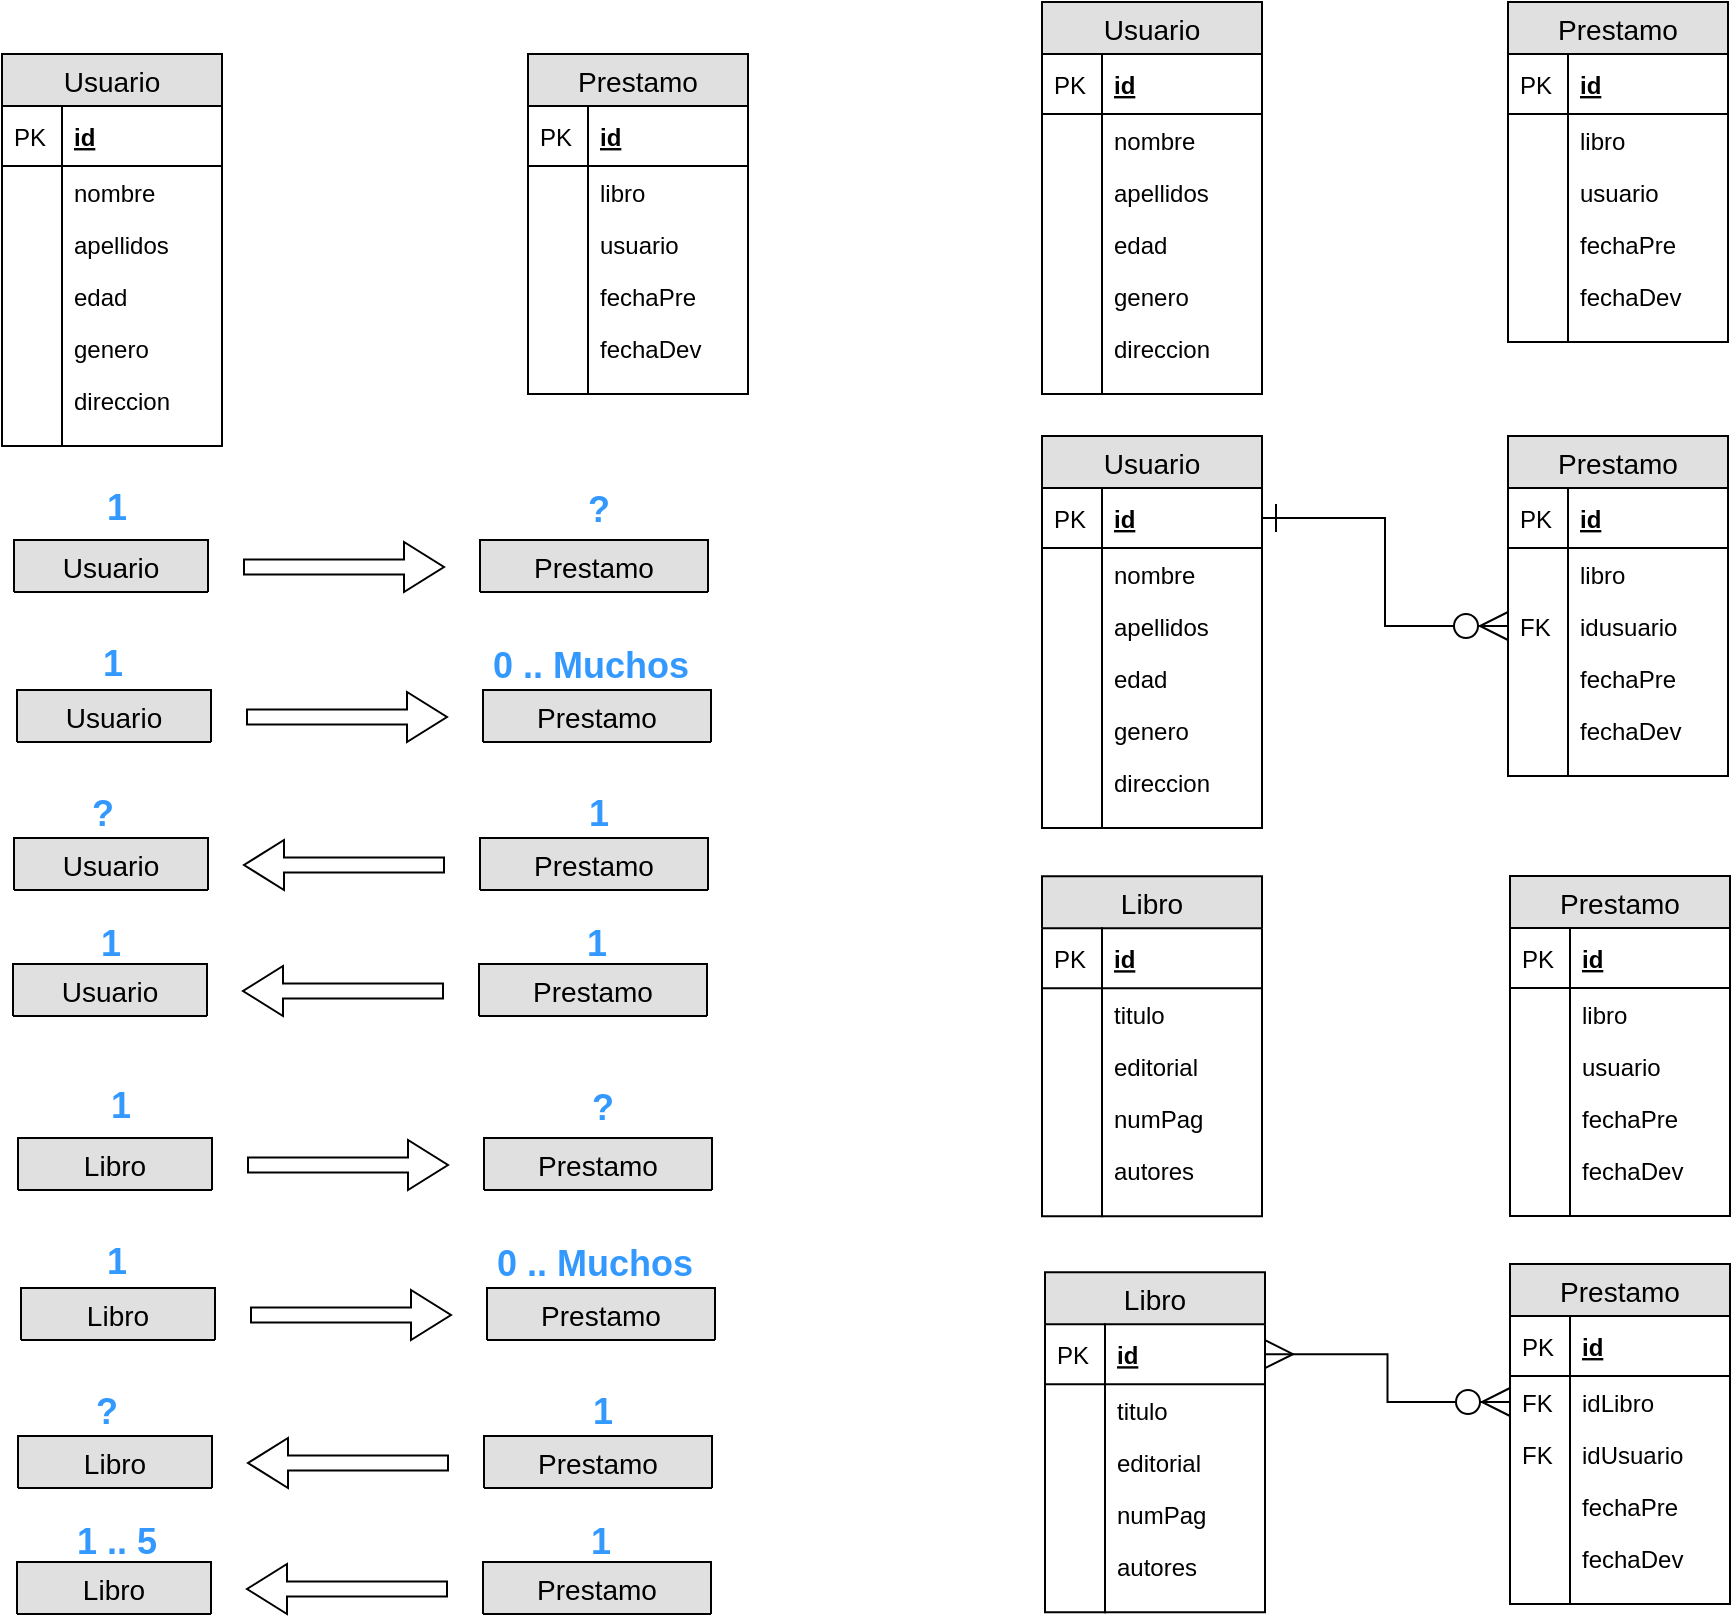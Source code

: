 <mxfile version="10.7.5" type="device"><diagram name="Page-1" id="e56a1550-8fbb-45ad-956c-1786394a9013"><mxGraphModel dx="698" dy="542" grid="1" gridSize="10" guides="1" tooltips="1" connect="1" arrows="1" fold="1" page="1" pageScale="1" pageWidth="1100" pageHeight="850" background="#ffffff" math="0" shadow="0"><root><mxCell id="0"/><mxCell id="1" parent="0"/><mxCell id="Sz7fi59WPc4b9GQPFACp-135" value="" style="shape=singleArrow;whiteSpace=wrap;html=1;strokeColor=#000000;" parent="1" vertex="1"><mxGeometry x="158" y="282" width="100" height="25" as="geometry"/></mxCell><mxCell id="Sz7fi59WPc4b9GQPFACp-176" value="1" style="text;resizable=0;autosize=1;align=center;verticalAlign=middle;points=[];fillColor=none;strokeColor=none;rounded=0;fontSize=18;fontColor=#3399FF;fontStyle=1;labelBackgroundColor=none;labelBorderColor=none;html=1;" parent="1" vertex="1"><mxGeometry x="84" y="255" width="20" height="20" as="geometry"/></mxCell><mxCell id="Sz7fi59WPc4b9GQPFACp-177" value="?" style="text;resizable=0;autosize=1;align=center;verticalAlign=middle;points=[];fillColor=none;strokeColor=none;rounded=0;fontSize=18;fontColor=#3399FF;fontStyle=1;labelBackgroundColor=none;labelBorderColor=none;html=1;" parent="1" vertex="1"><mxGeometry x="320" y="251" width="30" height="30" as="geometry"/></mxCell><mxCell id="Sz7fi59WPc4b9GQPFACp-201" value="1" style="text;resizable=0;autosize=1;align=center;verticalAlign=middle;points=[];fillColor=none;strokeColor=none;rounded=0;fontSize=18;fontColor=#3399FF;fontStyle=1;labelBackgroundColor=none;labelBorderColor=none;html=1;" parent="1" vertex="1"><mxGeometry x="82" y="333" width="20" height="20" as="geometry"/></mxCell><mxCell id="Sz7fi59WPc4b9GQPFACp-202" value="0 .. Muchos" style="text;resizable=0;autosize=1;align=center;verticalAlign=middle;points=[];fillColor=none;strokeColor=none;rounded=0;fontSize=18;fontColor=#3399FF;fontStyle=1;labelBackgroundColor=none;labelBorderColor=none;html=1;" parent="1" vertex="1"><mxGeometry x="276" y="329" width="110" height="30" as="geometry"/></mxCell><mxCell id="Sz7fi59WPc4b9GQPFACp-226" value="?" style="text;resizable=0;autosize=1;align=center;verticalAlign=middle;points=[];fillColor=none;strokeColor=none;rounded=0;fontSize=18;fontColor=#3399FF;fontStyle=1;labelBackgroundColor=none;labelBorderColor=none;html=1;" parent="1" vertex="1"><mxGeometry x="72" y="403" width="30" height="30" as="geometry"/></mxCell><mxCell id="Sz7fi59WPc4b9GQPFACp-227" value="1" style="text;resizable=0;autosize=1;align=center;verticalAlign=middle;points=[];fillColor=none;strokeColor=none;rounded=0;fontSize=18;fontColor=#3399FF;fontStyle=1;labelBackgroundColor=none;labelBorderColor=none;html=1;" parent="1" vertex="1"><mxGeometry x="320" y="403" width="30" height="30" as="geometry"/></mxCell><mxCell id="Sz7fi59WPc4b9GQPFACp-251" value="1" style="text;resizable=0;autosize=1;align=center;verticalAlign=middle;points=[];fillColor=none;strokeColor=none;rounded=0;fontSize=18;fontColor=#3399FF;fontStyle=1;labelBackgroundColor=none;labelBorderColor=none;html=1;" parent="1" vertex="1"><mxGeometry x="76" y="468" width="30" height="30" as="geometry"/></mxCell><mxCell id="Sz7fi59WPc4b9GQPFACp-252" value="1" style="text;resizable=0;autosize=1;align=center;verticalAlign=middle;points=[];fillColor=none;strokeColor=none;rounded=0;fontSize=18;fontColor=#3399FF;fontStyle=1;labelBackgroundColor=none;labelBorderColor=none;html=1;" parent="1" vertex="1"><mxGeometry x="319" y="468" width="30" height="30" as="geometry"/></mxCell><mxCell id="Sz7fi59WPc4b9GQPFACp-278" value="" style="shape=image;html=1;verticalAlign=top;verticalLabelPosition=bottom;labelBackgroundColor=#ffffff;imageAspect=0;aspect=fixed;image=https://cdn4.iconfinder.com/data/icons/universal-7/614/13_-_Question-128.png" parent="1" vertex="1"><mxGeometry x="704" y="80" width="53" height="53" as="geometry"/></mxCell><mxCell id="gwxOQuRY3sZXlIa0deND-1" value="Usuario" style="swimlane;fontStyle=0;childLayout=stackLayout;horizontal=1;startSize=26;fillColor=#e0e0e0;horizontalStack=0;resizeParent=1;resizeParentMax=0;resizeLast=0;collapsible=1;marginBottom=0;swimlaneFillColor=#ffffff;align=center;fontSize=14;" parent="1" vertex="1"><mxGeometry x="37" y="38.02" width="110" height="196" as="geometry"/></mxCell><mxCell id="gwxOQuRY3sZXlIa0deND-2" value="id" style="shape=partialRectangle;top=0;left=0;right=0;bottom=1;align=left;verticalAlign=middle;fillColor=none;spacingLeft=34;spacingRight=4;overflow=hidden;rotatable=0;points=[[0,0.5],[1,0.5]];portConstraint=eastwest;dropTarget=0;fontStyle=5;fontSize=12;" parent="gwxOQuRY3sZXlIa0deND-1" vertex="1"><mxGeometry y="26" width="110" height="30" as="geometry"/></mxCell><mxCell id="gwxOQuRY3sZXlIa0deND-3" value="PK" style="shape=partialRectangle;top=0;left=0;bottom=0;fillColor=none;align=left;verticalAlign=middle;spacingLeft=4;spacingRight=4;overflow=hidden;rotatable=0;points=[];portConstraint=eastwest;part=1;fontSize=12;" parent="gwxOQuRY3sZXlIa0deND-2" vertex="1" connectable="0"><mxGeometry width="30" height="30" as="geometry"/></mxCell><mxCell id="gwxOQuRY3sZXlIa0deND-4" value="nombre" style="shape=partialRectangle;top=0;left=0;right=0;bottom=0;align=left;verticalAlign=top;fillColor=none;spacingLeft=34;spacingRight=4;overflow=hidden;rotatable=0;points=[[0,0.5],[1,0.5]];portConstraint=eastwest;dropTarget=0;fontSize=12;" parent="gwxOQuRY3sZXlIa0deND-1" vertex="1"><mxGeometry y="56" width="110" height="26" as="geometry"/></mxCell><mxCell id="gwxOQuRY3sZXlIa0deND-5" value="" style="shape=partialRectangle;top=0;left=0;bottom=0;fillColor=none;align=left;verticalAlign=top;spacingLeft=4;spacingRight=4;overflow=hidden;rotatable=0;points=[];portConstraint=eastwest;part=1;fontSize=12;" parent="gwxOQuRY3sZXlIa0deND-4" vertex="1" connectable="0"><mxGeometry width="30" height="26" as="geometry"/></mxCell><mxCell id="gwxOQuRY3sZXlIa0deND-6" value="apellidos" style="shape=partialRectangle;top=0;left=0;right=0;bottom=0;align=left;verticalAlign=top;fillColor=none;spacingLeft=34;spacingRight=4;overflow=hidden;rotatable=0;points=[[0,0.5],[1,0.5]];portConstraint=eastwest;dropTarget=0;fontSize=12;" parent="gwxOQuRY3sZXlIa0deND-1" vertex="1"><mxGeometry y="82" width="110" height="26" as="geometry"/></mxCell><mxCell id="gwxOQuRY3sZXlIa0deND-7" value="" style="shape=partialRectangle;top=0;left=0;bottom=0;fillColor=none;align=left;verticalAlign=top;spacingLeft=4;spacingRight=4;overflow=hidden;rotatable=0;points=[];portConstraint=eastwest;part=1;fontSize=12;" parent="gwxOQuRY3sZXlIa0deND-6" vertex="1" connectable="0"><mxGeometry width="30" height="26" as="geometry"/></mxCell><mxCell id="gwxOQuRY3sZXlIa0deND-8" value="edad" style="shape=partialRectangle;top=0;left=0;right=0;bottom=0;align=left;verticalAlign=top;fillColor=none;spacingLeft=34;spacingRight=4;overflow=hidden;rotatable=0;points=[[0,0.5],[1,0.5]];portConstraint=eastwest;dropTarget=0;fontSize=12;" parent="gwxOQuRY3sZXlIa0deND-1" vertex="1"><mxGeometry y="108" width="110" height="26" as="geometry"/></mxCell><mxCell id="gwxOQuRY3sZXlIa0deND-9" value="" style="shape=partialRectangle;top=0;left=0;bottom=0;fillColor=none;align=left;verticalAlign=top;spacingLeft=4;spacingRight=4;overflow=hidden;rotatable=0;points=[];portConstraint=eastwest;part=1;fontSize=12;" parent="gwxOQuRY3sZXlIa0deND-8" vertex="1" connectable="0"><mxGeometry width="30" height="26" as="geometry"/></mxCell><mxCell id="gwxOQuRY3sZXlIa0deND-10" value="genero" style="shape=partialRectangle;top=0;left=0;right=0;bottom=0;align=left;verticalAlign=top;fillColor=none;spacingLeft=34;spacingRight=4;overflow=hidden;rotatable=0;points=[[0,0.5],[1,0.5]];portConstraint=eastwest;dropTarget=0;fontSize=12;" parent="gwxOQuRY3sZXlIa0deND-1" vertex="1"><mxGeometry y="134" width="110" height="26" as="geometry"/></mxCell><mxCell id="gwxOQuRY3sZXlIa0deND-11" value="" style="shape=partialRectangle;top=0;left=0;bottom=0;fillColor=none;align=left;verticalAlign=top;spacingLeft=4;spacingRight=4;overflow=hidden;rotatable=0;points=[];portConstraint=eastwest;part=1;fontSize=12;" parent="gwxOQuRY3sZXlIa0deND-10" vertex="1" connectable="0"><mxGeometry width="30" height="26" as="geometry"/></mxCell><mxCell id="gwxOQuRY3sZXlIa0deND-12" value="direccion" style="shape=partialRectangle;top=0;left=0;right=0;bottom=0;align=left;verticalAlign=top;fillColor=none;spacingLeft=34;spacingRight=4;overflow=hidden;rotatable=0;points=[[0,0.5],[1,0.5]];portConstraint=eastwest;dropTarget=0;fontSize=12;" parent="gwxOQuRY3sZXlIa0deND-1" vertex="1"><mxGeometry y="160" width="110" height="26" as="geometry"/></mxCell><mxCell id="gwxOQuRY3sZXlIa0deND-13" value="" style="shape=partialRectangle;top=0;left=0;bottom=0;fillColor=none;align=left;verticalAlign=top;spacingLeft=4;spacingRight=4;overflow=hidden;rotatable=0;points=[];portConstraint=eastwest;part=1;fontSize=12;" parent="gwxOQuRY3sZXlIa0deND-12" vertex="1" connectable="0"><mxGeometry width="30" height="26" as="geometry"/></mxCell><mxCell id="gwxOQuRY3sZXlIa0deND-14" value="" style="shape=partialRectangle;top=0;left=0;right=0;bottom=0;align=left;verticalAlign=top;fillColor=none;spacingLeft=34;spacingRight=4;overflow=hidden;rotatable=0;points=[[0,0.5],[1,0.5]];portConstraint=eastwest;dropTarget=0;fontSize=12;" parent="gwxOQuRY3sZXlIa0deND-1" vertex="1"><mxGeometry y="186" width="110" height="10" as="geometry"/></mxCell><mxCell id="gwxOQuRY3sZXlIa0deND-15" value="" style="shape=partialRectangle;top=0;left=0;bottom=0;fillColor=none;align=left;verticalAlign=top;spacingLeft=4;spacingRight=4;overflow=hidden;rotatable=0;points=[];portConstraint=eastwest;part=1;fontSize=12;" parent="gwxOQuRY3sZXlIa0deND-14" vertex="1" connectable="0"><mxGeometry width="30" height="10" as="geometry"/></mxCell><mxCell id="gwxOQuRY3sZXlIa0deND-16" value="Prestamo" style="swimlane;fontStyle=0;childLayout=stackLayout;horizontal=1;startSize=26;fillColor=#e0e0e0;horizontalStack=0;resizeParent=1;resizeParentMax=0;resizeLast=0;collapsible=1;marginBottom=0;swimlaneFillColor=#ffffff;align=center;fontSize=14;" parent="1" vertex="1"><mxGeometry x="300" y="38.02" width="110" height="170" as="geometry"/></mxCell><mxCell id="gwxOQuRY3sZXlIa0deND-17" value="id" style="shape=partialRectangle;top=0;left=0;right=0;bottom=1;align=left;verticalAlign=middle;fillColor=none;spacingLeft=34;spacingRight=4;overflow=hidden;rotatable=0;points=[[0,0.5],[1,0.5]];portConstraint=eastwest;dropTarget=0;fontStyle=5;fontSize=12;" parent="gwxOQuRY3sZXlIa0deND-16" vertex="1"><mxGeometry y="26" width="110" height="30" as="geometry"/></mxCell><mxCell id="gwxOQuRY3sZXlIa0deND-18" value="PK" style="shape=partialRectangle;top=0;left=0;bottom=0;fillColor=none;align=left;verticalAlign=middle;spacingLeft=4;spacingRight=4;overflow=hidden;rotatable=0;points=[];portConstraint=eastwest;part=1;fontSize=12;" parent="gwxOQuRY3sZXlIa0deND-17" vertex="1" connectable="0"><mxGeometry width="30" height="30" as="geometry"/></mxCell><mxCell id="gwxOQuRY3sZXlIa0deND-19" value="libro" style="shape=partialRectangle;top=0;left=0;right=0;bottom=0;align=left;verticalAlign=top;fillColor=none;spacingLeft=34;spacingRight=4;overflow=hidden;rotatable=0;points=[[0,0.5],[1,0.5]];portConstraint=eastwest;dropTarget=0;fontSize=12;" parent="gwxOQuRY3sZXlIa0deND-16" vertex="1"><mxGeometry y="56" width="110" height="26" as="geometry"/></mxCell><mxCell id="gwxOQuRY3sZXlIa0deND-20" value="" style="shape=partialRectangle;top=0;left=0;bottom=0;fillColor=none;align=left;verticalAlign=top;spacingLeft=4;spacingRight=4;overflow=hidden;rotatable=0;points=[];portConstraint=eastwest;part=1;fontSize=12;" parent="gwxOQuRY3sZXlIa0deND-19" vertex="1" connectable="0"><mxGeometry width="30" height="26" as="geometry"/></mxCell><mxCell id="gwxOQuRY3sZXlIa0deND-21" value="usuario" style="shape=partialRectangle;top=0;left=0;right=0;bottom=0;align=left;verticalAlign=top;fillColor=none;spacingLeft=34;spacingRight=4;overflow=hidden;rotatable=0;points=[[0,0.5],[1,0.5]];portConstraint=eastwest;dropTarget=0;fontSize=12;" parent="gwxOQuRY3sZXlIa0deND-16" vertex="1"><mxGeometry y="82" width="110" height="26" as="geometry"/></mxCell><mxCell id="gwxOQuRY3sZXlIa0deND-22" value="" style="shape=partialRectangle;top=0;left=0;bottom=0;fillColor=none;align=left;verticalAlign=top;spacingLeft=4;spacingRight=4;overflow=hidden;rotatable=0;points=[];portConstraint=eastwest;part=1;fontSize=12;" parent="gwxOQuRY3sZXlIa0deND-21" vertex="1" connectable="0"><mxGeometry width="30" height="26" as="geometry"/></mxCell><mxCell id="gwxOQuRY3sZXlIa0deND-23" value="fechaPre" style="shape=partialRectangle;top=0;left=0;right=0;bottom=0;align=left;verticalAlign=top;fillColor=none;spacingLeft=34;spacingRight=4;overflow=hidden;rotatable=0;points=[[0,0.5],[1,0.5]];portConstraint=eastwest;dropTarget=0;fontSize=12;" parent="gwxOQuRY3sZXlIa0deND-16" vertex="1"><mxGeometry y="108" width="110" height="26" as="geometry"/></mxCell><mxCell id="gwxOQuRY3sZXlIa0deND-24" value="" style="shape=partialRectangle;top=0;left=0;bottom=0;fillColor=none;align=left;verticalAlign=top;spacingLeft=4;spacingRight=4;overflow=hidden;rotatable=0;points=[];portConstraint=eastwest;part=1;fontSize=12;" parent="gwxOQuRY3sZXlIa0deND-23" vertex="1" connectable="0"><mxGeometry width="30" height="26" as="geometry"/></mxCell><mxCell id="gwxOQuRY3sZXlIa0deND-25" value="fechaDev" style="shape=partialRectangle;top=0;left=0;right=0;bottom=0;align=left;verticalAlign=top;fillColor=none;spacingLeft=34;spacingRight=4;overflow=hidden;rotatable=0;points=[[0,0.5],[1,0.5]];portConstraint=eastwest;dropTarget=0;fontSize=12;" parent="gwxOQuRY3sZXlIa0deND-16" vertex="1"><mxGeometry y="134" width="110" height="26" as="geometry"/></mxCell><mxCell id="gwxOQuRY3sZXlIa0deND-26" value="" style="shape=partialRectangle;top=0;left=0;bottom=0;fillColor=none;align=left;verticalAlign=top;spacingLeft=4;spacingRight=4;overflow=hidden;rotatable=0;points=[];portConstraint=eastwest;part=1;fontSize=12;" parent="gwxOQuRY3sZXlIa0deND-25" vertex="1" connectable="0"><mxGeometry width="30" height="26" as="geometry"/></mxCell><mxCell id="gwxOQuRY3sZXlIa0deND-27" value="" style="shape=partialRectangle;top=0;left=0;right=0;bottom=0;align=left;verticalAlign=top;fillColor=none;spacingLeft=34;spacingRight=4;overflow=hidden;rotatable=0;points=[[0,0.5],[1,0.5]];portConstraint=eastwest;dropTarget=0;fontSize=12;" parent="gwxOQuRY3sZXlIa0deND-16" vertex="1"><mxGeometry y="160" width="110" height="10" as="geometry"/></mxCell><mxCell id="gwxOQuRY3sZXlIa0deND-28" value="" style="shape=partialRectangle;top=0;left=0;bottom=0;fillColor=none;align=left;verticalAlign=top;spacingLeft=4;spacingRight=4;overflow=hidden;rotatable=0;points=[];portConstraint=eastwest;part=1;fontSize=12;" parent="gwxOQuRY3sZXlIa0deND-27" vertex="1" connectable="0"><mxGeometry width="30" height="10" as="geometry"/></mxCell><mxCell id="gwxOQuRY3sZXlIa0deND-29" value="Usuario" style="swimlane;fontStyle=0;childLayout=stackLayout;horizontal=1;startSize=26;fillColor=#e0e0e0;horizontalStack=0;resizeParent=1;resizeParentMax=0;resizeLast=0;collapsible=1;marginBottom=0;swimlaneFillColor=#ffffff;align=center;fontSize=14;" parent="1" vertex="1" collapsed="1"><mxGeometry x="43" y="281" width="97" height="26" as="geometry"><mxRectangle x="32" y="320.02" width="110" height="196" as="alternateBounds"/></mxGeometry></mxCell><mxCell id="gwxOQuRY3sZXlIa0deND-30" value="id" style="shape=partialRectangle;top=0;left=0;right=0;bottom=1;align=left;verticalAlign=middle;fillColor=none;spacingLeft=34;spacingRight=4;overflow=hidden;rotatable=0;points=[[0,0.5],[1,0.5]];portConstraint=eastwest;dropTarget=0;fontStyle=5;fontSize=12;" parent="gwxOQuRY3sZXlIa0deND-29" vertex="1"><mxGeometry y="26" width="97" height="30" as="geometry"/></mxCell><mxCell id="gwxOQuRY3sZXlIa0deND-31" value="PK" style="shape=partialRectangle;top=0;left=0;bottom=0;fillColor=none;align=left;verticalAlign=middle;spacingLeft=4;spacingRight=4;overflow=hidden;rotatable=0;points=[];portConstraint=eastwest;part=1;fontSize=12;" parent="gwxOQuRY3sZXlIa0deND-30" vertex="1" connectable="0"><mxGeometry width="30" height="30" as="geometry"/></mxCell><mxCell id="gwxOQuRY3sZXlIa0deND-32" value="nombre" style="shape=partialRectangle;top=0;left=0;right=0;bottom=0;align=left;verticalAlign=top;fillColor=none;spacingLeft=34;spacingRight=4;overflow=hidden;rotatable=0;points=[[0,0.5],[1,0.5]];portConstraint=eastwest;dropTarget=0;fontSize=12;" parent="gwxOQuRY3sZXlIa0deND-29" vertex="1"><mxGeometry y="56" width="97" height="26" as="geometry"/></mxCell><mxCell id="gwxOQuRY3sZXlIa0deND-33" value="" style="shape=partialRectangle;top=0;left=0;bottom=0;fillColor=none;align=left;verticalAlign=top;spacingLeft=4;spacingRight=4;overflow=hidden;rotatable=0;points=[];portConstraint=eastwest;part=1;fontSize=12;" parent="gwxOQuRY3sZXlIa0deND-32" vertex="1" connectable="0"><mxGeometry width="30" height="26" as="geometry"/></mxCell><mxCell id="gwxOQuRY3sZXlIa0deND-34" value="apellidos" style="shape=partialRectangle;top=0;left=0;right=0;bottom=0;align=left;verticalAlign=top;fillColor=none;spacingLeft=34;spacingRight=4;overflow=hidden;rotatable=0;points=[[0,0.5],[1,0.5]];portConstraint=eastwest;dropTarget=0;fontSize=12;" parent="gwxOQuRY3sZXlIa0deND-29" vertex="1"><mxGeometry y="82" width="97" height="26" as="geometry"/></mxCell><mxCell id="gwxOQuRY3sZXlIa0deND-35" value="" style="shape=partialRectangle;top=0;left=0;bottom=0;fillColor=none;align=left;verticalAlign=top;spacingLeft=4;spacingRight=4;overflow=hidden;rotatable=0;points=[];portConstraint=eastwest;part=1;fontSize=12;" parent="gwxOQuRY3sZXlIa0deND-34" vertex="1" connectable="0"><mxGeometry width="30" height="26" as="geometry"/></mxCell><mxCell id="gwxOQuRY3sZXlIa0deND-36" value="edad" style="shape=partialRectangle;top=0;left=0;right=0;bottom=0;align=left;verticalAlign=top;fillColor=none;spacingLeft=34;spacingRight=4;overflow=hidden;rotatable=0;points=[[0,0.5],[1,0.5]];portConstraint=eastwest;dropTarget=0;fontSize=12;" parent="gwxOQuRY3sZXlIa0deND-29" vertex="1"><mxGeometry y="108" width="97" height="26" as="geometry"/></mxCell><mxCell id="gwxOQuRY3sZXlIa0deND-37" value="" style="shape=partialRectangle;top=0;left=0;bottom=0;fillColor=none;align=left;verticalAlign=top;spacingLeft=4;spacingRight=4;overflow=hidden;rotatable=0;points=[];portConstraint=eastwest;part=1;fontSize=12;" parent="gwxOQuRY3sZXlIa0deND-36" vertex="1" connectable="0"><mxGeometry width="30" height="26" as="geometry"/></mxCell><mxCell id="gwxOQuRY3sZXlIa0deND-38" value="genero" style="shape=partialRectangle;top=0;left=0;right=0;bottom=0;align=left;verticalAlign=top;fillColor=none;spacingLeft=34;spacingRight=4;overflow=hidden;rotatable=0;points=[[0,0.5],[1,0.5]];portConstraint=eastwest;dropTarget=0;fontSize=12;" parent="gwxOQuRY3sZXlIa0deND-29" vertex="1"><mxGeometry y="134" width="97" height="26" as="geometry"/></mxCell><mxCell id="gwxOQuRY3sZXlIa0deND-39" value="" style="shape=partialRectangle;top=0;left=0;bottom=0;fillColor=none;align=left;verticalAlign=top;spacingLeft=4;spacingRight=4;overflow=hidden;rotatable=0;points=[];portConstraint=eastwest;part=1;fontSize=12;" parent="gwxOQuRY3sZXlIa0deND-38" vertex="1" connectable="0"><mxGeometry width="30" height="26" as="geometry"/></mxCell><mxCell id="gwxOQuRY3sZXlIa0deND-40" value="direccion" style="shape=partialRectangle;top=0;left=0;right=0;bottom=0;align=left;verticalAlign=top;fillColor=none;spacingLeft=34;spacingRight=4;overflow=hidden;rotatable=0;points=[[0,0.5],[1,0.5]];portConstraint=eastwest;dropTarget=0;fontSize=12;" parent="gwxOQuRY3sZXlIa0deND-29" vertex="1"><mxGeometry y="160" width="97" height="26" as="geometry"/></mxCell><mxCell id="gwxOQuRY3sZXlIa0deND-41" value="" style="shape=partialRectangle;top=0;left=0;bottom=0;fillColor=none;align=left;verticalAlign=top;spacingLeft=4;spacingRight=4;overflow=hidden;rotatable=0;points=[];portConstraint=eastwest;part=1;fontSize=12;" parent="gwxOQuRY3sZXlIa0deND-40" vertex="1" connectable="0"><mxGeometry width="30" height="26" as="geometry"/></mxCell><mxCell id="gwxOQuRY3sZXlIa0deND-42" value="" style="shape=partialRectangle;top=0;left=0;right=0;bottom=0;align=left;verticalAlign=top;fillColor=none;spacingLeft=34;spacingRight=4;overflow=hidden;rotatable=0;points=[[0,0.5],[1,0.5]];portConstraint=eastwest;dropTarget=0;fontSize=12;" parent="gwxOQuRY3sZXlIa0deND-29" vertex="1"><mxGeometry y="186" width="97" height="10" as="geometry"/></mxCell><mxCell id="gwxOQuRY3sZXlIa0deND-43" value="" style="shape=partialRectangle;top=0;left=0;bottom=0;fillColor=none;align=left;verticalAlign=top;spacingLeft=4;spacingRight=4;overflow=hidden;rotatable=0;points=[];portConstraint=eastwest;part=1;fontSize=12;" parent="gwxOQuRY3sZXlIa0deND-42" vertex="1" connectable="0"><mxGeometry width="30" height="10" as="geometry"/></mxCell><mxCell id="gwxOQuRY3sZXlIa0deND-44" value="Prestamo" style="swimlane;fontStyle=0;childLayout=stackLayout;horizontal=1;startSize=26;fillColor=#e0e0e0;horizontalStack=0;resizeParent=1;resizeParentMax=0;resizeLast=0;collapsible=1;marginBottom=0;swimlaneFillColor=#ffffff;align=center;fontSize=14;" parent="1" vertex="1" collapsed="1"><mxGeometry x="276" y="281" width="114" height="26" as="geometry"><mxRectangle x="276" y="320.02" width="110" height="170" as="alternateBounds"/></mxGeometry></mxCell><mxCell id="gwxOQuRY3sZXlIa0deND-45" value="id" style="shape=partialRectangle;top=0;left=0;right=0;bottom=1;align=left;verticalAlign=middle;fillColor=none;spacingLeft=34;spacingRight=4;overflow=hidden;rotatable=0;points=[[0,0.5],[1,0.5]];portConstraint=eastwest;dropTarget=0;fontStyle=5;fontSize=12;" parent="gwxOQuRY3sZXlIa0deND-44" vertex="1"><mxGeometry y="26" width="114" height="30" as="geometry"/></mxCell><mxCell id="gwxOQuRY3sZXlIa0deND-46" value="PK" style="shape=partialRectangle;top=0;left=0;bottom=0;fillColor=none;align=left;verticalAlign=middle;spacingLeft=4;spacingRight=4;overflow=hidden;rotatable=0;points=[];portConstraint=eastwest;part=1;fontSize=12;" parent="gwxOQuRY3sZXlIa0deND-45" vertex="1" connectable="0"><mxGeometry width="30" height="30" as="geometry"/></mxCell><mxCell id="gwxOQuRY3sZXlIa0deND-47" value="libro" style="shape=partialRectangle;top=0;left=0;right=0;bottom=0;align=left;verticalAlign=top;fillColor=none;spacingLeft=34;spacingRight=4;overflow=hidden;rotatable=0;points=[[0,0.5],[1,0.5]];portConstraint=eastwest;dropTarget=0;fontSize=12;" parent="gwxOQuRY3sZXlIa0deND-44" vertex="1"><mxGeometry y="56" width="114" height="26" as="geometry"/></mxCell><mxCell id="gwxOQuRY3sZXlIa0deND-48" value="" style="shape=partialRectangle;top=0;left=0;bottom=0;fillColor=none;align=left;verticalAlign=top;spacingLeft=4;spacingRight=4;overflow=hidden;rotatable=0;points=[];portConstraint=eastwest;part=1;fontSize=12;" parent="gwxOQuRY3sZXlIa0deND-47" vertex="1" connectable="0"><mxGeometry width="30" height="26" as="geometry"/></mxCell><mxCell id="gwxOQuRY3sZXlIa0deND-49" value="usuario" style="shape=partialRectangle;top=0;left=0;right=0;bottom=0;align=left;verticalAlign=top;fillColor=none;spacingLeft=34;spacingRight=4;overflow=hidden;rotatable=0;points=[[0,0.5],[1,0.5]];portConstraint=eastwest;dropTarget=0;fontSize=12;" parent="gwxOQuRY3sZXlIa0deND-44" vertex="1"><mxGeometry y="82" width="114" height="26" as="geometry"/></mxCell><mxCell id="gwxOQuRY3sZXlIa0deND-50" value="" style="shape=partialRectangle;top=0;left=0;bottom=0;fillColor=none;align=left;verticalAlign=top;spacingLeft=4;spacingRight=4;overflow=hidden;rotatable=0;points=[];portConstraint=eastwest;part=1;fontSize=12;" parent="gwxOQuRY3sZXlIa0deND-49" vertex="1" connectable="0"><mxGeometry width="30" height="26" as="geometry"/></mxCell><mxCell id="gwxOQuRY3sZXlIa0deND-51" value="fechaPre" style="shape=partialRectangle;top=0;left=0;right=0;bottom=0;align=left;verticalAlign=top;fillColor=none;spacingLeft=34;spacingRight=4;overflow=hidden;rotatable=0;points=[[0,0.5],[1,0.5]];portConstraint=eastwest;dropTarget=0;fontSize=12;" parent="gwxOQuRY3sZXlIa0deND-44" vertex="1"><mxGeometry y="108" width="114" height="26" as="geometry"/></mxCell><mxCell id="gwxOQuRY3sZXlIa0deND-52" value="" style="shape=partialRectangle;top=0;left=0;bottom=0;fillColor=none;align=left;verticalAlign=top;spacingLeft=4;spacingRight=4;overflow=hidden;rotatable=0;points=[];portConstraint=eastwest;part=1;fontSize=12;" parent="gwxOQuRY3sZXlIa0deND-51" vertex="1" connectable="0"><mxGeometry width="30" height="26" as="geometry"/></mxCell><mxCell id="gwxOQuRY3sZXlIa0deND-53" value="fechaDev" style="shape=partialRectangle;top=0;left=0;right=0;bottom=0;align=left;verticalAlign=top;fillColor=none;spacingLeft=34;spacingRight=4;overflow=hidden;rotatable=0;points=[[0,0.5],[1,0.5]];portConstraint=eastwest;dropTarget=0;fontSize=12;" parent="gwxOQuRY3sZXlIa0deND-44" vertex="1"><mxGeometry y="134" width="114" height="26" as="geometry"/></mxCell><mxCell id="gwxOQuRY3sZXlIa0deND-54" value="" style="shape=partialRectangle;top=0;left=0;bottom=0;fillColor=none;align=left;verticalAlign=top;spacingLeft=4;spacingRight=4;overflow=hidden;rotatable=0;points=[];portConstraint=eastwest;part=1;fontSize=12;" parent="gwxOQuRY3sZXlIa0deND-53" vertex="1" connectable="0"><mxGeometry width="30" height="26" as="geometry"/></mxCell><mxCell id="gwxOQuRY3sZXlIa0deND-55" value="" style="shape=partialRectangle;top=0;left=0;right=0;bottom=0;align=left;verticalAlign=top;fillColor=none;spacingLeft=34;spacingRight=4;overflow=hidden;rotatable=0;points=[[0,0.5],[1,0.5]];portConstraint=eastwest;dropTarget=0;fontSize=12;" parent="gwxOQuRY3sZXlIa0deND-44" vertex="1"><mxGeometry y="160" width="114" height="10" as="geometry"/></mxCell><mxCell id="gwxOQuRY3sZXlIa0deND-56" value="" style="shape=partialRectangle;top=0;left=0;bottom=0;fillColor=none;align=left;verticalAlign=top;spacingLeft=4;spacingRight=4;overflow=hidden;rotatable=0;points=[];portConstraint=eastwest;part=1;fontSize=12;" parent="gwxOQuRY3sZXlIa0deND-55" vertex="1" connectable="0"><mxGeometry width="30" height="10" as="geometry"/></mxCell><mxCell id="gwxOQuRY3sZXlIa0deND-57" value="" style="shape=singleArrow;whiteSpace=wrap;html=1;strokeColor=#000000;" parent="1" vertex="1"><mxGeometry x="159.5" y="357" width="100" height="25" as="geometry"/></mxCell><mxCell id="gwxOQuRY3sZXlIa0deND-58" value="Usuario" style="swimlane;fontStyle=0;childLayout=stackLayout;horizontal=1;startSize=26;fillColor=#e0e0e0;horizontalStack=0;resizeParent=1;resizeParentMax=0;resizeLast=0;collapsible=1;marginBottom=0;swimlaneFillColor=#ffffff;align=center;fontSize=14;" parent="1" vertex="1" collapsed="1"><mxGeometry x="44.5" y="356" width="97" height="26" as="geometry"><mxRectangle x="32" y="320.02" width="110" height="196" as="alternateBounds"/></mxGeometry></mxCell><mxCell id="gwxOQuRY3sZXlIa0deND-59" value="id" style="shape=partialRectangle;top=0;left=0;right=0;bottom=1;align=left;verticalAlign=middle;fillColor=none;spacingLeft=34;spacingRight=4;overflow=hidden;rotatable=0;points=[[0,0.5],[1,0.5]];portConstraint=eastwest;dropTarget=0;fontStyle=5;fontSize=12;" parent="gwxOQuRY3sZXlIa0deND-58" vertex="1"><mxGeometry y="26" width="97" height="30" as="geometry"/></mxCell><mxCell id="gwxOQuRY3sZXlIa0deND-60" value="PK" style="shape=partialRectangle;top=0;left=0;bottom=0;fillColor=none;align=left;verticalAlign=middle;spacingLeft=4;spacingRight=4;overflow=hidden;rotatable=0;points=[];portConstraint=eastwest;part=1;fontSize=12;" parent="gwxOQuRY3sZXlIa0deND-59" vertex="1" connectable="0"><mxGeometry width="30" height="30" as="geometry"/></mxCell><mxCell id="gwxOQuRY3sZXlIa0deND-61" value="nombre" style="shape=partialRectangle;top=0;left=0;right=0;bottom=0;align=left;verticalAlign=top;fillColor=none;spacingLeft=34;spacingRight=4;overflow=hidden;rotatable=0;points=[[0,0.5],[1,0.5]];portConstraint=eastwest;dropTarget=0;fontSize=12;" parent="gwxOQuRY3sZXlIa0deND-58" vertex="1"><mxGeometry y="56" width="97" height="26" as="geometry"/></mxCell><mxCell id="gwxOQuRY3sZXlIa0deND-62" value="" style="shape=partialRectangle;top=0;left=0;bottom=0;fillColor=none;align=left;verticalAlign=top;spacingLeft=4;spacingRight=4;overflow=hidden;rotatable=0;points=[];portConstraint=eastwest;part=1;fontSize=12;" parent="gwxOQuRY3sZXlIa0deND-61" vertex="1" connectable="0"><mxGeometry width="30" height="26" as="geometry"/></mxCell><mxCell id="gwxOQuRY3sZXlIa0deND-63" value="apellidos" style="shape=partialRectangle;top=0;left=0;right=0;bottom=0;align=left;verticalAlign=top;fillColor=none;spacingLeft=34;spacingRight=4;overflow=hidden;rotatable=0;points=[[0,0.5],[1,0.5]];portConstraint=eastwest;dropTarget=0;fontSize=12;" parent="gwxOQuRY3sZXlIa0deND-58" vertex="1"><mxGeometry y="82" width="97" height="26" as="geometry"/></mxCell><mxCell id="gwxOQuRY3sZXlIa0deND-64" value="" style="shape=partialRectangle;top=0;left=0;bottom=0;fillColor=none;align=left;verticalAlign=top;spacingLeft=4;spacingRight=4;overflow=hidden;rotatable=0;points=[];portConstraint=eastwest;part=1;fontSize=12;" parent="gwxOQuRY3sZXlIa0deND-63" vertex="1" connectable="0"><mxGeometry width="30" height="26" as="geometry"/></mxCell><mxCell id="gwxOQuRY3sZXlIa0deND-65" value="edad" style="shape=partialRectangle;top=0;left=0;right=0;bottom=0;align=left;verticalAlign=top;fillColor=none;spacingLeft=34;spacingRight=4;overflow=hidden;rotatable=0;points=[[0,0.5],[1,0.5]];portConstraint=eastwest;dropTarget=0;fontSize=12;" parent="gwxOQuRY3sZXlIa0deND-58" vertex="1"><mxGeometry y="108" width="97" height="26" as="geometry"/></mxCell><mxCell id="gwxOQuRY3sZXlIa0deND-66" value="" style="shape=partialRectangle;top=0;left=0;bottom=0;fillColor=none;align=left;verticalAlign=top;spacingLeft=4;spacingRight=4;overflow=hidden;rotatable=0;points=[];portConstraint=eastwest;part=1;fontSize=12;" parent="gwxOQuRY3sZXlIa0deND-65" vertex="1" connectable="0"><mxGeometry width="30" height="26" as="geometry"/></mxCell><mxCell id="gwxOQuRY3sZXlIa0deND-67" value="genero" style="shape=partialRectangle;top=0;left=0;right=0;bottom=0;align=left;verticalAlign=top;fillColor=none;spacingLeft=34;spacingRight=4;overflow=hidden;rotatable=0;points=[[0,0.5],[1,0.5]];portConstraint=eastwest;dropTarget=0;fontSize=12;" parent="gwxOQuRY3sZXlIa0deND-58" vertex="1"><mxGeometry y="134" width="97" height="26" as="geometry"/></mxCell><mxCell id="gwxOQuRY3sZXlIa0deND-68" value="" style="shape=partialRectangle;top=0;left=0;bottom=0;fillColor=none;align=left;verticalAlign=top;spacingLeft=4;spacingRight=4;overflow=hidden;rotatable=0;points=[];portConstraint=eastwest;part=1;fontSize=12;" parent="gwxOQuRY3sZXlIa0deND-67" vertex="1" connectable="0"><mxGeometry width="30" height="26" as="geometry"/></mxCell><mxCell id="gwxOQuRY3sZXlIa0deND-69" value="direccion" style="shape=partialRectangle;top=0;left=0;right=0;bottom=0;align=left;verticalAlign=top;fillColor=none;spacingLeft=34;spacingRight=4;overflow=hidden;rotatable=0;points=[[0,0.5],[1,0.5]];portConstraint=eastwest;dropTarget=0;fontSize=12;" parent="gwxOQuRY3sZXlIa0deND-58" vertex="1"><mxGeometry y="160" width="97" height="26" as="geometry"/></mxCell><mxCell id="gwxOQuRY3sZXlIa0deND-70" value="" style="shape=partialRectangle;top=0;left=0;bottom=0;fillColor=none;align=left;verticalAlign=top;spacingLeft=4;spacingRight=4;overflow=hidden;rotatable=0;points=[];portConstraint=eastwest;part=1;fontSize=12;" parent="gwxOQuRY3sZXlIa0deND-69" vertex="1" connectable="0"><mxGeometry width="30" height="26" as="geometry"/></mxCell><mxCell id="gwxOQuRY3sZXlIa0deND-71" value="" style="shape=partialRectangle;top=0;left=0;right=0;bottom=0;align=left;verticalAlign=top;fillColor=none;spacingLeft=34;spacingRight=4;overflow=hidden;rotatable=0;points=[[0,0.5],[1,0.5]];portConstraint=eastwest;dropTarget=0;fontSize=12;" parent="gwxOQuRY3sZXlIa0deND-58" vertex="1"><mxGeometry y="186" width="97" height="10" as="geometry"/></mxCell><mxCell id="gwxOQuRY3sZXlIa0deND-72" value="" style="shape=partialRectangle;top=0;left=0;bottom=0;fillColor=none;align=left;verticalAlign=top;spacingLeft=4;spacingRight=4;overflow=hidden;rotatable=0;points=[];portConstraint=eastwest;part=1;fontSize=12;" parent="gwxOQuRY3sZXlIa0deND-71" vertex="1" connectable="0"><mxGeometry width="30" height="10" as="geometry"/></mxCell><mxCell id="gwxOQuRY3sZXlIa0deND-73" value="Prestamo" style="swimlane;fontStyle=0;childLayout=stackLayout;horizontal=1;startSize=26;fillColor=#e0e0e0;horizontalStack=0;resizeParent=1;resizeParentMax=0;resizeLast=0;collapsible=1;marginBottom=0;swimlaneFillColor=#ffffff;align=center;fontSize=14;" parent="1" vertex="1" collapsed="1"><mxGeometry x="277.5" y="356" width="114" height="26" as="geometry"><mxRectangle x="276" y="320.02" width="110" height="170" as="alternateBounds"/></mxGeometry></mxCell><mxCell id="gwxOQuRY3sZXlIa0deND-74" value="id" style="shape=partialRectangle;top=0;left=0;right=0;bottom=1;align=left;verticalAlign=middle;fillColor=none;spacingLeft=34;spacingRight=4;overflow=hidden;rotatable=0;points=[[0,0.5],[1,0.5]];portConstraint=eastwest;dropTarget=0;fontStyle=5;fontSize=12;" parent="gwxOQuRY3sZXlIa0deND-73" vertex="1"><mxGeometry y="26" width="114" height="30" as="geometry"/></mxCell><mxCell id="gwxOQuRY3sZXlIa0deND-75" value="PK" style="shape=partialRectangle;top=0;left=0;bottom=0;fillColor=none;align=left;verticalAlign=middle;spacingLeft=4;spacingRight=4;overflow=hidden;rotatable=0;points=[];portConstraint=eastwest;part=1;fontSize=12;" parent="gwxOQuRY3sZXlIa0deND-74" vertex="1" connectable="0"><mxGeometry width="30" height="30" as="geometry"/></mxCell><mxCell id="gwxOQuRY3sZXlIa0deND-76" value="libro" style="shape=partialRectangle;top=0;left=0;right=0;bottom=0;align=left;verticalAlign=top;fillColor=none;spacingLeft=34;spacingRight=4;overflow=hidden;rotatable=0;points=[[0,0.5],[1,0.5]];portConstraint=eastwest;dropTarget=0;fontSize=12;" parent="gwxOQuRY3sZXlIa0deND-73" vertex="1"><mxGeometry y="56" width="114" height="26" as="geometry"/></mxCell><mxCell id="gwxOQuRY3sZXlIa0deND-77" value="" style="shape=partialRectangle;top=0;left=0;bottom=0;fillColor=none;align=left;verticalAlign=top;spacingLeft=4;spacingRight=4;overflow=hidden;rotatable=0;points=[];portConstraint=eastwest;part=1;fontSize=12;" parent="gwxOQuRY3sZXlIa0deND-76" vertex="1" connectable="0"><mxGeometry width="30" height="26" as="geometry"/></mxCell><mxCell id="gwxOQuRY3sZXlIa0deND-78" value="usuario" style="shape=partialRectangle;top=0;left=0;right=0;bottom=0;align=left;verticalAlign=top;fillColor=none;spacingLeft=34;spacingRight=4;overflow=hidden;rotatable=0;points=[[0,0.5],[1,0.5]];portConstraint=eastwest;dropTarget=0;fontSize=12;" parent="gwxOQuRY3sZXlIa0deND-73" vertex="1"><mxGeometry y="82" width="114" height="26" as="geometry"/></mxCell><mxCell id="gwxOQuRY3sZXlIa0deND-79" value="" style="shape=partialRectangle;top=0;left=0;bottom=0;fillColor=none;align=left;verticalAlign=top;spacingLeft=4;spacingRight=4;overflow=hidden;rotatable=0;points=[];portConstraint=eastwest;part=1;fontSize=12;" parent="gwxOQuRY3sZXlIa0deND-78" vertex="1" connectable="0"><mxGeometry width="30" height="26" as="geometry"/></mxCell><mxCell id="gwxOQuRY3sZXlIa0deND-80" value="fechaPre" style="shape=partialRectangle;top=0;left=0;right=0;bottom=0;align=left;verticalAlign=top;fillColor=none;spacingLeft=34;spacingRight=4;overflow=hidden;rotatable=0;points=[[0,0.5],[1,0.5]];portConstraint=eastwest;dropTarget=0;fontSize=12;" parent="gwxOQuRY3sZXlIa0deND-73" vertex="1"><mxGeometry y="108" width="114" height="26" as="geometry"/></mxCell><mxCell id="gwxOQuRY3sZXlIa0deND-81" value="" style="shape=partialRectangle;top=0;left=0;bottom=0;fillColor=none;align=left;verticalAlign=top;spacingLeft=4;spacingRight=4;overflow=hidden;rotatable=0;points=[];portConstraint=eastwest;part=1;fontSize=12;" parent="gwxOQuRY3sZXlIa0deND-80" vertex="1" connectable="0"><mxGeometry width="30" height="26" as="geometry"/></mxCell><mxCell id="gwxOQuRY3sZXlIa0deND-82" value="fechaDev" style="shape=partialRectangle;top=0;left=0;right=0;bottom=0;align=left;verticalAlign=top;fillColor=none;spacingLeft=34;spacingRight=4;overflow=hidden;rotatable=0;points=[[0,0.5],[1,0.5]];portConstraint=eastwest;dropTarget=0;fontSize=12;" parent="gwxOQuRY3sZXlIa0deND-73" vertex="1"><mxGeometry y="134" width="114" height="26" as="geometry"/></mxCell><mxCell id="gwxOQuRY3sZXlIa0deND-83" value="" style="shape=partialRectangle;top=0;left=0;bottom=0;fillColor=none;align=left;verticalAlign=top;spacingLeft=4;spacingRight=4;overflow=hidden;rotatable=0;points=[];portConstraint=eastwest;part=1;fontSize=12;" parent="gwxOQuRY3sZXlIa0deND-82" vertex="1" connectable="0"><mxGeometry width="30" height="26" as="geometry"/></mxCell><mxCell id="gwxOQuRY3sZXlIa0deND-84" value="" style="shape=partialRectangle;top=0;left=0;right=0;bottom=0;align=left;verticalAlign=top;fillColor=none;spacingLeft=34;spacingRight=4;overflow=hidden;rotatable=0;points=[[0,0.5],[1,0.5]];portConstraint=eastwest;dropTarget=0;fontSize=12;" parent="gwxOQuRY3sZXlIa0deND-73" vertex="1"><mxGeometry y="160" width="114" height="10" as="geometry"/></mxCell><mxCell id="gwxOQuRY3sZXlIa0deND-85" value="" style="shape=partialRectangle;top=0;left=0;bottom=0;fillColor=none;align=left;verticalAlign=top;spacingLeft=4;spacingRight=4;overflow=hidden;rotatable=0;points=[];portConstraint=eastwest;part=1;fontSize=12;" parent="gwxOQuRY3sZXlIa0deND-84" vertex="1" connectable="0"><mxGeometry width="30" height="10" as="geometry"/></mxCell><mxCell id="gwxOQuRY3sZXlIa0deND-86" value="" style="shape=singleArrow;whiteSpace=wrap;html=1;strokeColor=#000000;flipH=1;" parent="1" vertex="1"><mxGeometry x="158" y="431" width="100" height="25" as="geometry"/></mxCell><mxCell id="gwxOQuRY3sZXlIa0deND-87" value="Usuario" style="swimlane;fontStyle=0;childLayout=stackLayout;horizontal=1;startSize=26;fillColor=#e0e0e0;horizontalStack=0;resizeParent=1;resizeParentMax=0;resizeLast=0;collapsible=1;marginBottom=0;swimlaneFillColor=#ffffff;align=center;fontSize=14;" parent="1" vertex="1" collapsed="1"><mxGeometry x="43" y="430" width="97" height="26" as="geometry"><mxRectangle x="32" y="320.02" width="110" height="196" as="alternateBounds"/></mxGeometry></mxCell><mxCell id="gwxOQuRY3sZXlIa0deND-88" value="id" style="shape=partialRectangle;top=0;left=0;right=0;bottom=1;align=left;verticalAlign=middle;fillColor=none;spacingLeft=34;spacingRight=4;overflow=hidden;rotatable=0;points=[[0,0.5],[1,0.5]];portConstraint=eastwest;dropTarget=0;fontStyle=5;fontSize=12;" parent="gwxOQuRY3sZXlIa0deND-87" vertex="1"><mxGeometry y="26" width="97" height="30" as="geometry"/></mxCell><mxCell id="gwxOQuRY3sZXlIa0deND-89" value="PK" style="shape=partialRectangle;top=0;left=0;bottom=0;fillColor=none;align=left;verticalAlign=middle;spacingLeft=4;spacingRight=4;overflow=hidden;rotatable=0;points=[];portConstraint=eastwest;part=1;fontSize=12;" parent="gwxOQuRY3sZXlIa0deND-88" vertex="1" connectable="0"><mxGeometry width="30" height="30" as="geometry"/></mxCell><mxCell id="gwxOQuRY3sZXlIa0deND-90" value="nombre" style="shape=partialRectangle;top=0;left=0;right=0;bottom=0;align=left;verticalAlign=top;fillColor=none;spacingLeft=34;spacingRight=4;overflow=hidden;rotatable=0;points=[[0,0.5],[1,0.5]];portConstraint=eastwest;dropTarget=0;fontSize=12;" parent="gwxOQuRY3sZXlIa0deND-87" vertex="1"><mxGeometry y="56" width="97" height="26" as="geometry"/></mxCell><mxCell id="gwxOQuRY3sZXlIa0deND-91" value="" style="shape=partialRectangle;top=0;left=0;bottom=0;fillColor=none;align=left;verticalAlign=top;spacingLeft=4;spacingRight=4;overflow=hidden;rotatable=0;points=[];portConstraint=eastwest;part=1;fontSize=12;" parent="gwxOQuRY3sZXlIa0deND-90" vertex="1" connectable="0"><mxGeometry width="30" height="26" as="geometry"/></mxCell><mxCell id="gwxOQuRY3sZXlIa0deND-92" value="apellidos" style="shape=partialRectangle;top=0;left=0;right=0;bottom=0;align=left;verticalAlign=top;fillColor=none;spacingLeft=34;spacingRight=4;overflow=hidden;rotatable=0;points=[[0,0.5],[1,0.5]];portConstraint=eastwest;dropTarget=0;fontSize=12;" parent="gwxOQuRY3sZXlIa0deND-87" vertex="1"><mxGeometry y="82" width="97" height="26" as="geometry"/></mxCell><mxCell id="gwxOQuRY3sZXlIa0deND-93" value="" style="shape=partialRectangle;top=0;left=0;bottom=0;fillColor=none;align=left;verticalAlign=top;spacingLeft=4;spacingRight=4;overflow=hidden;rotatable=0;points=[];portConstraint=eastwest;part=1;fontSize=12;" parent="gwxOQuRY3sZXlIa0deND-92" vertex="1" connectable="0"><mxGeometry width="30" height="26" as="geometry"/></mxCell><mxCell id="gwxOQuRY3sZXlIa0deND-94" value="edad" style="shape=partialRectangle;top=0;left=0;right=0;bottom=0;align=left;verticalAlign=top;fillColor=none;spacingLeft=34;spacingRight=4;overflow=hidden;rotatable=0;points=[[0,0.5],[1,0.5]];portConstraint=eastwest;dropTarget=0;fontSize=12;" parent="gwxOQuRY3sZXlIa0deND-87" vertex="1"><mxGeometry y="108" width="97" height="26" as="geometry"/></mxCell><mxCell id="gwxOQuRY3sZXlIa0deND-95" value="" style="shape=partialRectangle;top=0;left=0;bottom=0;fillColor=none;align=left;verticalAlign=top;spacingLeft=4;spacingRight=4;overflow=hidden;rotatable=0;points=[];portConstraint=eastwest;part=1;fontSize=12;" parent="gwxOQuRY3sZXlIa0deND-94" vertex="1" connectable="0"><mxGeometry width="30" height="26" as="geometry"/></mxCell><mxCell id="gwxOQuRY3sZXlIa0deND-96" value="genero" style="shape=partialRectangle;top=0;left=0;right=0;bottom=0;align=left;verticalAlign=top;fillColor=none;spacingLeft=34;spacingRight=4;overflow=hidden;rotatable=0;points=[[0,0.5],[1,0.5]];portConstraint=eastwest;dropTarget=0;fontSize=12;" parent="gwxOQuRY3sZXlIa0deND-87" vertex="1"><mxGeometry y="134" width="97" height="26" as="geometry"/></mxCell><mxCell id="gwxOQuRY3sZXlIa0deND-97" value="" style="shape=partialRectangle;top=0;left=0;bottom=0;fillColor=none;align=left;verticalAlign=top;spacingLeft=4;spacingRight=4;overflow=hidden;rotatable=0;points=[];portConstraint=eastwest;part=1;fontSize=12;" parent="gwxOQuRY3sZXlIa0deND-96" vertex="1" connectable="0"><mxGeometry width="30" height="26" as="geometry"/></mxCell><mxCell id="gwxOQuRY3sZXlIa0deND-98" value="direccion" style="shape=partialRectangle;top=0;left=0;right=0;bottom=0;align=left;verticalAlign=top;fillColor=none;spacingLeft=34;spacingRight=4;overflow=hidden;rotatable=0;points=[[0,0.5],[1,0.5]];portConstraint=eastwest;dropTarget=0;fontSize=12;" parent="gwxOQuRY3sZXlIa0deND-87" vertex="1"><mxGeometry y="160" width="97" height="26" as="geometry"/></mxCell><mxCell id="gwxOQuRY3sZXlIa0deND-99" value="" style="shape=partialRectangle;top=0;left=0;bottom=0;fillColor=none;align=left;verticalAlign=top;spacingLeft=4;spacingRight=4;overflow=hidden;rotatable=0;points=[];portConstraint=eastwest;part=1;fontSize=12;" parent="gwxOQuRY3sZXlIa0deND-98" vertex="1" connectable="0"><mxGeometry width="30" height="26" as="geometry"/></mxCell><mxCell id="gwxOQuRY3sZXlIa0deND-100" value="" style="shape=partialRectangle;top=0;left=0;right=0;bottom=0;align=left;verticalAlign=top;fillColor=none;spacingLeft=34;spacingRight=4;overflow=hidden;rotatable=0;points=[[0,0.5],[1,0.5]];portConstraint=eastwest;dropTarget=0;fontSize=12;" parent="gwxOQuRY3sZXlIa0deND-87" vertex="1"><mxGeometry y="186" width="97" height="10" as="geometry"/></mxCell><mxCell id="gwxOQuRY3sZXlIa0deND-101" value="" style="shape=partialRectangle;top=0;left=0;bottom=0;fillColor=none;align=left;verticalAlign=top;spacingLeft=4;spacingRight=4;overflow=hidden;rotatable=0;points=[];portConstraint=eastwest;part=1;fontSize=12;" parent="gwxOQuRY3sZXlIa0deND-100" vertex="1" connectable="0"><mxGeometry width="30" height="10" as="geometry"/></mxCell><mxCell id="gwxOQuRY3sZXlIa0deND-102" value="Prestamo" style="swimlane;fontStyle=0;childLayout=stackLayout;horizontal=1;startSize=26;fillColor=#e0e0e0;horizontalStack=0;resizeParent=1;resizeParentMax=0;resizeLast=0;collapsible=1;marginBottom=0;swimlaneFillColor=#ffffff;align=center;fontSize=14;" parent="1" vertex="1" collapsed="1"><mxGeometry x="276" y="430" width="114" height="26" as="geometry"><mxRectangle x="276" y="320.02" width="110" height="170" as="alternateBounds"/></mxGeometry></mxCell><mxCell id="gwxOQuRY3sZXlIa0deND-103" value="id" style="shape=partialRectangle;top=0;left=0;right=0;bottom=1;align=left;verticalAlign=middle;fillColor=none;spacingLeft=34;spacingRight=4;overflow=hidden;rotatable=0;points=[[0,0.5],[1,0.5]];portConstraint=eastwest;dropTarget=0;fontStyle=5;fontSize=12;" parent="gwxOQuRY3sZXlIa0deND-102" vertex="1"><mxGeometry y="26" width="114" height="30" as="geometry"/></mxCell><mxCell id="gwxOQuRY3sZXlIa0deND-104" value="PK" style="shape=partialRectangle;top=0;left=0;bottom=0;fillColor=none;align=left;verticalAlign=middle;spacingLeft=4;spacingRight=4;overflow=hidden;rotatable=0;points=[];portConstraint=eastwest;part=1;fontSize=12;" parent="gwxOQuRY3sZXlIa0deND-103" vertex="1" connectable="0"><mxGeometry width="30" height="30" as="geometry"/></mxCell><mxCell id="gwxOQuRY3sZXlIa0deND-105" value="libro" style="shape=partialRectangle;top=0;left=0;right=0;bottom=0;align=left;verticalAlign=top;fillColor=none;spacingLeft=34;spacingRight=4;overflow=hidden;rotatable=0;points=[[0,0.5],[1,0.5]];portConstraint=eastwest;dropTarget=0;fontSize=12;" parent="gwxOQuRY3sZXlIa0deND-102" vertex="1"><mxGeometry y="56" width="114" height="26" as="geometry"/></mxCell><mxCell id="gwxOQuRY3sZXlIa0deND-106" value="" style="shape=partialRectangle;top=0;left=0;bottom=0;fillColor=none;align=left;verticalAlign=top;spacingLeft=4;spacingRight=4;overflow=hidden;rotatable=0;points=[];portConstraint=eastwest;part=1;fontSize=12;" parent="gwxOQuRY3sZXlIa0deND-105" vertex="1" connectable="0"><mxGeometry width="30" height="26" as="geometry"/></mxCell><mxCell id="gwxOQuRY3sZXlIa0deND-107" value="usuario" style="shape=partialRectangle;top=0;left=0;right=0;bottom=0;align=left;verticalAlign=top;fillColor=none;spacingLeft=34;spacingRight=4;overflow=hidden;rotatable=0;points=[[0,0.5],[1,0.5]];portConstraint=eastwest;dropTarget=0;fontSize=12;" parent="gwxOQuRY3sZXlIa0deND-102" vertex="1"><mxGeometry y="82" width="114" height="26" as="geometry"/></mxCell><mxCell id="gwxOQuRY3sZXlIa0deND-108" value="" style="shape=partialRectangle;top=0;left=0;bottom=0;fillColor=none;align=left;verticalAlign=top;spacingLeft=4;spacingRight=4;overflow=hidden;rotatable=0;points=[];portConstraint=eastwest;part=1;fontSize=12;" parent="gwxOQuRY3sZXlIa0deND-107" vertex="1" connectable="0"><mxGeometry width="30" height="26" as="geometry"/></mxCell><mxCell id="gwxOQuRY3sZXlIa0deND-109" value="fechaPre" style="shape=partialRectangle;top=0;left=0;right=0;bottom=0;align=left;verticalAlign=top;fillColor=none;spacingLeft=34;spacingRight=4;overflow=hidden;rotatable=0;points=[[0,0.5],[1,0.5]];portConstraint=eastwest;dropTarget=0;fontSize=12;" parent="gwxOQuRY3sZXlIa0deND-102" vertex="1"><mxGeometry y="108" width="114" height="26" as="geometry"/></mxCell><mxCell id="gwxOQuRY3sZXlIa0deND-110" value="" style="shape=partialRectangle;top=0;left=0;bottom=0;fillColor=none;align=left;verticalAlign=top;spacingLeft=4;spacingRight=4;overflow=hidden;rotatable=0;points=[];portConstraint=eastwest;part=1;fontSize=12;" parent="gwxOQuRY3sZXlIa0deND-109" vertex="1" connectable="0"><mxGeometry width="30" height="26" as="geometry"/></mxCell><mxCell id="gwxOQuRY3sZXlIa0deND-111" value="fechaDev" style="shape=partialRectangle;top=0;left=0;right=0;bottom=0;align=left;verticalAlign=top;fillColor=none;spacingLeft=34;spacingRight=4;overflow=hidden;rotatable=0;points=[[0,0.5],[1,0.5]];portConstraint=eastwest;dropTarget=0;fontSize=12;" parent="gwxOQuRY3sZXlIa0deND-102" vertex="1"><mxGeometry y="134" width="114" height="26" as="geometry"/></mxCell><mxCell id="gwxOQuRY3sZXlIa0deND-112" value="" style="shape=partialRectangle;top=0;left=0;bottom=0;fillColor=none;align=left;verticalAlign=top;spacingLeft=4;spacingRight=4;overflow=hidden;rotatable=0;points=[];portConstraint=eastwest;part=1;fontSize=12;" parent="gwxOQuRY3sZXlIa0deND-111" vertex="1" connectable="0"><mxGeometry width="30" height="26" as="geometry"/></mxCell><mxCell id="gwxOQuRY3sZXlIa0deND-113" value="" style="shape=partialRectangle;top=0;left=0;right=0;bottom=0;align=left;verticalAlign=top;fillColor=none;spacingLeft=34;spacingRight=4;overflow=hidden;rotatable=0;points=[[0,0.5],[1,0.5]];portConstraint=eastwest;dropTarget=0;fontSize=12;" parent="gwxOQuRY3sZXlIa0deND-102" vertex="1"><mxGeometry y="160" width="114" height="10" as="geometry"/></mxCell><mxCell id="gwxOQuRY3sZXlIa0deND-114" value="" style="shape=partialRectangle;top=0;left=0;bottom=0;fillColor=none;align=left;verticalAlign=top;spacingLeft=4;spacingRight=4;overflow=hidden;rotatable=0;points=[];portConstraint=eastwest;part=1;fontSize=12;" parent="gwxOQuRY3sZXlIa0deND-113" vertex="1" connectable="0"><mxGeometry width="30" height="10" as="geometry"/></mxCell><mxCell id="gwxOQuRY3sZXlIa0deND-144" value="" style="shape=singleArrow;whiteSpace=wrap;html=1;strokeColor=#000000;flipH=1;" parent="1" vertex="1"><mxGeometry x="157.5" y="494" width="100" height="25" as="geometry"/></mxCell><mxCell id="gwxOQuRY3sZXlIa0deND-145" value="Usuario" style="swimlane;fontStyle=0;childLayout=stackLayout;horizontal=1;startSize=26;fillColor=#e0e0e0;horizontalStack=0;resizeParent=1;resizeParentMax=0;resizeLast=0;collapsible=1;marginBottom=0;swimlaneFillColor=#ffffff;align=center;fontSize=14;" parent="1" vertex="1" collapsed="1"><mxGeometry x="42.5" y="493" width="97" height="26" as="geometry"><mxRectangle x="32" y="320.02" width="110" height="196" as="alternateBounds"/></mxGeometry></mxCell><mxCell id="gwxOQuRY3sZXlIa0deND-146" value="id" style="shape=partialRectangle;top=0;left=0;right=0;bottom=1;align=left;verticalAlign=middle;fillColor=none;spacingLeft=34;spacingRight=4;overflow=hidden;rotatable=0;points=[[0,0.5],[1,0.5]];portConstraint=eastwest;dropTarget=0;fontStyle=5;fontSize=12;" parent="gwxOQuRY3sZXlIa0deND-145" vertex="1"><mxGeometry y="26" width="97" height="30" as="geometry"/></mxCell><mxCell id="gwxOQuRY3sZXlIa0deND-147" value="PK" style="shape=partialRectangle;top=0;left=0;bottom=0;fillColor=none;align=left;verticalAlign=middle;spacingLeft=4;spacingRight=4;overflow=hidden;rotatable=0;points=[];portConstraint=eastwest;part=1;fontSize=12;" parent="gwxOQuRY3sZXlIa0deND-146" vertex="1" connectable="0"><mxGeometry width="30" height="30" as="geometry"/></mxCell><mxCell id="gwxOQuRY3sZXlIa0deND-148" value="nombre" style="shape=partialRectangle;top=0;left=0;right=0;bottom=0;align=left;verticalAlign=top;fillColor=none;spacingLeft=34;spacingRight=4;overflow=hidden;rotatable=0;points=[[0,0.5],[1,0.5]];portConstraint=eastwest;dropTarget=0;fontSize=12;" parent="gwxOQuRY3sZXlIa0deND-145" vertex="1"><mxGeometry y="56" width="97" height="26" as="geometry"/></mxCell><mxCell id="gwxOQuRY3sZXlIa0deND-149" value="" style="shape=partialRectangle;top=0;left=0;bottom=0;fillColor=none;align=left;verticalAlign=top;spacingLeft=4;spacingRight=4;overflow=hidden;rotatable=0;points=[];portConstraint=eastwest;part=1;fontSize=12;" parent="gwxOQuRY3sZXlIa0deND-148" vertex="1" connectable="0"><mxGeometry width="30" height="26" as="geometry"/></mxCell><mxCell id="gwxOQuRY3sZXlIa0deND-150" value="apellidos" style="shape=partialRectangle;top=0;left=0;right=0;bottom=0;align=left;verticalAlign=top;fillColor=none;spacingLeft=34;spacingRight=4;overflow=hidden;rotatable=0;points=[[0,0.5],[1,0.5]];portConstraint=eastwest;dropTarget=0;fontSize=12;" parent="gwxOQuRY3sZXlIa0deND-145" vertex="1"><mxGeometry y="82" width="97" height="26" as="geometry"/></mxCell><mxCell id="gwxOQuRY3sZXlIa0deND-151" value="" style="shape=partialRectangle;top=0;left=0;bottom=0;fillColor=none;align=left;verticalAlign=top;spacingLeft=4;spacingRight=4;overflow=hidden;rotatable=0;points=[];portConstraint=eastwest;part=1;fontSize=12;" parent="gwxOQuRY3sZXlIa0deND-150" vertex="1" connectable="0"><mxGeometry width="30" height="26" as="geometry"/></mxCell><mxCell id="gwxOQuRY3sZXlIa0deND-152" value="edad" style="shape=partialRectangle;top=0;left=0;right=0;bottom=0;align=left;verticalAlign=top;fillColor=none;spacingLeft=34;spacingRight=4;overflow=hidden;rotatable=0;points=[[0,0.5],[1,0.5]];portConstraint=eastwest;dropTarget=0;fontSize=12;" parent="gwxOQuRY3sZXlIa0deND-145" vertex="1"><mxGeometry y="108" width="97" height="26" as="geometry"/></mxCell><mxCell id="gwxOQuRY3sZXlIa0deND-153" value="" style="shape=partialRectangle;top=0;left=0;bottom=0;fillColor=none;align=left;verticalAlign=top;spacingLeft=4;spacingRight=4;overflow=hidden;rotatable=0;points=[];portConstraint=eastwest;part=1;fontSize=12;" parent="gwxOQuRY3sZXlIa0deND-152" vertex="1" connectable="0"><mxGeometry width="30" height="26" as="geometry"/></mxCell><mxCell id="gwxOQuRY3sZXlIa0deND-154" value="genero" style="shape=partialRectangle;top=0;left=0;right=0;bottom=0;align=left;verticalAlign=top;fillColor=none;spacingLeft=34;spacingRight=4;overflow=hidden;rotatable=0;points=[[0,0.5],[1,0.5]];portConstraint=eastwest;dropTarget=0;fontSize=12;" parent="gwxOQuRY3sZXlIa0deND-145" vertex="1"><mxGeometry y="134" width="97" height="26" as="geometry"/></mxCell><mxCell id="gwxOQuRY3sZXlIa0deND-155" value="" style="shape=partialRectangle;top=0;left=0;bottom=0;fillColor=none;align=left;verticalAlign=top;spacingLeft=4;spacingRight=4;overflow=hidden;rotatable=0;points=[];portConstraint=eastwest;part=1;fontSize=12;" parent="gwxOQuRY3sZXlIa0deND-154" vertex="1" connectable="0"><mxGeometry width="30" height="26" as="geometry"/></mxCell><mxCell id="gwxOQuRY3sZXlIa0deND-156" value="direccion" style="shape=partialRectangle;top=0;left=0;right=0;bottom=0;align=left;verticalAlign=top;fillColor=none;spacingLeft=34;spacingRight=4;overflow=hidden;rotatable=0;points=[[0,0.5],[1,0.5]];portConstraint=eastwest;dropTarget=0;fontSize=12;" parent="gwxOQuRY3sZXlIa0deND-145" vertex="1"><mxGeometry y="160" width="97" height="26" as="geometry"/></mxCell><mxCell id="gwxOQuRY3sZXlIa0deND-157" value="" style="shape=partialRectangle;top=0;left=0;bottom=0;fillColor=none;align=left;verticalAlign=top;spacingLeft=4;spacingRight=4;overflow=hidden;rotatable=0;points=[];portConstraint=eastwest;part=1;fontSize=12;" parent="gwxOQuRY3sZXlIa0deND-156" vertex="1" connectable="0"><mxGeometry width="30" height="26" as="geometry"/></mxCell><mxCell id="gwxOQuRY3sZXlIa0deND-158" value="" style="shape=partialRectangle;top=0;left=0;right=0;bottom=0;align=left;verticalAlign=top;fillColor=none;spacingLeft=34;spacingRight=4;overflow=hidden;rotatable=0;points=[[0,0.5],[1,0.5]];portConstraint=eastwest;dropTarget=0;fontSize=12;" parent="gwxOQuRY3sZXlIa0deND-145" vertex="1"><mxGeometry y="186" width="97" height="10" as="geometry"/></mxCell><mxCell id="gwxOQuRY3sZXlIa0deND-159" value="" style="shape=partialRectangle;top=0;left=0;bottom=0;fillColor=none;align=left;verticalAlign=top;spacingLeft=4;spacingRight=4;overflow=hidden;rotatable=0;points=[];portConstraint=eastwest;part=1;fontSize=12;" parent="gwxOQuRY3sZXlIa0deND-158" vertex="1" connectable="0"><mxGeometry width="30" height="10" as="geometry"/></mxCell><mxCell id="gwxOQuRY3sZXlIa0deND-160" value="Prestamo" style="swimlane;fontStyle=0;childLayout=stackLayout;horizontal=1;startSize=26;fillColor=#e0e0e0;horizontalStack=0;resizeParent=1;resizeParentMax=0;resizeLast=0;collapsible=1;marginBottom=0;swimlaneFillColor=#ffffff;align=center;fontSize=14;" parent="1" vertex="1" collapsed="1"><mxGeometry x="275.5" y="493" width="114" height="26" as="geometry"><mxRectangle x="276" y="320.02" width="110" height="170" as="alternateBounds"/></mxGeometry></mxCell><mxCell id="gwxOQuRY3sZXlIa0deND-161" value="id" style="shape=partialRectangle;top=0;left=0;right=0;bottom=1;align=left;verticalAlign=middle;fillColor=none;spacingLeft=34;spacingRight=4;overflow=hidden;rotatable=0;points=[[0,0.5],[1,0.5]];portConstraint=eastwest;dropTarget=0;fontStyle=5;fontSize=12;" parent="gwxOQuRY3sZXlIa0deND-160" vertex="1"><mxGeometry y="26" width="114" height="30" as="geometry"/></mxCell><mxCell id="gwxOQuRY3sZXlIa0deND-162" value="PK" style="shape=partialRectangle;top=0;left=0;bottom=0;fillColor=none;align=left;verticalAlign=middle;spacingLeft=4;spacingRight=4;overflow=hidden;rotatable=0;points=[];portConstraint=eastwest;part=1;fontSize=12;" parent="gwxOQuRY3sZXlIa0deND-161" vertex="1" connectable="0"><mxGeometry width="30" height="30" as="geometry"/></mxCell><mxCell id="gwxOQuRY3sZXlIa0deND-163" value="libro" style="shape=partialRectangle;top=0;left=0;right=0;bottom=0;align=left;verticalAlign=top;fillColor=none;spacingLeft=34;spacingRight=4;overflow=hidden;rotatable=0;points=[[0,0.5],[1,0.5]];portConstraint=eastwest;dropTarget=0;fontSize=12;" parent="gwxOQuRY3sZXlIa0deND-160" vertex="1"><mxGeometry y="56" width="114" height="26" as="geometry"/></mxCell><mxCell id="gwxOQuRY3sZXlIa0deND-164" value="" style="shape=partialRectangle;top=0;left=0;bottom=0;fillColor=none;align=left;verticalAlign=top;spacingLeft=4;spacingRight=4;overflow=hidden;rotatable=0;points=[];portConstraint=eastwest;part=1;fontSize=12;" parent="gwxOQuRY3sZXlIa0deND-163" vertex="1" connectable="0"><mxGeometry width="30" height="26" as="geometry"/></mxCell><mxCell id="gwxOQuRY3sZXlIa0deND-165" value="usuario" style="shape=partialRectangle;top=0;left=0;right=0;bottom=0;align=left;verticalAlign=top;fillColor=none;spacingLeft=34;spacingRight=4;overflow=hidden;rotatable=0;points=[[0,0.5],[1,0.5]];portConstraint=eastwest;dropTarget=0;fontSize=12;" parent="gwxOQuRY3sZXlIa0deND-160" vertex="1"><mxGeometry y="82" width="114" height="26" as="geometry"/></mxCell><mxCell id="gwxOQuRY3sZXlIa0deND-166" value="" style="shape=partialRectangle;top=0;left=0;bottom=0;fillColor=none;align=left;verticalAlign=top;spacingLeft=4;spacingRight=4;overflow=hidden;rotatable=0;points=[];portConstraint=eastwest;part=1;fontSize=12;" parent="gwxOQuRY3sZXlIa0deND-165" vertex="1" connectable="0"><mxGeometry width="30" height="26" as="geometry"/></mxCell><mxCell id="gwxOQuRY3sZXlIa0deND-167" value="fechaPre" style="shape=partialRectangle;top=0;left=0;right=0;bottom=0;align=left;verticalAlign=top;fillColor=none;spacingLeft=34;spacingRight=4;overflow=hidden;rotatable=0;points=[[0,0.5],[1,0.5]];portConstraint=eastwest;dropTarget=0;fontSize=12;" parent="gwxOQuRY3sZXlIa0deND-160" vertex="1"><mxGeometry y="108" width="114" height="26" as="geometry"/></mxCell><mxCell id="gwxOQuRY3sZXlIa0deND-168" value="" style="shape=partialRectangle;top=0;left=0;bottom=0;fillColor=none;align=left;verticalAlign=top;spacingLeft=4;spacingRight=4;overflow=hidden;rotatable=0;points=[];portConstraint=eastwest;part=1;fontSize=12;" parent="gwxOQuRY3sZXlIa0deND-167" vertex="1" connectable="0"><mxGeometry width="30" height="26" as="geometry"/></mxCell><mxCell id="gwxOQuRY3sZXlIa0deND-169" value="fechaDev" style="shape=partialRectangle;top=0;left=0;right=0;bottom=0;align=left;verticalAlign=top;fillColor=none;spacingLeft=34;spacingRight=4;overflow=hidden;rotatable=0;points=[[0,0.5],[1,0.5]];portConstraint=eastwest;dropTarget=0;fontSize=12;" parent="gwxOQuRY3sZXlIa0deND-160" vertex="1"><mxGeometry y="134" width="114" height="26" as="geometry"/></mxCell><mxCell id="gwxOQuRY3sZXlIa0deND-170" value="" style="shape=partialRectangle;top=0;left=0;bottom=0;fillColor=none;align=left;verticalAlign=top;spacingLeft=4;spacingRight=4;overflow=hidden;rotatable=0;points=[];portConstraint=eastwest;part=1;fontSize=12;" parent="gwxOQuRY3sZXlIa0deND-169" vertex="1" connectable="0"><mxGeometry width="30" height="26" as="geometry"/></mxCell><mxCell id="gwxOQuRY3sZXlIa0deND-171" value="" style="shape=partialRectangle;top=0;left=0;right=0;bottom=0;align=left;verticalAlign=top;fillColor=none;spacingLeft=34;spacingRight=4;overflow=hidden;rotatable=0;points=[[0,0.5],[1,0.5]];portConstraint=eastwest;dropTarget=0;fontSize=12;" parent="gwxOQuRY3sZXlIa0deND-160" vertex="1"><mxGeometry y="160" width="114" height="10" as="geometry"/></mxCell><mxCell id="gwxOQuRY3sZXlIa0deND-172" value="" style="shape=partialRectangle;top=0;left=0;bottom=0;fillColor=none;align=left;verticalAlign=top;spacingLeft=4;spacingRight=4;overflow=hidden;rotatable=0;points=[];portConstraint=eastwest;part=1;fontSize=12;" parent="gwxOQuRY3sZXlIa0deND-171" vertex="1" connectable="0"><mxGeometry width="30" height="10" as="geometry"/></mxCell><mxCell id="gwxOQuRY3sZXlIa0deND-173" value="Usuario" style="swimlane;fontStyle=0;childLayout=stackLayout;horizontal=1;startSize=26;fillColor=#e0e0e0;horizontalStack=0;resizeParent=1;resizeParentMax=0;resizeLast=0;collapsible=1;marginBottom=0;swimlaneFillColor=#ffffff;align=center;fontSize=14;" parent="1" vertex="1"><mxGeometry x="557" y="12" width="110" height="196" as="geometry"><mxRectangle x="557" y="38" width="97" height="26" as="alternateBounds"/></mxGeometry></mxCell><mxCell id="gwxOQuRY3sZXlIa0deND-174" value="id" style="shape=partialRectangle;top=0;left=0;right=0;bottom=1;align=left;verticalAlign=middle;fillColor=none;spacingLeft=34;spacingRight=4;overflow=hidden;rotatable=0;points=[[0,0.5],[1,0.5]];portConstraint=eastwest;dropTarget=0;fontStyle=5;fontSize=12;" parent="gwxOQuRY3sZXlIa0deND-173" vertex="1"><mxGeometry y="26" width="110" height="30" as="geometry"/></mxCell><mxCell id="gwxOQuRY3sZXlIa0deND-175" value="PK" style="shape=partialRectangle;top=0;left=0;bottom=0;fillColor=none;align=left;verticalAlign=middle;spacingLeft=4;spacingRight=4;overflow=hidden;rotatable=0;points=[];portConstraint=eastwest;part=1;fontSize=12;" parent="gwxOQuRY3sZXlIa0deND-174" vertex="1" connectable="0"><mxGeometry width="30" height="30" as="geometry"/></mxCell><mxCell id="gwxOQuRY3sZXlIa0deND-176" value="nombre" style="shape=partialRectangle;top=0;left=0;right=0;bottom=0;align=left;verticalAlign=top;fillColor=none;spacingLeft=34;spacingRight=4;overflow=hidden;rotatable=0;points=[[0,0.5],[1,0.5]];portConstraint=eastwest;dropTarget=0;fontSize=12;" parent="gwxOQuRY3sZXlIa0deND-173" vertex="1"><mxGeometry y="56" width="110" height="26" as="geometry"/></mxCell><mxCell id="gwxOQuRY3sZXlIa0deND-177" value="" style="shape=partialRectangle;top=0;left=0;bottom=0;fillColor=none;align=left;verticalAlign=top;spacingLeft=4;spacingRight=4;overflow=hidden;rotatable=0;points=[];portConstraint=eastwest;part=1;fontSize=12;" parent="gwxOQuRY3sZXlIa0deND-176" vertex="1" connectable="0"><mxGeometry width="30" height="26" as="geometry"/></mxCell><mxCell id="gwxOQuRY3sZXlIa0deND-178" value="apellidos" style="shape=partialRectangle;top=0;left=0;right=0;bottom=0;align=left;verticalAlign=top;fillColor=none;spacingLeft=34;spacingRight=4;overflow=hidden;rotatable=0;points=[[0,0.5],[1,0.5]];portConstraint=eastwest;dropTarget=0;fontSize=12;" parent="gwxOQuRY3sZXlIa0deND-173" vertex="1"><mxGeometry y="82" width="110" height="26" as="geometry"/></mxCell><mxCell id="gwxOQuRY3sZXlIa0deND-179" value="" style="shape=partialRectangle;top=0;left=0;bottom=0;fillColor=none;align=left;verticalAlign=top;spacingLeft=4;spacingRight=4;overflow=hidden;rotatable=0;points=[];portConstraint=eastwest;part=1;fontSize=12;" parent="gwxOQuRY3sZXlIa0deND-178" vertex="1" connectable="0"><mxGeometry width="30" height="26" as="geometry"/></mxCell><mxCell id="gwxOQuRY3sZXlIa0deND-180" value="edad" style="shape=partialRectangle;top=0;left=0;right=0;bottom=0;align=left;verticalAlign=top;fillColor=none;spacingLeft=34;spacingRight=4;overflow=hidden;rotatable=0;points=[[0,0.5],[1,0.5]];portConstraint=eastwest;dropTarget=0;fontSize=12;" parent="gwxOQuRY3sZXlIa0deND-173" vertex="1"><mxGeometry y="108" width="110" height="26" as="geometry"/></mxCell><mxCell id="gwxOQuRY3sZXlIa0deND-181" value="" style="shape=partialRectangle;top=0;left=0;bottom=0;fillColor=none;align=left;verticalAlign=top;spacingLeft=4;spacingRight=4;overflow=hidden;rotatable=0;points=[];portConstraint=eastwest;part=1;fontSize=12;" parent="gwxOQuRY3sZXlIa0deND-180" vertex="1" connectable="0"><mxGeometry width="30" height="26" as="geometry"/></mxCell><mxCell id="gwxOQuRY3sZXlIa0deND-182" value="genero" style="shape=partialRectangle;top=0;left=0;right=0;bottom=0;align=left;verticalAlign=top;fillColor=none;spacingLeft=34;spacingRight=4;overflow=hidden;rotatable=0;points=[[0,0.5],[1,0.5]];portConstraint=eastwest;dropTarget=0;fontSize=12;" parent="gwxOQuRY3sZXlIa0deND-173" vertex="1"><mxGeometry y="134" width="110" height="26" as="geometry"/></mxCell><mxCell id="gwxOQuRY3sZXlIa0deND-183" value="" style="shape=partialRectangle;top=0;left=0;bottom=0;fillColor=none;align=left;verticalAlign=top;spacingLeft=4;spacingRight=4;overflow=hidden;rotatable=0;points=[];portConstraint=eastwest;part=1;fontSize=12;" parent="gwxOQuRY3sZXlIa0deND-182" vertex="1" connectable="0"><mxGeometry width="30" height="26" as="geometry"/></mxCell><mxCell id="gwxOQuRY3sZXlIa0deND-184" value="direccion" style="shape=partialRectangle;top=0;left=0;right=0;bottom=0;align=left;verticalAlign=top;fillColor=none;spacingLeft=34;spacingRight=4;overflow=hidden;rotatable=0;points=[[0,0.5],[1,0.5]];portConstraint=eastwest;dropTarget=0;fontSize=12;" parent="gwxOQuRY3sZXlIa0deND-173" vertex="1"><mxGeometry y="160" width="110" height="26" as="geometry"/></mxCell><mxCell id="gwxOQuRY3sZXlIa0deND-185" value="" style="shape=partialRectangle;top=0;left=0;bottom=0;fillColor=none;align=left;verticalAlign=top;spacingLeft=4;spacingRight=4;overflow=hidden;rotatable=0;points=[];portConstraint=eastwest;part=1;fontSize=12;" parent="gwxOQuRY3sZXlIa0deND-184" vertex="1" connectable="0"><mxGeometry width="30" height="26" as="geometry"/></mxCell><mxCell id="gwxOQuRY3sZXlIa0deND-186" value="" style="shape=partialRectangle;top=0;left=0;right=0;bottom=0;align=left;verticalAlign=top;fillColor=none;spacingLeft=34;spacingRight=4;overflow=hidden;rotatable=0;points=[[0,0.5],[1,0.5]];portConstraint=eastwest;dropTarget=0;fontSize=12;" parent="gwxOQuRY3sZXlIa0deND-173" vertex="1"><mxGeometry y="186" width="110" height="10" as="geometry"/></mxCell><mxCell id="gwxOQuRY3sZXlIa0deND-187" value="" style="shape=partialRectangle;top=0;left=0;bottom=0;fillColor=none;align=left;verticalAlign=top;spacingLeft=4;spacingRight=4;overflow=hidden;rotatable=0;points=[];portConstraint=eastwest;part=1;fontSize=12;" parent="gwxOQuRY3sZXlIa0deND-186" vertex="1" connectable="0"><mxGeometry width="30" height="10" as="geometry"/></mxCell><mxCell id="gwxOQuRY3sZXlIa0deND-188" value="Prestamo" style="swimlane;fontStyle=0;childLayout=stackLayout;horizontal=1;startSize=26;fillColor=#e0e0e0;horizontalStack=0;resizeParent=1;resizeParentMax=0;resizeLast=0;collapsible=1;marginBottom=0;swimlaneFillColor=#ffffff;align=center;fontSize=14;" parent="1" vertex="1"><mxGeometry x="790" y="12" width="110" height="170" as="geometry"><mxRectangle x="790" y="38" width="114" height="26" as="alternateBounds"/></mxGeometry></mxCell><mxCell id="gwxOQuRY3sZXlIa0deND-189" value="id" style="shape=partialRectangle;top=0;left=0;right=0;bottom=1;align=left;verticalAlign=middle;fillColor=none;spacingLeft=34;spacingRight=4;overflow=hidden;rotatable=0;points=[[0,0.5],[1,0.5]];portConstraint=eastwest;dropTarget=0;fontStyle=5;fontSize=12;" parent="gwxOQuRY3sZXlIa0deND-188" vertex="1"><mxGeometry y="26" width="110" height="30" as="geometry"/></mxCell><mxCell id="gwxOQuRY3sZXlIa0deND-190" value="PK" style="shape=partialRectangle;top=0;left=0;bottom=0;fillColor=none;align=left;verticalAlign=middle;spacingLeft=4;spacingRight=4;overflow=hidden;rotatable=0;points=[];portConstraint=eastwest;part=1;fontSize=12;" parent="gwxOQuRY3sZXlIa0deND-189" vertex="1" connectable="0"><mxGeometry width="30" height="30" as="geometry"/></mxCell><mxCell id="gwxOQuRY3sZXlIa0deND-191" value="libro" style="shape=partialRectangle;top=0;left=0;right=0;bottom=0;align=left;verticalAlign=top;fillColor=none;spacingLeft=34;spacingRight=4;overflow=hidden;rotatable=0;points=[[0,0.5],[1,0.5]];portConstraint=eastwest;dropTarget=0;fontSize=12;" parent="gwxOQuRY3sZXlIa0deND-188" vertex="1"><mxGeometry y="56" width="110" height="26" as="geometry"/></mxCell><mxCell id="gwxOQuRY3sZXlIa0deND-192" value="" style="shape=partialRectangle;top=0;left=0;bottom=0;fillColor=none;align=left;verticalAlign=top;spacingLeft=4;spacingRight=4;overflow=hidden;rotatable=0;points=[];portConstraint=eastwest;part=1;fontSize=12;" parent="gwxOQuRY3sZXlIa0deND-191" vertex="1" connectable="0"><mxGeometry width="30" height="26" as="geometry"/></mxCell><mxCell id="gwxOQuRY3sZXlIa0deND-193" value="usuario" style="shape=partialRectangle;top=0;left=0;right=0;bottom=0;align=left;verticalAlign=top;fillColor=none;spacingLeft=34;spacingRight=4;overflow=hidden;rotatable=0;points=[[0,0.5],[1,0.5]];portConstraint=eastwest;dropTarget=0;fontSize=12;" parent="gwxOQuRY3sZXlIa0deND-188" vertex="1"><mxGeometry y="82" width="110" height="26" as="geometry"/></mxCell><mxCell id="gwxOQuRY3sZXlIa0deND-194" value="" style="shape=partialRectangle;top=0;left=0;bottom=0;fillColor=none;align=left;verticalAlign=top;spacingLeft=4;spacingRight=4;overflow=hidden;rotatable=0;points=[];portConstraint=eastwest;part=1;fontSize=12;" parent="gwxOQuRY3sZXlIa0deND-193" vertex="1" connectable="0"><mxGeometry width="30" height="26" as="geometry"/></mxCell><mxCell id="gwxOQuRY3sZXlIa0deND-195" value="fechaPre" style="shape=partialRectangle;top=0;left=0;right=0;bottom=0;align=left;verticalAlign=top;fillColor=none;spacingLeft=34;spacingRight=4;overflow=hidden;rotatable=0;points=[[0,0.5],[1,0.5]];portConstraint=eastwest;dropTarget=0;fontSize=12;" parent="gwxOQuRY3sZXlIa0deND-188" vertex="1"><mxGeometry y="108" width="110" height="26" as="geometry"/></mxCell><mxCell id="gwxOQuRY3sZXlIa0deND-196" value="" style="shape=partialRectangle;top=0;left=0;bottom=0;fillColor=none;align=left;verticalAlign=top;spacingLeft=4;spacingRight=4;overflow=hidden;rotatable=0;points=[];portConstraint=eastwest;part=1;fontSize=12;" parent="gwxOQuRY3sZXlIa0deND-195" vertex="1" connectable="0"><mxGeometry width="30" height="26" as="geometry"/></mxCell><mxCell id="gwxOQuRY3sZXlIa0deND-197" value="fechaDev" style="shape=partialRectangle;top=0;left=0;right=0;bottom=0;align=left;verticalAlign=top;fillColor=none;spacingLeft=34;spacingRight=4;overflow=hidden;rotatable=0;points=[[0,0.5],[1,0.5]];portConstraint=eastwest;dropTarget=0;fontSize=12;" parent="gwxOQuRY3sZXlIa0deND-188" vertex="1"><mxGeometry y="134" width="110" height="26" as="geometry"/></mxCell><mxCell id="gwxOQuRY3sZXlIa0deND-198" value="" style="shape=partialRectangle;top=0;left=0;bottom=0;fillColor=none;align=left;verticalAlign=top;spacingLeft=4;spacingRight=4;overflow=hidden;rotatable=0;points=[];portConstraint=eastwest;part=1;fontSize=12;" parent="gwxOQuRY3sZXlIa0deND-197" vertex="1" connectable="0"><mxGeometry width="30" height="26" as="geometry"/></mxCell><mxCell id="gwxOQuRY3sZXlIa0deND-199" value="" style="shape=partialRectangle;top=0;left=0;right=0;bottom=0;align=left;verticalAlign=top;fillColor=none;spacingLeft=34;spacingRight=4;overflow=hidden;rotatable=0;points=[[0,0.5],[1,0.5]];portConstraint=eastwest;dropTarget=0;fontSize=12;" parent="gwxOQuRY3sZXlIa0deND-188" vertex="1"><mxGeometry y="160" width="110" height="10" as="geometry"/></mxCell><mxCell id="gwxOQuRY3sZXlIa0deND-200" value="" style="shape=partialRectangle;top=0;left=0;bottom=0;fillColor=none;align=left;verticalAlign=top;spacingLeft=4;spacingRight=4;overflow=hidden;rotatable=0;points=[];portConstraint=eastwest;part=1;fontSize=12;" parent="gwxOQuRY3sZXlIa0deND-199" vertex="1" connectable="0"><mxGeometry width="30" height="10" as="geometry"/></mxCell><mxCell id="gwxOQuRY3sZXlIa0deND-202" value="Usuario" style="swimlane;fontStyle=0;childLayout=stackLayout;horizontal=1;startSize=26;fillColor=#e0e0e0;horizontalStack=0;resizeParent=1;resizeParentMax=0;resizeLast=0;collapsible=1;marginBottom=0;swimlaneFillColor=#ffffff;align=center;fontSize=14;" parent="1" vertex="1"><mxGeometry x="557" y="229" width="110" height="196" as="geometry"><mxRectangle x="557" y="38" width="97" height="26" as="alternateBounds"/></mxGeometry></mxCell><mxCell id="gwxOQuRY3sZXlIa0deND-203" value="id" style="shape=partialRectangle;top=0;left=0;right=0;bottom=1;align=left;verticalAlign=middle;fillColor=none;spacingLeft=34;spacingRight=4;overflow=hidden;rotatable=0;points=[[0,0.5],[1,0.5]];portConstraint=eastwest;dropTarget=0;fontStyle=5;fontSize=12;" parent="gwxOQuRY3sZXlIa0deND-202" vertex="1"><mxGeometry y="26" width="110" height="30" as="geometry"/></mxCell><mxCell id="gwxOQuRY3sZXlIa0deND-204" value="PK" style="shape=partialRectangle;top=0;left=0;bottom=0;fillColor=none;align=left;verticalAlign=middle;spacingLeft=4;spacingRight=4;overflow=hidden;rotatable=0;points=[];portConstraint=eastwest;part=1;fontSize=12;" parent="gwxOQuRY3sZXlIa0deND-203" vertex="1" connectable="0"><mxGeometry width="30" height="30" as="geometry"/></mxCell><mxCell id="gwxOQuRY3sZXlIa0deND-205" value="nombre" style="shape=partialRectangle;top=0;left=0;right=0;bottom=0;align=left;verticalAlign=top;fillColor=none;spacingLeft=34;spacingRight=4;overflow=hidden;rotatable=0;points=[[0,0.5],[1,0.5]];portConstraint=eastwest;dropTarget=0;fontSize=12;" parent="gwxOQuRY3sZXlIa0deND-202" vertex="1"><mxGeometry y="56" width="110" height="26" as="geometry"/></mxCell><mxCell id="gwxOQuRY3sZXlIa0deND-206" value="" style="shape=partialRectangle;top=0;left=0;bottom=0;fillColor=none;align=left;verticalAlign=top;spacingLeft=4;spacingRight=4;overflow=hidden;rotatable=0;points=[];portConstraint=eastwest;part=1;fontSize=12;" parent="gwxOQuRY3sZXlIa0deND-205" vertex="1" connectable="0"><mxGeometry width="30" height="26" as="geometry"/></mxCell><mxCell id="gwxOQuRY3sZXlIa0deND-207" value="apellidos" style="shape=partialRectangle;top=0;left=0;right=0;bottom=0;align=left;verticalAlign=top;fillColor=none;spacingLeft=34;spacingRight=4;overflow=hidden;rotatable=0;points=[[0,0.5],[1,0.5]];portConstraint=eastwest;dropTarget=0;fontSize=12;" parent="gwxOQuRY3sZXlIa0deND-202" vertex="1"><mxGeometry y="82" width="110" height="26" as="geometry"/></mxCell><mxCell id="gwxOQuRY3sZXlIa0deND-208" value="" style="shape=partialRectangle;top=0;left=0;bottom=0;fillColor=none;align=left;verticalAlign=top;spacingLeft=4;spacingRight=4;overflow=hidden;rotatable=0;points=[];portConstraint=eastwest;part=1;fontSize=12;" parent="gwxOQuRY3sZXlIa0deND-207" vertex="1" connectable="0"><mxGeometry width="30" height="26" as="geometry"/></mxCell><mxCell id="gwxOQuRY3sZXlIa0deND-209" value="edad" style="shape=partialRectangle;top=0;left=0;right=0;bottom=0;align=left;verticalAlign=top;fillColor=none;spacingLeft=34;spacingRight=4;overflow=hidden;rotatable=0;points=[[0,0.5],[1,0.5]];portConstraint=eastwest;dropTarget=0;fontSize=12;" parent="gwxOQuRY3sZXlIa0deND-202" vertex="1"><mxGeometry y="108" width="110" height="26" as="geometry"/></mxCell><mxCell id="gwxOQuRY3sZXlIa0deND-210" value="" style="shape=partialRectangle;top=0;left=0;bottom=0;fillColor=none;align=left;verticalAlign=top;spacingLeft=4;spacingRight=4;overflow=hidden;rotatable=0;points=[];portConstraint=eastwest;part=1;fontSize=12;" parent="gwxOQuRY3sZXlIa0deND-209" vertex="1" connectable="0"><mxGeometry width="30" height="26" as="geometry"/></mxCell><mxCell id="gwxOQuRY3sZXlIa0deND-211" value="genero" style="shape=partialRectangle;top=0;left=0;right=0;bottom=0;align=left;verticalAlign=top;fillColor=none;spacingLeft=34;spacingRight=4;overflow=hidden;rotatable=0;points=[[0,0.5],[1,0.5]];portConstraint=eastwest;dropTarget=0;fontSize=12;" parent="gwxOQuRY3sZXlIa0deND-202" vertex="1"><mxGeometry y="134" width="110" height="26" as="geometry"/></mxCell><mxCell id="gwxOQuRY3sZXlIa0deND-212" value="" style="shape=partialRectangle;top=0;left=0;bottom=0;fillColor=none;align=left;verticalAlign=top;spacingLeft=4;spacingRight=4;overflow=hidden;rotatable=0;points=[];portConstraint=eastwest;part=1;fontSize=12;" parent="gwxOQuRY3sZXlIa0deND-211" vertex="1" connectable="0"><mxGeometry width="30" height="26" as="geometry"/></mxCell><mxCell id="gwxOQuRY3sZXlIa0deND-213" value="direccion" style="shape=partialRectangle;top=0;left=0;right=0;bottom=0;align=left;verticalAlign=top;fillColor=none;spacingLeft=34;spacingRight=4;overflow=hidden;rotatable=0;points=[[0,0.5],[1,0.5]];portConstraint=eastwest;dropTarget=0;fontSize=12;" parent="gwxOQuRY3sZXlIa0deND-202" vertex="1"><mxGeometry y="160" width="110" height="26" as="geometry"/></mxCell><mxCell id="gwxOQuRY3sZXlIa0deND-214" value="" style="shape=partialRectangle;top=0;left=0;bottom=0;fillColor=none;align=left;verticalAlign=top;spacingLeft=4;spacingRight=4;overflow=hidden;rotatable=0;points=[];portConstraint=eastwest;part=1;fontSize=12;" parent="gwxOQuRY3sZXlIa0deND-213" vertex="1" connectable="0"><mxGeometry width="30" height="26" as="geometry"/></mxCell><mxCell id="gwxOQuRY3sZXlIa0deND-215" value="" style="shape=partialRectangle;top=0;left=0;right=0;bottom=0;align=left;verticalAlign=top;fillColor=none;spacingLeft=34;spacingRight=4;overflow=hidden;rotatable=0;points=[[0,0.5],[1,0.5]];portConstraint=eastwest;dropTarget=0;fontSize=12;" parent="gwxOQuRY3sZXlIa0deND-202" vertex="1"><mxGeometry y="186" width="110" height="10" as="geometry"/></mxCell><mxCell id="gwxOQuRY3sZXlIa0deND-216" value="" style="shape=partialRectangle;top=0;left=0;bottom=0;fillColor=none;align=left;verticalAlign=top;spacingLeft=4;spacingRight=4;overflow=hidden;rotatable=0;points=[];portConstraint=eastwest;part=1;fontSize=12;" parent="gwxOQuRY3sZXlIa0deND-215" vertex="1" connectable="0"><mxGeometry width="30" height="10" as="geometry"/></mxCell><mxCell id="gwxOQuRY3sZXlIa0deND-217" value="Prestamo" style="swimlane;fontStyle=0;childLayout=stackLayout;horizontal=1;startSize=26;fillColor=#e0e0e0;horizontalStack=0;resizeParent=1;resizeParentMax=0;resizeLast=0;collapsible=1;marginBottom=0;swimlaneFillColor=#ffffff;align=center;fontSize=14;" parent="1" vertex="1"><mxGeometry x="790" y="229" width="110" height="170" as="geometry"><mxRectangle x="790" y="38" width="114" height="26" as="alternateBounds"/></mxGeometry></mxCell><mxCell id="gwxOQuRY3sZXlIa0deND-218" value="id" style="shape=partialRectangle;top=0;left=0;right=0;bottom=1;align=left;verticalAlign=middle;fillColor=none;spacingLeft=34;spacingRight=4;overflow=hidden;rotatable=0;points=[[0,0.5],[1,0.5]];portConstraint=eastwest;dropTarget=0;fontStyle=5;fontSize=12;" parent="gwxOQuRY3sZXlIa0deND-217" vertex="1"><mxGeometry y="26" width="110" height="30" as="geometry"/></mxCell><mxCell id="gwxOQuRY3sZXlIa0deND-219" value="PK" style="shape=partialRectangle;top=0;left=0;bottom=0;fillColor=none;align=left;verticalAlign=middle;spacingLeft=4;spacingRight=4;overflow=hidden;rotatable=0;points=[];portConstraint=eastwest;part=1;fontSize=12;" parent="gwxOQuRY3sZXlIa0deND-218" vertex="1" connectable="0"><mxGeometry width="30" height="30" as="geometry"/></mxCell><mxCell id="gwxOQuRY3sZXlIa0deND-220" value="libro" style="shape=partialRectangle;top=0;left=0;right=0;bottom=0;align=left;verticalAlign=top;fillColor=none;spacingLeft=34;spacingRight=4;overflow=hidden;rotatable=0;points=[[0,0.5],[1,0.5]];portConstraint=eastwest;dropTarget=0;fontSize=12;" parent="gwxOQuRY3sZXlIa0deND-217" vertex="1"><mxGeometry y="56" width="110" height="26" as="geometry"/></mxCell><mxCell id="gwxOQuRY3sZXlIa0deND-221" value="" style="shape=partialRectangle;top=0;left=0;bottom=0;fillColor=none;align=left;verticalAlign=top;spacingLeft=4;spacingRight=4;overflow=hidden;rotatable=0;points=[];portConstraint=eastwest;part=1;fontSize=12;" parent="gwxOQuRY3sZXlIa0deND-220" vertex="1" connectable="0"><mxGeometry width="30" height="26" as="geometry"/></mxCell><mxCell id="gwxOQuRY3sZXlIa0deND-222" value="idusuario" style="shape=partialRectangle;top=0;left=0;right=0;bottom=0;align=left;verticalAlign=top;fillColor=none;spacingLeft=34;spacingRight=4;overflow=hidden;rotatable=0;points=[[0,0.5],[1,0.5]];portConstraint=eastwest;dropTarget=0;fontSize=12;" parent="gwxOQuRY3sZXlIa0deND-217" vertex="1"><mxGeometry y="82" width="110" height="26" as="geometry"/></mxCell><mxCell id="gwxOQuRY3sZXlIa0deND-223" value="FK" style="shape=partialRectangle;top=0;left=0;bottom=0;fillColor=none;align=left;verticalAlign=top;spacingLeft=4;spacingRight=4;overflow=hidden;rotatable=0;points=[];portConstraint=eastwest;part=1;fontSize=12;" parent="gwxOQuRY3sZXlIa0deND-222" vertex="1" connectable="0"><mxGeometry width="30" height="26" as="geometry"/></mxCell><mxCell id="gwxOQuRY3sZXlIa0deND-224" value="fechaPre" style="shape=partialRectangle;top=0;left=0;right=0;bottom=0;align=left;verticalAlign=top;fillColor=none;spacingLeft=34;spacingRight=4;overflow=hidden;rotatable=0;points=[[0,0.5],[1,0.5]];portConstraint=eastwest;dropTarget=0;fontSize=12;" parent="gwxOQuRY3sZXlIa0deND-217" vertex="1"><mxGeometry y="108" width="110" height="26" as="geometry"/></mxCell><mxCell id="gwxOQuRY3sZXlIa0deND-225" value="" style="shape=partialRectangle;top=0;left=0;bottom=0;fillColor=none;align=left;verticalAlign=top;spacingLeft=4;spacingRight=4;overflow=hidden;rotatable=0;points=[];portConstraint=eastwest;part=1;fontSize=12;" parent="gwxOQuRY3sZXlIa0deND-224" vertex="1" connectable="0"><mxGeometry width="30" height="26" as="geometry"/></mxCell><mxCell id="gwxOQuRY3sZXlIa0deND-226" value="fechaDev" style="shape=partialRectangle;top=0;left=0;right=0;bottom=0;align=left;verticalAlign=top;fillColor=none;spacingLeft=34;spacingRight=4;overflow=hidden;rotatable=0;points=[[0,0.5],[1,0.5]];portConstraint=eastwest;dropTarget=0;fontSize=12;" parent="gwxOQuRY3sZXlIa0deND-217" vertex="1"><mxGeometry y="134" width="110" height="26" as="geometry"/></mxCell><mxCell id="gwxOQuRY3sZXlIa0deND-227" value="" style="shape=partialRectangle;top=0;left=0;bottom=0;fillColor=none;align=left;verticalAlign=top;spacingLeft=4;spacingRight=4;overflow=hidden;rotatable=0;points=[];portConstraint=eastwest;part=1;fontSize=12;" parent="gwxOQuRY3sZXlIa0deND-226" vertex="1" connectable="0"><mxGeometry width="30" height="26" as="geometry"/></mxCell><mxCell id="gwxOQuRY3sZXlIa0deND-228" value="" style="shape=partialRectangle;top=0;left=0;right=0;bottom=0;align=left;verticalAlign=top;fillColor=none;spacingLeft=34;spacingRight=4;overflow=hidden;rotatable=0;points=[[0,0.5],[1,0.5]];portConstraint=eastwest;dropTarget=0;fontSize=12;" parent="gwxOQuRY3sZXlIa0deND-217" vertex="1"><mxGeometry y="160" width="110" height="10" as="geometry"/></mxCell><mxCell id="gwxOQuRY3sZXlIa0deND-229" value="" style="shape=partialRectangle;top=0;left=0;bottom=0;fillColor=none;align=left;verticalAlign=top;spacingLeft=4;spacingRight=4;overflow=hidden;rotatable=0;points=[];portConstraint=eastwest;part=1;fontSize=12;" parent="gwxOQuRY3sZXlIa0deND-228" vertex="1" connectable="0"><mxGeometry width="30" height="10" as="geometry"/></mxCell><mxCell id="gwxOQuRY3sZXlIa0deND-230" style="edgeStyle=orthogonalEdgeStyle;rounded=0;orthogonalLoop=1;jettySize=auto;html=1;exitX=1;exitY=0.5;exitDx=0;exitDy=0;entryX=0;entryY=0.5;entryDx=0;entryDy=0;endArrow=ERzeroToMany;endFill=1;endSize=12;startArrow=ERone;startFill=0;targetPerimeterSpacing=0;startSize=12;" parent="1" source="gwxOQuRY3sZXlIa0deND-203" target="gwxOQuRY3sZXlIa0deND-222" edge="1"><mxGeometry relative="1" as="geometry"/></mxCell><mxCell id="D1lMnejIVMtSljFd8lap-1" value="" style="shape=singleArrow;whiteSpace=wrap;html=1;strokeColor=#000000;" vertex="1" parent="1"><mxGeometry x="160" y="581" width="100" height="25" as="geometry"/></mxCell><mxCell id="D1lMnejIVMtSljFd8lap-2" value="1" style="text;resizable=0;autosize=1;align=center;verticalAlign=middle;points=[];fillColor=none;strokeColor=none;rounded=0;fontSize=18;fontColor=#3399FF;fontStyle=1;labelBackgroundColor=none;labelBorderColor=none;html=1;" vertex="1" parent="1"><mxGeometry x="86" y="554" width="20" height="20" as="geometry"/></mxCell><mxCell id="D1lMnejIVMtSljFd8lap-3" value="?" style="text;resizable=0;autosize=1;align=center;verticalAlign=middle;points=[];fillColor=none;strokeColor=none;rounded=0;fontSize=18;fontColor=#3399FF;fontStyle=1;labelBackgroundColor=none;labelBorderColor=none;html=1;" vertex="1" parent="1"><mxGeometry x="322" y="550" width="30" height="30" as="geometry"/></mxCell><mxCell id="D1lMnejIVMtSljFd8lap-4" value="1" style="text;resizable=0;autosize=1;align=center;verticalAlign=middle;points=[];fillColor=none;strokeColor=none;rounded=0;fontSize=18;fontColor=#3399FF;fontStyle=1;labelBackgroundColor=none;labelBorderColor=none;html=1;" vertex="1" parent="1"><mxGeometry x="84" y="632" width="20" height="20" as="geometry"/></mxCell><mxCell id="D1lMnejIVMtSljFd8lap-5" value="0 .. Muchos" style="text;resizable=0;autosize=1;align=center;verticalAlign=middle;points=[];fillColor=none;strokeColor=none;rounded=0;fontSize=18;fontColor=#3399FF;fontStyle=1;labelBackgroundColor=none;labelBorderColor=none;html=1;" vertex="1" parent="1"><mxGeometry x="278" y="628" width="110" height="30" as="geometry"/></mxCell><mxCell id="D1lMnejIVMtSljFd8lap-6" value="?" style="text;resizable=0;autosize=1;align=center;verticalAlign=middle;points=[];fillColor=none;strokeColor=none;rounded=0;fontSize=18;fontColor=#3399FF;fontStyle=1;labelBackgroundColor=none;labelBorderColor=none;html=1;" vertex="1" parent="1"><mxGeometry x="74" y="702" width="30" height="30" as="geometry"/></mxCell><mxCell id="D1lMnejIVMtSljFd8lap-7" value="1" style="text;resizable=0;autosize=1;align=center;verticalAlign=middle;points=[];fillColor=none;strokeColor=none;rounded=0;fontSize=18;fontColor=#3399FF;fontStyle=1;labelBackgroundColor=none;labelBorderColor=none;html=1;" vertex="1" parent="1"><mxGeometry x="322" y="702" width="30" height="30" as="geometry"/></mxCell><mxCell id="D1lMnejIVMtSljFd8lap-8" value="1 .. 5" style="text;resizable=0;autosize=1;align=center;verticalAlign=middle;points=[];fillColor=none;strokeColor=none;rounded=0;fontSize=18;fontColor=#3399FF;fontStyle=1;labelBackgroundColor=none;labelBorderColor=none;html=1;" vertex="1" parent="1"><mxGeometry x="64" y="767" width="60" height="30" as="geometry"/></mxCell><mxCell id="D1lMnejIVMtSljFd8lap-9" value="1" style="text;resizable=0;autosize=1;align=center;verticalAlign=middle;points=[];fillColor=none;strokeColor=none;rounded=0;fontSize=18;fontColor=#3399FF;fontStyle=1;labelBackgroundColor=none;labelBorderColor=none;html=1;" vertex="1" parent="1"><mxGeometry x="321" y="767" width="30" height="30" as="geometry"/></mxCell><mxCell id="D1lMnejIVMtSljFd8lap-10" value="Libro" style="swimlane;fontStyle=0;childLayout=stackLayout;horizontal=1;startSize=26;fillColor=#e0e0e0;horizontalStack=0;resizeParent=1;resizeParentMax=0;resizeLast=0;collapsible=1;marginBottom=0;swimlaneFillColor=#ffffff;align=center;fontSize=14;" vertex="1" collapsed="1" parent="1"><mxGeometry x="45" y="580" width="97" height="26" as="geometry"><mxRectangle x="32" y="320.02" width="110" height="196" as="alternateBounds"/></mxGeometry></mxCell><mxCell id="D1lMnejIVMtSljFd8lap-11" value="id" style="shape=partialRectangle;top=0;left=0;right=0;bottom=1;align=left;verticalAlign=middle;fillColor=none;spacingLeft=34;spacingRight=4;overflow=hidden;rotatable=0;points=[[0,0.5],[1,0.5]];portConstraint=eastwest;dropTarget=0;fontStyle=5;fontSize=12;" vertex="1" parent="D1lMnejIVMtSljFd8lap-10"><mxGeometry y="26" width="97" height="30" as="geometry"/></mxCell><mxCell id="D1lMnejIVMtSljFd8lap-12" value="PK" style="shape=partialRectangle;top=0;left=0;bottom=0;fillColor=none;align=left;verticalAlign=middle;spacingLeft=4;spacingRight=4;overflow=hidden;rotatable=0;points=[];portConstraint=eastwest;part=1;fontSize=12;" vertex="1" connectable="0" parent="D1lMnejIVMtSljFd8lap-11"><mxGeometry width="30" height="30" as="geometry"/></mxCell><mxCell id="D1lMnejIVMtSljFd8lap-13" value="nombre" style="shape=partialRectangle;top=0;left=0;right=0;bottom=0;align=left;verticalAlign=top;fillColor=none;spacingLeft=34;spacingRight=4;overflow=hidden;rotatable=0;points=[[0,0.5],[1,0.5]];portConstraint=eastwest;dropTarget=0;fontSize=12;" vertex="1" parent="D1lMnejIVMtSljFd8lap-10"><mxGeometry y="56" width="97" height="26" as="geometry"/></mxCell><mxCell id="D1lMnejIVMtSljFd8lap-14" value="" style="shape=partialRectangle;top=0;left=0;bottom=0;fillColor=none;align=left;verticalAlign=top;spacingLeft=4;spacingRight=4;overflow=hidden;rotatable=0;points=[];portConstraint=eastwest;part=1;fontSize=12;" vertex="1" connectable="0" parent="D1lMnejIVMtSljFd8lap-13"><mxGeometry width="30" height="26" as="geometry"/></mxCell><mxCell id="D1lMnejIVMtSljFd8lap-15" value="apellidos" style="shape=partialRectangle;top=0;left=0;right=0;bottom=0;align=left;verticalAlign=top;fillColor=none;spacingLeft=34;spacingRight=4;overflow=hidden;rotatable=0;points=[[0,0.5],[1,0.5]];portConstraint=eastwest;dropTarget=0;fontSize=12;" vertex="1" parent="D1lMnejIVMtSljFd8lap-10"><mxGeometry y="82" width="97" height="26" as="geometry"/></mxCell><mxCell id="D1lMnejIVMtSljFd8lap-16" value="" style="shape=partialRectangle;top=0;left=0;bottom=0;fillColor=none;align=left;verticalAlign=top;spacingLeft=4;spacingRight=4;overflow=hidden;rotatable=0;points=[];portConstraint=eastwest;part=1;fontSize=12;" vertex="1" connectable="0" parent="D1lMnejIVMtSljFd8lap-15"><mxGeometry width="30" height="26" as="geometry"/></mxCell><mxCell id="D1lMnejIVMtSljFd8lap-17" value="edad" style="shape=partialRectangle;top=0;left=0;right=0;bottom=0;align=left;verticalAlign=top;fillColor=none;spacingLeft=34;spacingRight=4;overflow=hidden;rotatable=0;points=[[0,0.5],[1,0.5]];portConstraint=eastwest;dropTarget=0;fontSize=12;" vertex="1" parent="D1lMnejIVMtSljFd8lap-10"><mxGeometry y="108" width="97" height="26" as="geometry"/></mxCell><mxCell id="D1lMnejIVMtSljFd8lap-18" value="" style="shape=partialRectangle;top=0;left=0;bottom=0;fillColor=none;align=left;verticalAlign=top;spacingLeft=4;spacingRight=4;overflow=hidden;rotatable=0;points=[];portConstraint=eastwest;part=1;fontSize=12;" vertex="1" connectable="0" parent="D1lMnejIVMtSljFd8lap-17"><mxGeometry width="30" height="26" as="geometry"/></mxCell><mxCell id="D1lMnejIVMtSljFd8lap-19" value="genero" style="shape=partialRectangle;top=0;left=0;right=0;bottom=0;align=left;verticalAlign=top;fillColor=none;spacingLeft=34;spacingRight=4;overflow=hidden;rotatable=0;points=[[0,0.5],[1,0.5]];portConstraint=eastwest;dropTarget=0;fontSize=12;" vertex="1" parent="D1lMnejIVMtSljFd8lap-10"><mxGeometry y="134" width="97" height="26" as="geometry"/></mxCell><mxCell id="D1lMnejIVMtSljFd8lap-20" value="" style="shape=partialRectangle;top=0;left=0;bottom=0;fillColor=none;align=left;verticalAlign=top;spacingLeft=4;spacingRight=4;overflow=hidden;rotatable=0;points=[];portConstraint=eastwest;part=1;fontSize=12;" vertex="1" connectable="0" parent="D1lMnejIVMtSljFd8lap-19"><mxGeometry width="30" height="26" as="geometry"/></mxCell><mxCell id="D1lMnejIVMtSljFd8lap-21" value="direccion" style="shape=partialRectangle;top=0;left=0;right=0;bottom=0;align=left;verticalAlign=top;fillColor=none;spacingLeft=34;spacingRight=4;overflow=hidden;rotatable=0;points=[[0,0.5],[1,0.5]];portConstraint=eastwest;dropTarget=0;fontSize=12;" vertex="1" parent="D1lMnejIVMtSljFd8lap-10"><mxGeometry y="160" width="97" height="26" as="geometry"/></mxCell><mxCell id="D1lMnejIVMtSljFd8lap-22" value="" style="shape=partialRectangle;top=0;left=0;bottom=0;fillColor=none;align=left;verticalAlign=top;spacingLeft=4;spacingRight=4;overflow=hidden;rotatable=0;points=[];portConstraint=eastwest;part=1;fontSize=12;" vertex="1" connectable="0" parent="D1lMnejIVMtSljFd8lap-21"><mxGeometry width="30" height="26" as="geometry"/></mxCell><mxCell id="D1lMnejIVMtSljFd8lap-23" value="" style="shape=partialRectangle;top=0;left=0;right=0;bottom=0;align=left;verticalAlign=top;fillColor=none;spacingLeft=34;spacingRight=4;overflow=hidden;rotatable=0;points=[[0,0.5],[1,0.5]];portConstraint=eastwest;dropTarget=0;fontSize=12;" vertex="1" parent="D1lMnejIVMtSljFd8lap-10"><mxGeometry y="186" width="97" height="10" as="geometry"/></mxCell><mxCell id="D1lMnejIVMtSljFd8lap-24" value="" style="shape=partialRectangle;top=0;left=0;bottom=0;fillColor=none;align=left;verticalAlign=top;spacingLeft=4;spacingRight=4;overflow=hidden;rotatable=0;points=[];portConstraint=eastwest;part=1;fontSize=12;" vertex="1" connectable="0" parent="D1lMnejIVMtSljFd8lap-23"><mxGeometry width="30" height="10" as="geometry"/></mxCell><mxCell id="D1lMnejIVMtSljFd8lap-25" value="Prestamo" style="swimlane;fontStyle=0;childLayout=stackLayout;horizontal=1;startSize=26;fillColor=#e0e0e0;horizontalStack=0;resizeParent=1;resizeParentMax=0;resizeLast=0;collapsible=1;marginBottom=0;swimlaneFillColor=#ffffff;align=center;fontSize=14;" vertex="1" collapsed="1" parent="1"><mxGeometry x="278" y="580" width="114" height="26" as="geometry"><mxRectangle x="276" y="320.02" width="110" height="170" as="alternateBounds"/></mxGeometry></mxCell><mxCell id="D1lMnejIVMtSljFd8lap-26" value="id" style="shape=partialRectangle;top=0;left=0;right=0;bottom=1;align=left;verticalAlign=middle;fillColor=none;spacingLeft=34;spacingRight=4;overflow=hidden;rotatable=0;points=[[0,0.5],[1,0.5]];portConstraint=eastwest;dropTarget=0;fontStyle=5;fontSize=12;" vertex="1" parent="D1lMnejIVMtSljFd8lap-25"><mxGeometry y="26" width="114" height="30" as="geometry"/></mxCell><mxCell id="D1lMnejIVMtSljFd8lap-27" value="PK" style="shape=partialRectangle;top=0;left=0;bottom=0;fillColor=none;align=left;verticalAlign=middle;spacingLeft=4;spacingRight=4;overflow=hidden;rotatable=0;points=[];portConstraint=eastwest;part=1;fontSize=12;" vertex="1" connectable="0" parent="D1lMnejIVMtSljFd8lap-26"><mxGeometry width="30" height="30" as="geometry"/></mxCell><mxCell id="D1lMnejIVMtSljFd8lap-28" value="libro" style="shape=partialRectangle;top=0;left=0;right=0;bottom=0;align=left;verticalAlign=top;fillColor=none;spacingLeft=34;spacingRight=4;overflow=hidden;rotatable=0;points=[[0,0.5],[1,0.5]];portConstraint=eastwest;dropTarget=0;fontSize=12;" vertex="1" parent="D1lMnejIVMtSljFd8lap-25"><mxGeometry y="56" width="114" height="26" as="geometry"/></mxCell><mxCell id="D1lMnejIVMtSljFd8lap-29" value="" style="shape=partialRectangle;top=0;left=0;bottom=0;fillColor=none;align=left;verticalAlign=top;spacingLeft=4;spacingRight=4;overflow=hidden;rotatable=0;points=[];portConstraint=eastwest;part=1;fontSize=12;" vertex="1" connectable="0" parent="D1lMnejIVMtSljFd8lap-28"><mxGeometry width="30" height="26" as="geometry"/></mxCell><mxCell id="D1lMnejIVMtSljFd8lap-30" value="usuario" style="shape=partialRectangle;top=0;left=0;right=0;bottom=0;align=left;verticalAlign=top;fillColor=none;spacingLeft=34;spacingRight=4;overflow=hidden;rotatable=0;points=[[0,0.5],[1,0.5]];portConstraint=eastwest;dropTarget=0;fontSize=12;" vertex="1" parent="D1lMnejIVMtSljFd8lap-25"><mxGeometry y="82" width="114" height="26" as="geometry"/></mxCell><mxCell id="D1lMnejIVMtSljFd8lap-31" value="" style="shape=partialRectangle;top=0;left=0;bottom=0;fillColor=none;align=left;verticalAlign=top;spacingLeft=4;spacingRight=4;overflow=hidden;rotatable=0;points=[];portConstraint=eastwest;part=1;fontSize=12;" vertex="1" connectable="0" parent="D1lMnejIVMtSljFd8lap-30"><mxGeometry width="30" height="26" as="geometry"/></mxCell><mxCell id="D1lMnejIVMtSljFd8lap-32" value="fechaPre" style="shape=partialRectangle;top=0;left=0;right=0;bottom=0;align=left;verticalAlign=top;fillColor=none;spacingLeft=34;spacingRight=4;overflow=hidden;rotatable=0;points=[[0,0.5],[1,0.5]];portConstraint=eastwest;dropTarget=0;fontSize=12;" vertex="1" parent="D1lMnejIVMtSljFd8lap-25"><mxGeometry y="108" width="114" height="26" as="geometry"/></mxCell><mxCell id="D1lMnejIVMtSljFd8lap-33" value="" style="shape=partialRectangle;top=0;left=0;bottom=0;fillColor=none;align=left;verticalAlign=top;spacingLeft=4;spacingRight=4;overflow=hidden;rotatable=0;points=[];portConstraint=eastwest;part=1;fontSize=12;" vertex="1" connectable="0" parent="D1lMnejIVMtSljFd8lap-32"><mxGeometry width="30" height="26" as="geometry"/></mxCell><mxCell id="D1lMnejIVMtSljFd8lap-34" value="fechaDev" style="shape=partialRectangle;top=0;left=0;right=0;bottom=0;align=left;verticalAlign=top;fillColor=none;spacingLeft=34;spacingRight=4;overflow=hidden;rotatable=0;points=[[0,0.5],[1,0.5]];portConstraint=eastwest;dropTarget=0;fontSize=12;" vertex="1" parent="D1lMnejIVMtSljFd8lap-25"><mxGeometry y="134" width="114" height="26" as="geometry"/></mxCell><mxCell id="D1lMnejIVMtSljFd8lap-35" value="" style="shape=partialRectangle;top=0;left=0;bottom=0;fillColor=none;align=left;verticalAlign=top;spacingLeft=4;spacingRight=4;overflow=hidden;rotatable=0;points=[];portConstraint=eastwest;part=1;fontSize=12;" vertex="1" connectable="0" parent="D1lMnejIVMtSljFd8lap-34"><mxGeometry width="30" height="26" as="geometry"/></mxCell><mxCell id="D1lMnejIVMtSljFd8lap-36" value="" style="shape=partialRectangle;top=0;left=0;right=0;bottom=0;align=left;verticalAlign=top;fillColor=none;spacingLeft=34;spacingRight=4;overflow=hidden;rotatable=0;points=[[0,0.5],[1,0.5]];portConstraint=eastwest;dropTarget=0;fontSize=12;" vertex="1" parent="D1lMnejIVMtSljFd8lap-25"><mxGeometry y="160" width="114" height="10" as="geometry"/></mxCell><mxCell id="D1lMnejIVMtSljFd8lap-37" value="" style="shape=partialRectangle;top=0;left=0;bottom=0;fillColor=none;align=left;verticalAlign=top;spacingLeft=4;spacingRight=4;overflow=hidden;rotatable=0;points=[];portConstraint=eastwest;part=1;fontSize=12;" vertex="1" connectable="0" parent="D1lMnejIVMtSljFd8lap-36"><mxGeometry width="30" height="10" as="geometry"/></mxCell><mxCell id="D1lMnejIVMtSljFd8lap-38" value="" style="shape=singleArrow;whiteSpace=wrap;html=1;strokeColor=#000000;" vertex="1" parent="1"><mxGeometry x="161.5" y="656" width="100" height="25" as="geometry"/></mxCell><mxCell id="D1lMnejIVMtSljFd8lap-39" value="Libro" style="swimlane;fontStyle=0;childLayout=stackLayout;horizontal=1;startSize=26;fillColor=#e0e0e0;horizontalStack=0;resizeParent=1;resizeParentMax=0;resizeLast=0;collapsible=1;marginBottom=0;swimlaneFillColor=#ffffff;align=center;fontSize=14;" vertex="1" collapsed="1" parent="1"><mxGeometry x="46.5" y="655" width="97" height="26" as="geometry"><mxRectangle x="32" y="320.02" width="110" height="196" as="alternateBounds"/></mxGeometry></mxCell><mxCell id="D1lMnejIVMtSljFd8lap-40" value="id" style="shape=partialRectangle;top=0;left=0;right=0;bottom=1;align=left;verticalAlign=middle;fillColor=none;spacingLeft=34;spacingRight=4;overflow=hidden;rotatable=0;points=[[0,0.5],[1,0.5]];portConstraint=eastwest;dropTarget=0;fontStyle=5;fontSize=12;" vertex="1" parent="D1lMnejIVMtSljFd8lap-39"><mxGeometry y="26" width="97" height="30" as="geometry"/></mxCell><mxCell id="D1lMnejIVMtSljFd8lap-41" value="PK" style="shape=partialRectangle;top=0;left=0;bottom=0;fillColor=none;align=left;verticalAlign=middle;spacingLeft=4;spacingRight=4;overflow=hidden;rotatable=0;points=[];portConstraint=eastwest;part=1;fontSize=12;" vertex="1" connectable="0" parent="D1lMnejIVMtSljFd8lap-40"><mxGeometry width="30" height="30" as="geometry"/></mxCell><mxCell id="D1lMnejIVMtSljFd8lap-42" value="nombre" style="shape=partialRectangle;top=0;left=0;right=0;bottom=0;align=left;verticalAlign=top;fillColor=none;spacingLeft=34;spacingRight=4;overflow=hidden;rotatable=0;points=[[0,0.5],[1,0.5]];portConstraint=eastwest;dropTarget=0;fontSize=12;" vertex="1" parent="D1lMnejIVMtSljFd8lap-39"><mxGeometry y="56" width="97" height="26" as="geometry"/></mxCell><mxCell id="D1lMnejIVMtSljFd8lap-43" value="" style="shape=partialRectangle;top=0;left=0;bottom=0;fillColor=none;align=left;verticalAlign=top;spacingLeft=4;spacingRight=4;overflow=hidden;rotatable=0;points=[];portConstraint=eastwest;part=1;fontSize=12;" vertex="1" connectable="0" parent="D1lMnejIVMtSljFd8lap-42"><mxGeometry width="30" height="26" as="geometry"/></mxCell><mxCell id="D1lMnejIVMtSljFd8lap-44" value="apellidos" style="shape=partialRectangle;top=0;left=0;right=0;bottom=0;align=left;verticalAlign=top;fillColor=none;spacingLeft=34;spacingRight=4;overflow=hidden;rotatable=0;points=[[0,0.5],[1,0.5]];portConstraint=eastwest;dropTarget=0;fontSize=12;" vertex="1" parent="D1lMnejIVMtSljFd8lap-39"><mxGeometry y="82" width="97" height="26" as="geometry"/></mxCell><mxCell id="D1lMnejIVMtSljFd8lap-45" value="" style="shape=partialRectangle;top=0;left=0;bottom=0;fillColor=none;align=left;verticalAlign=top;spacingLeft=4;spacingRight=4;overflow=hidden;rotatable=0;points=[];portConstraint=eastwest;part=1;fontSize=12;" vertex="1" connectable="0" parent="D1lMnejIVMtSljFd8lap-44"><mxGeometry width="30" height="26" as="geometry"/></mxCell><mxCell id="D1lMnejIVMtSljFd8lap-46" value="edad" style="shape=partialRectangle;top=0;left=0;right=0;bottom=0;align=left;verticalAlign=top;fillColor=none;spacingLeft=34;spacingRight=4;overflow=hidden;rotatable=0;points=[[0,0.5],[1,0.5]];portConstraint=eastwest;dropTarget=0;fontSize=12;" vertex="1" parent="D1lMnejIVMtSljFd8lap-39"><mxGeometry y="108" width="97" height="26" as="geometry"/></mxCell><mxCell id="D1lMnejIVMtSljFd8lap-47" value="" style="shape=partialRectangle;top=0;left=0;bottom=0;fillColor=none;align=left;verticalAlign=top;spacingLeft=4;spacingRight=4;overflow=hidden;rotatable=0;points=[];portConstraint=eastwest;part=1;fontSize=12;" vertex="1" connectable="0" parent="D1lMnejIVMtSljFd8lap-46"><mxGeometry width="30" height="26" as="geometry"/></mxCell><mxCell id="D1lMnejIVMtSljFd8lap-48" value="genero" style="shape=partialRectangle;top=0;left=0;right=0;bottom=0;align=left;verticalAlign=top;fillColor=none;spacingLeft=34;spacingRight=4;overflow=hidden;rotatable=0;points=[[0,0.5],[1,0.5]];portConstraint=eastwest;dropTarget=0;fontSize=12;" vertex="1" parent="D1lMnejIVMtSljFd8lap-39"><mxGeometry y="134" width="97" height="26" as="geometry"/></mxCell><mxCell id="D1lMnejIVMtSljFd8lap-49" value="" style="shape=partialRectangle;top=0;left=0;bottom=0;fillColor=none;align=left;verticalAlign=top;spacingLeft=4;spacingRight=4;overflow=hidden;rotatable=0;points=[];portConstraint=eastwest;part=1;fontSize=12;" vertex="1" connectable="0" parent="D1lMnejIVMtSljFd8lap-48"><mxGeometry width="30" height="26" as="geometry"/></mxCell><mxCell id="D1lMnejIVMtSljFd8lap-50" value="direccion" style="shape=partialRectangle;top=0;left=0;right=0;bottom=0;align=left;verticalAlign=top;fillColor=none;spacingLeft=34;spacingRight=4;overflow=hidden;rotatable=0;points=[[0,0.5],[1,0.5]];portConstraint=eastwest;dropTarget=0;fontSize=12;" vertex="1" parent="D1lMnejIVMtSljFd8lap-39"><mxGeometry y="160" width="97" height="26" as="geometry"/></mxCell><mxCell id="D1lMnejIVMtSljFd8lap-51" value="" style="shape=partialRectangle;top=0;left=0;bottom=0;fillColor=none;align=left;verticalAlign=top;spacingLeft=4;spacingRight=4;overflow=hidden;rotatable=0;points=[];portConstraint=eastwest;part=1;fontSize=12;" vertex="1" connectable="0" parent="D1lMnejIVMtSljFd8lap-50"><mxGeometry width="30" height="26" as="geometry"/></mxCell><mxCell id="D1lMnejIVMtSljFd8lap-52" value="" style="shape=partialRectangle;top=0;left=0;right=0;bottom=0;align=left;verticalAlign=top;fillColor=none;spacingLeft=34;spacingRight=4;overflow=hidden;rotatable=0;points=[[0,0.5],[1,0.5]];portConstraint=eastwest;dropTarget=0;fontSize=12;" vertex="1" parent="D1lMnejIVMtSljFd8lap-39"><mxGeometry y="186" width="97" height="10" as="geometry"/></mxCell><mxCell id="D1lMnejIVMtSljFd8lap-53" value="" style="shape=partialRectangle;top=0;left=0;bottom=0;fillColor=none;align=left;verticalAlign=top;spacingLeft=4;spacingRight=4;overflow=hidden;rotatable=0;points=[];portConstraint=eastwest;part=1;fontSize=12;" vertex="1" connectable="0" parent="D1lMnejIVMtSljFd8lap-52"><mxGeometry width="30" height="10" as="geometry"/></mxCell><mxCell id="D1lMnejIVMtSljFd8lap-54" value="Prestamo" style="swimlane;fontStyle=0;childLayout=stackLayout;horizontal=1;startSize=26;fillColor=#e0e0e0;horizontalStack=0;resizeParent=1;resizeParentMax=0;resizeLast=0;collapsible=1;marginBottom=0;swimlaneFillColor=#ffffff;align=center;fontSize=14;" vertex="1" collapsed="1" parent="1"><mxGeometry x="279.5" y="655" width="114" height="26" as="geometry"><mxRectangle x="276" y="320.02" width="110" height="170" as="alternateBounds"/></mxGeometry></mxCell><mxCell id="D1lMnejIVMtSljFd8lap-55" value="id" style="shape=partialRectangle;top=0;left=0;right=0;bottom=1;align=left;verticalAlign=middle;fillColor=none;spacingLeft=34;spacingRight=4;overflow=hidden;rotatable=0;points=[[0,0.5],[1,0.5]];portConstraint=eastwest;dropTarget=0;fontStyle=5;fontSize=12;" vertex="1" parent="D1lMnejIVMtSljFd8lap-54"><mxGeometry y="26" width="114" height="30" as="geometry"/></mxCell><mxCell id="D1lMnejIVMtSljFd8lap-56" value="PK" style="shape=partialRectangle;top=0;left=0;bottom=0;fillColor=none;align=left;verticalAlign=middle;spacingLeft=4;spacingRight=4;overflow=hidden;rotatable=0;points=[];portConstraint=eastwest;part=1;fontSize=12;" vertex="1" connectable="0" parent="D1lMnejIVMtSljFd8lap-55"><mxGeometry width="30" height="30" as="geometry"/></mxCell><mxCell id="D1lMnejIVMtSljFd8lap-57" value="libro" style="shape=partialRectangle;top=0;left=0;right=0;bottom=0;align=left;verticalAlign=top;fillColor=none;spacingLeft=34;spacingRight=4;overflow=hidden;rotatable=0;points=[[0,0.5],[1,0.5]];portConstraint=eastwest;dropTarget=0;fontSize=12;" vertex="1" parent="D1lMnejIVMtSljFd8lap-54"><mxGeometry y="56" width="114" height="26" as="geometry"/></mxCell><mxCell id="D1lMnejIVMtSljFd8lap-58" value="" style="shape=partialRectangle;top=0;left=0;bottom=0;fillColor=none;align=left;verticalAlign=top;spacingLeft=4;spacingRight=4;overflow=hidden;rotatable=0;points=[];portConstraint=eastwest;part=1;fontSize=12;" vertex="1" connectable="0" parent="D1lMnejIVMtSljFd8lap-57"><mxGeometry width="30" height="26" as="geometry"/></mxCell><mxCell id="D1lMnejIVMtSljFd8lap-59" value="usuario" style="shape=partialRectangle;top=0;left=0;right=0;bottom=0;align=left;verticalAlign=top;fillColor=none;spacingLeft=34;spacingRight=4;overflow=hidden;rotatable=0;points=[[0,0.5],[1,0.5]];portConstraint=eastwest;dropTarget=0;fontSize=12;" vertex="1" parent="D1lMnejIVMtSljFd8lap-54"><mxGeometry y="82" width="114" height="26" as="geometry"/></mxCell><mxCell id="D1lMnejIVMtSljFd8lap-60" value="" style="shape=partialRectangle;top=0;left=0;bottom=0;fillColor=none;align=left;verticalAlign=top;spacingLeft=4;spacingRight=4;overflow=hidden;rotatable=0;points=[];portConstraint=eastwest;part=1;fontSize=12;" vertex="1" connectable="0" parent="D1lMnejIVMtSljFd8lap-59"><mxGeometry width="30" height="26" as="geometry"/></mxCell><mxCell id="D1lMnejIVMtSljFd8lap-61" value="fechaPre" style="shape=partialRectangle;top=0;left=0;right=0;bottom=0;align=left;verticalAlign=top;fillColor=none;spacingLeft=34;spacingRight=4;overflow=hidden;rotatable=0;points=[[0,0.5],[1,0.5]];portConstraint=eastwest;dropTarget=0;fontSize=12;" vertex="1" parent="D1lMnejIVMtSljFd8lap-54"><mxGeometry y="108" width="114" height="26" as="geometry"/></mxCell><mxCell id="D1lMnejIVMtSljFd8lap-62" value="" style="shape=partialRectangle;top=0;left=0;bottom=0;fillColor=none;align=left;verticalAlign=top;spacingLeft=4;spacingRight=4;overflow=hidden;rotatable=0;points=[];portConstraint=eastwest;part=1;fontSize=12;" vertex="1" connectable="0" parent="D1lMnejIVMtSljFd8lap-61"><mxGeometry width="30" height="26" as="geometry"/></mxCell><mxCell id="D1lMnejIVMtSljFd8lap-63" value="fechaDev" style="shape=partialRectangle;top=0;left=0;right=0;bottom=0;align=left;verticalAlign=top;fillColor=none;spacingLeft=34;spacingRight=4;overflow=hidden;rotatable=0;points=[[0,0.5],[1,0.5]];portConstraint=eastwest;dropTarget=0;fontSize=12;" vertex="1" parent="D1lMnejIVMtSljFd8lap-54"><mxGeometry y="134" width="114" height="26" as="geometry"/></mxCell><mxCell id="D1lMnejIVMtSljFd8lap-64" value="" style="shape=partialRectangle;top=0;left=0;bottom=0;fillColor=none;align=left;verticalAlign=top;spacingLeft=4;spacingRight=4;overflow=hidden;rotatable=0;points=[];portConstraint=eastwest;part=1;fontSize=12;" vertex="1" connectable="0" parent="D1lMnejIVMtSljFd8lap-63"><mxGeometry width="30" height="26" as="geometry"/></mxCell><mxCell id="D1lMnejIVMtSljFd8lap-65" value="" style="shape=partialRectangle;top=0;left=0;right=0;bottom=0;align=left;verticalAlign=top;fillColor=none;spacingLeft=34;spacingRight=4;overflow=hidden;rotatable=0;points=[[0,0.5],[1,0.5]];portConstraint=eastwest;dropTarget=0;fontSize=12;" vertex="1" parent="D1lMnejIVMtSljFd8lap-54"><mxGeometry y="160" width="114" height="10" as="geometry"/></mxCell><mxCell id="D1lMnejIVMtSljFd8lap-66" value="" style="shape=partialRectangle;top=0;left=0;bottom=0;fillColor=none;align=left;verticalAlign=top;spacingLeft=4;spacingRight=4;overflow=hidden;rotatable=0;points=[];portConstraint=eastwest;part=1;fontSize=12;" vertex="1" connectable="0" parent="D1lMnejIVMtSljFd8lap-65"><mxGeometry width="30" height="10" as="geometry"/></mxCell><mxCell id="D1lMnejIVMtSljFd8lap-67" value="" style="shape=singleArrow;whiteSpace=wrap;html=1;strokeColor=#000000;flipH=1;" vertex="1" parent="1"><mxGeometry x="160" y="730" width="100" height="25" as="geometry"/></mxCell><mxCell id="D1lMnejIVMtSljFd8lap-68" value="Libro" style="swimlane;fontStyle=0;childLayout=stackLayout;horizontal=1;startSize=26;fillColor=#e0e0e0;horizontalStack=0;resizeParent=1;resizeParentMax=0;resizeLast=0;collapsible=1;marginBottom=0;swimlaneFillColor=#ffffff;align=center;fontSize=14;" vertex="1" collapsed="1" parent="1"><mxGeometry x="45" y="729" width="97" height="26" as="geometry"><mxRectangle x="32" y="320.02" width="110" height="196" as="alternateBounds"/></mxGeometry></mxCell><mxCell id="D1lMnejIVMtSljFd8lap-69" value="id" style="shape=partialRectangle;top=0;left=0;right=0;bottom=1;align=left;verticalAlign=middle;fillColor=none;spacingLeft=34;spacingRight=4;overflow=hidden;rotatable=0;points=[[0,0.5],[1,0.5]];portConstraint=eastwest;dropTarget=0;fontStyle=5;fontSize=12;" vertex="1" parent="D1lMnejIVMtSljFd8lap-68"><mxGeometry y="26" width="97" height="30" as="geometry"/></mxCell><mxCell id="D1lMnejIVMtSljFd8lap-70" value="PK" style="shape=partialRectangle;top=0;left=0;bottom=0;fillColor=none;align=left;verticalAlign=middle;spacingLeft=4;spacingRight=4;overflow=hidden;rotatable=0;points=[];portConstraint=eastwest;part=1;fontSize=12;" vertex="1" connectable="0" parent="D1lMnejIVMtSljFd8lap-69"><mxGeometry width="30" height="30" as="geometry"/></mxCell><mxCell id="D1lMnejIVMtSljFd8lap-71" value="nombre" style="shape=partialRectangle;top=0;left=0;right=0;bottom=0;align=left;verticalAlign=top;fillColor=none;spacingLeft=34;spacingRight=4;overflow=hidden;rotatable=0;points=[[0,0.5],[1,0.5]];portConstraint=eastwest;dropTarget=0;fontSize=12;" vertex="1" parent="D1lMnejIVMtSljFd8lap-68"><mxGeometry y="56" width="97" height="26" as="geometry"/></mxCell><mxCell id="D1lMnejIVMtSljFd8lap-72" value="" style="shape=partialRectangle;top=0;left=0;bottom=0;fillColor=none;align=left;verticalAlign=top;spacingLeft=4;spacingRight=4;overflow=hidden;rotatable=0;points=[];portConstraint=eastwest;part=1;fontSize=12;" vertex="1" connectable="0" parent="D1lMnejIVMtSljFd8lap-71"><mxGeometry width="30" height="26" as="geometry"/></mxCell><mxCell id="D1lMnejIVMtSljFd8lap-73" value="apellidos" style="shape=partialRectangle;top=0;left=0;right=0;bottom=0;align=left;verticalAlign=top;fillColor=none;spacingLeft=34;spacingRight=4;overflow=hidden;rotatable=0;points=[[0,0.5],[1,0.5]];portConstraint=eastwest;dropTarget=0;fontSize=12;" vertex="1" parent="D1lMnejIVMtSljFd8lap-68"><mxGeometry y="82" width="97" height="26" as="geometry"/></mxCell><mxCell id="D1lMnejIVMtSljFd8lap-74" value="" style="shape=partialRectangle;top=0;left=0;bottom=0;fillColor=none;align=left;verticalAlign=top;spacingLeft=4;spacingRight=4;overflow=hidden;rotatable=0;points=[];portConstraint=eastwest;part=1;fontSize=12;" vertex="1" connectable="0" parent="D1lMnejIVMtSljFd8lap-73"><mxGeometry width="30" height="26" as="geometry"/></mxCell><mxCell id="D1lMnejIVMtSljFd8lap-75" value="edad" style="shape=partialRectangle;top=0;left=0;right=0;bottom=0;align=left;verticalAlign=top;fillColor=none;spacingLeft=34;spacingRight=4;overflow=hidden;rotatable=0;points=[[0,0.5],[1,0.5]];portConstraint=eastwest;dropTarget=0;fontSize=12;" vertex="1" parent="D1lMnejIVMtSljFd8lap-68"><mxGeometry y="108" width="97" height="26" as="geometry"/></mxCell><mxCell id="D1lMnejIVMtSljFd8lap-76" value="" style="shape=partialRectangle;top=0;left=0;bottom=0;fillColor=none;align=left;verticalAlign=top;spacingLeft=4;spacingRight=4;overflow=hidden;rotatable=0;points=[];portConstraint=eastwest;part=1;fontSize=12;" vertex="1" connectable="0" parent="D1lMnejIVMtSljFd8lap-75"><mxGeometry width="30" height="26" as="geometry"/></mxCell><mxCell id="D1lMnejIVMtSljFd8lap-77" value="genero" style="shape=partialRectangle;top=0;left=0;right=0;bottom=0;align=left;verticalAlign=top;fillColor=none;spacingLeft=34;spacingRight=4;overflow=hidden;rotatable=0;points=[[0,0.5],[1,0.5]];portConstraint=eastwest;dropTarget=0;fontSize=12;" vertex="1" parent="D1lMnejIVMtSljFd8lap-68"><mxGeometry y="134" width="97" height="26" as="geometry"/></mxCell><mxCell id="D1lMnejIVMtSljFd8lap-78" value="" style="shape=partialRectangle;top=0;left=0;bottom=0;fillColor=none;align=left;verticalAlign=top;spacingLeft=4;spacingRight=4;overflow=hidden;rotatable=0;points=[];portConstraint=eastwest;part=1;fontSize=12;" vertex="1" connectable="0" parent="D1lMnejIVMtSljFd8lap-77"><mxGeometry width="30" height="26" as="geometry"/></mxCell><mxCell id="D1lMnejIVMtSljFd8lap-79" value="direccion" style="shape=partialRectangle;top=0;left=0;right=0;bottom=0;align=left;verticalAlign=top;fillColor=none;spacingLeft=34;spacingRight=4;overflow=hidden;rotatable=0;points=[[0,0.5],[1,0.5]];portConstraint=eastwest;dropTarget=0;fontSize=12;" vertex="1" parent="D1lMnejIVMtSljFd8lap-68"><mxGeometry y="160" width="97" height="26" as="geometry"/></mxCell><mxCell id="D1lMnejIVMtSljFd8lap-80" value="" style="shape=partialRectangle;top=0;left=0;bottom=0;fillColor=none;align=left;verticalAlign=top;spacingLeft=4;spacingRight=4;overflow=hidden;rotatable=0;points=[];portConstraint=eastwest;part=1;fontSize=12;" vertex="1" connectable="0" parent="D1lMnejIVMtSljFd8lap-79"><mxGeometry width="30" height="26" as="geometry"/></mxCell><mxCell id="D1lMnejIVMtSljFd8lap-81" value="" style="shape=partialRectangle;top=0;left=0;right=0;bottom=0;align=left;verticalAlign=top;fillColor=none;spacingLeft=34;spacingRight=4;overflow=hidden;rotatable=0;points=[[0,0.5],[1,0.5]];portConstraint=eastwest;dropTarget=0;fontSize=12;" vertex="1" parent="D1lMnejIVMtSljFd8lap-68"><mxGeometry y="186" width="97" height="10" as="geometry"/></mxCell><mxCell id="D1lMnejIVMtSljFd8lap-82" value="" style="shape=partialRectangle;top=0;left=0;bottom=0;fillColor=none;align=left;verticalAlign=top;spacingLeft=4;spacingRight=4;overflow=hidden;rotatable=0;points=[];portConstraint=eastwest;part=1;fontSize=12;" vertex="1" connectable="0" parent="D1lMnejIVMtSljFd8lap-81"><mxGeometry width="30" height="10" as="geometry"/></mxCell><mxCell id="D1lMnejIVMtSljFd8lap-83" value="Prestamo" style="swimlane;fontStyle=0;childLayout=stackLayout;horizontal=1;startSize=26;fillColor=#e0e0e0;horizontalStack=0;resizeParent=1;resizeParentMax=0;resizeLast=0;collapsible=1;marginBottom=0;swimlaneFillColor=#ffffff;align=center;fontSize=14;" vertex="1" collapsed="1" parent="1"><mxGeometry x="278" y="729" width="114" height="26" as="geometry"><mxRectangle x="276" y="320.02" width="110" height="170" as="alternateBounds"/></mxGeometry></mxCell><mxCell id="D1lMnejIVMtSljFd8lap-84" value="id" style="shape=partialRectangle;top=0;left=0;right=0;bottom=1;align=left;verticalAlign=middle;fillColor=none;spacingLeft=34;spacingRight=4;overflow=hidden;rotatable=0;points=[[0,0.5],[1,0.5]];portConstraint=eastwest;dropTarget=0;fontStyle=5;fontSize=12;" vertex="1" parent="D1lMnejIVMtSljFd8lap-83"><mxGeometry y="26" width="114" height="30" as="geometry"/></mxCell><mxCell id="D1lMnejIVMtSljFd8lap-85" value="PK" style="shape=partialRectangle;top=0;left=0;bottom=0;fillColor=none;align=left;verticalAlign=middle;spacingLeft=4;spacingRight=4;overflow=hidden;rotatable=0;points=[];portConstraint=eastwest;part=1;fontSize=12;" vertex="1" connectable="0" parent="D1lMnejIVMtSljFd8lap-84"><mxGeometry width="30" height="30" as="geometry"/></mxCell><mxCell id="D1lMnejIVMtSljFd8lap-86" value="libro" style="shape=partialRectangle;top=0;left=0;right=0;bottom=0;align=left;verticalAlign=top;fillColor=none;spacingLeft=34;spacingRight=4;overflow=hidden;rotatable=0;points=[[0,0.5],[1,0.5]];portConstraint=eastwest;dropTarget=0;fontSize=12;" vertex="1" parent="D1lMnejIVMtSljFd8lap-83"><mxGeometry y="56" width="114" height="26" as="geometry"/></mxCell><mxCell id="D1lMnejIVMtSljFd8lap-87" value="" style="shape=partialRectangle;top=0;left=0;bottom=0;fillColor=none;align=left;verticalAlign=top;spacingLeft=4;spacingRight=4;overflow=hidden;rotatable=0;points=[];portConstraint=eastwest;part=1;fontSize=12;" vertex="1" connectable="0" parent="D1lMnejIVMtSljFd8lap-86"><mxGeometry width="30" height="26" as="geometry"/></mxCell><mxCell id="D1lMnejIVMtSljFd8lap-88" value="usuario" style="shape=partialRectangle;top=0;left=0;right=0;bottom=0;align=left;verticalAlign=top;fillColor=none;spacingLeft=34;spacingRight=4;overflow=hidden;rotatable=0;points=[[0,0.5],[1,0.5]];portConstraint=eastwest;dropTarget=0;fontSize=12;" vertex="1" parent="D1lMnejIVMtSljFd8lap-83"><mxGeometry y="82" width="114" height="26" as="geometry"/></mxCell><mxCell id="D1lMnejIVMtSljFd8lap-89" value="" style="shape=partialRectangle;top=0;left=0;bottom=0;fillColor=none;align=left;verticalAlign=top;spacingLeft=4;spacingRight=4;overflow=hidden;rotatable=0;points=[];portConstraint=eastwest;part=1;fontSize=12;" vertex="1" connectable="0" parent="D1lMnejIVMtSljFd8lap-88"><mxGeometry width="30" height="26" as="geometry"/></mxCell><mxCell id="D1lMnejIVMtSljFd8lap-90" value="fechaPre" style="shape=partialRectangle;top=0;left=0;right=0;bottom=0;align=left;verticalAlign=top;fillColor=none;spacingLeft=34;spacingRight=4;overflow=hidden;rotatable=0;points=[[0,0.5],[1,0.5]];portConstraint=eastwest;dropTarget=0;fontSize=12;" vertex="1" parent="D1lMnejIVMtSljFd8lap-83"><mxGeometry y="108" width="114" height="26" as="geometry"/></mxCell><mxCell id="D1lMnejIVMtSljFd8lap-91" value="" style="shape=partialRectangle;top=0;left=0;bottom=0;fillColor=none;align=left;verticalAlign=top;spacingLeft=4;spacingRight=4;overflow=hidden;rotatable=0;points=[];portConstraint=eastwest;part=1;fontSize=12;" vertex="1" connectable="0" parent="D1lMnejIVMtSljFd8lap-90"><mxGeometry width="30" height="26" as="geometry"/></mxCell><mxCell id="D1lMnejIVMtSljFd8lap-92" value="fechaDev" style="shape=partialRectangle;top=0;left=0;right=0;bottom=0;align=left;verticalAlign=top;fillColor=none;spacingLeft=34;spacingRight=4;overflow=hidden;rotatable=0;points=[[0,0.5],[1,0.5]];portConstraint=eastwest;dropTarget=0;fontSize=12;" vertex="1" parent="D1lMnejIVMtSljFd8lap-83"><mxGeometry y="134" width="114" height="26" as="geometry"/></mxCell><mxCell id="D1lMnejIVMtSljFd8lap-93" value="" style="shape=partialRectangle;top=0;left=0;bottom=0;fillColor=none;align=left;verticalAlign=top;spacingLeft=4;spacingRight=4;overflow=hidden;rotatable=0;points=[];portConstraint=eastwest;part=1;fontSize=12;" vertex="1" connectable="0" parent="D1lMnejIVMtSljFd8lap-92"><mxGeometry width="30" height="26" as="geometry"/></mxCell><mxCell id="D1lMnejIVMtSljFd8lap-94" value="" style="shape=partialRectangle;top=0;left=0;right=0;bottom=0;align=left;verticalAlign=top;fillColor=none;spacingLeft=34;spacingRight=4;overflow=hidden;rotatable=0;points=[[0,0.5],[1,0.5]];portConstraint=eastwest;dropTarget=0;fontSize=12;" vertex="1" parent="D1lMnejIVMtSljFd8lap-83"><mxGeometry y="160" width="114" height="10" as="geometry"/></mxCell><mxCell id="D1lMnejIVMtSljFd8lap-95" value="" style="shape=partialRectangle;top=0;left=0;bottom=0;fillColor=none;align=left;verticalAlign=top;spacingLeft=4;spacingRight=4;overflow=hidden;rotatable=0;points=[];portConstraint=eastwest;part=1;fontSize=12;" vertex="1" connectable="0" parent="D1lMnejIVMtSljFd8lap-94"><mxGeometry width="30" height="10" as="geometry"/></mxCell><mxCell id="D1lMnejIVMtSljFd8lap-96" value="" style="shape=singleArrow;whiteSpace=wrap;html=1;strokeColor=#000000;flipH=1;" vertex="1" parent="1"><mxGeometry x="159.5" y="793" width="100" height="25" as="geometry"/></mxCell><mxCell id="D1lMnejIVMtSljFd8lap-97" value="Libro" style="swimlane;fontStyle=0;childLayout=stackLayout;horizontal=1;startSize=26;fillColor=#e0e0e0;horizontalStack=0;resizeParent=1;resizeParentMax=0;resizeLast=0;collapsible=1;marginBottom=0;swimlaneFillColor=#ffffff;align=center;fontSize=14;" vertex="1" collapsed="1" parent="1"><mxGeometry x="44.5" y="792" width="97" height="26" as="geometry"><mxRectangle x="32" y="320.02" width="110" height="196" as="alternateBounds"/></mxGeometry></mxCell><mxCell id="D1lMnejIVMtSljFd8lap-98" value="id" style="shape=partialRectangle;top=0;left=0;right=0;bottom=1;align=left;verticalAlign=middle;fillColor=none;spacingLeft=34;spacingRight=4;overflow=hidden;rotatable=0;points=[[0,0.5],[1,0.5]];portConstraint=eastwest;dropTarget=0;fontStyle=5;fontSize=12;" vertex="1" parent="D1lMnejIVMtSljFd8lap-97"><mxGeometry y="26" width="97" height="30" as="geometry"/></mxCell><mxCell id="D1lMnejIVMtSljFd8lap-99" value="PK" style="shape=partialRectangle;top=0;left=0;bottom=0;fillColor=none;align=left;verticalAlign=middle;spacingLeft=4;spacingRight=4;overflow=hidden;rotatable=0;points=[];portConstraint=eastwest;part=1;fontSize=12;" vertex="1" connectable="0" parent="D1lMnejIVMtSljFd8lap-98"><mxGeometry width="30" height="30" as="geometry"/></mxCell><mxCell id="D1lMnejIVMtSljFd8lap-100" value="nombre" style="shape=partialRectangle;top=0;left=0;right=0;bottom=0;align=left;verticalAlign=top;fillColor=none;spacingLeft=34;spacingRight=4;overflow=hidden;rotatable=0;points=[[0,0.5],[1,0.5]];portConstraint=eastwest;dropTarget=0;fontSize=12;" vertex="1" parent="D1lMnejIVMtSljFd8lap-97"><mxGeometry y="56" width="97" height="26" as="geometry"/></mxCell><mxCell id="D1lMnejIVMtSljFd8lap-101" value="" style="shape=partialRectangle;top=0;left=0;bottom=0;fillColor=none;align=left;verticalAlign=top;spacingLeft=4;spacingRight=4;overflow=hidden;rotatable=0;points=[];portConstraint=eastwest;part=1;fontSize=12;" vertex="1" connectable="0" parent="D1lMnejIVMtSljFd8lap-100"><mxGeometry width="30" height="26" as="geometry"/></mxCell><mxCell id="D1lMnejIVMtSljFd8lap-102" value="apellidos" style="shape=partialRectangle;top=0;left=0;right=0;bottom=0;align=left;verticalAlign=top;fillColor=none;spacingLeft=34;spacingRight=4;overflow=hidden;rotatable=0;points=[[0,0.5],[1,0.5]];portConstraint=eastwest;dropTarget=0;fontSize=12;" vertex="1" parent="D1lMnejIVMtSljFd8lap-97"><mxGeometry y="82" width="97" height="26" as="geometry"/></mxCell><mxCell id="D1lMnejIVMtSljFd8lap-103" value="" style="shape=partialRectangle;top=0;left=0;bottom=0;fillColor=none;align=left;verticalAlign=top;spacingLeft=4;spacingRight=4;overflow=hidden;rotatable=0;points=[];portConstraint=eastwest;part=1;fontSize=12;" vertex="1" connectable="0" parent="D1lMnejIVMtSljFd8lap-102"><mxGeometry width="30" height="26" as="geometry"/></mxCell><mxCell id="D1lMnejIVMtSljFd8lap-104" value="edad" style="shape=partialRectangle;top=0;left=0;right=0;bottom=0;align=left;verticalAlign=top;fillColor=none;spacingLeft=34;spacingRight=4;overflow=hidden;rotatable=0;points=[[0,0.5],[1,0.5]];portConstraint=eastwest;dropTarget=0;fontSize=12;" vertex="1" parent="D1lMnejIVMtSljFd8lap-97"><mxGeometry y="108" width="97" height="26" as="geometry"/></mxCell><mxCell id="D1lMnejIVMtSljFd8lap-105" value="" style="shape=partialRectangle;top=0;left=0;bottom=0;fillColor=none;align=left;verticalAlign=top;spacingLeft=4;spacingRight=4;overflow=hidden;rotatable=0;points=[];portConstraint=eastwest;part=1;fontSize=12;" vertex="1" connectable="0" parent="D1lMnejIVMtSljFd8lap-104"><mxGeometry width="30" height="26" as="geometry"/></mxCell><mxCell id="D1lMnejIVMtSljFd8lap-106" value="genero" style="shape=partialRectangle;top=0;left=0;right=0;bottom=0;align=left;verticalAlign=top;fillColor=none;spacingLeft=34;spacingRight=4;overflow=hidden;rotatable=0;points=[[0,0.5],[1,0.5]];portConstraint=eastwest;dropTarget=0;fontSize=12;" vertex="1" parent="D1lMnejIVMtSljFd8lap-97"><mxGeometry y="134" width="97" height="26" as="geometry"/></mxCell><mxCell id="D1lMnejIVMtSljFd8lap-107" value="" style="shape=partialRectangle;top=0;left=0;bottom=0;fillColor=none;align=left;verticalAlign=top;spacingLeft=4;spacingRight=4;overflow=hidden;rotatable=0;points=[];portConstraint=eastwest;part=1;fontSize=12;" vertex="1" connectable="0" parent="D1lMnejIVMtSljFd8lap-106"><mxGeometry width="30" height="26" as="geometry"/></mxCell><mxCell id="D1lMnejIVMtSljFd8lap-108" value="direccion" style="shape=partialRectangle;top=0;left=0;right=0;bottom=0;align=left;verticalAlign=top;fillColor=none;spacingLeft=34;spacingRight=4;overflow=hidden;rotatable=0;points=[[0,0.5],[1,0.5]];portConstraint=eastwest;dropTarget=0;fontSize=12;" vertex="1" parent="D1lMnejIVMtSljFd8lap-97"><mxGeometry y="160" width="97" height="26" as="geometry"/></mxCell><mxCell id="D1lMnejIVMtSljFd8lap-109" value="" style="shape=partialRectangle;top=0;left=0;bottom=0;fillColor=none;align=left;verticalAlign=top;spacingLeft=4;spacingRight=4;overflow=hidden;rotatable=0;points=[];portConstraint=eastwest;part=1;fontSize=12;" vertex="1" connectable="0" parent="D1lMnejIVMtSljFd8lap-108"><mxGeometry width="30" height="26" as="geometry"/></mxCell><mxCell id="D1lMnejIVMtSljFd8lap-110" value="" style="shape=partialRectangle;top=0;left=0;right=0;bottom=0;align=left;verticalAlign=top;fillColor=none;spacingLeft=34;spacingRight=4;overflow=hidden;rotatable=0;points=[[0,0.5],[1,0.5]];portConstraint=eastwest;dropTarget=0;fontSize=12;" vertex="1" parent="D1lMnejIVMtSljFd8lap-97"><mxGeometry y="186" width="97" height="10" as="geometry"/></mxCell><mxCell id="D1lMnejIVMtSljFd8lap-111" value="" style="shape=partialRectangle;top=0;left=0;bottom=0;fillColor=none;align=left;verticalAlign=top;spacingLeft=4;spacingRight=4;overflow=hidden;rotatable=0;points=[];portConstraint=eastwest;part=1;fontSize=12;" vertex="1" connectable="0" parent="D1lMnejIVMtSljFd8lap-110"><mxGeometry width="30" height="10" as="geometry"/></mxCell><mxCell id="D1lMnejIVMtSljFd8lap-112" value="Prestamo" style="swimlane;fontStyle=0;childLayout=stackLayout;horizontal=1;startSize=26;fillColor=#e0e0e0;horizontalStack=0;resizeParent=1;resizeParentMax=0;resizeLast=0;collapsible=1;marginBottom=0;swimlaneFillColor=#ffffff;align=center;fontSize=14;" vertex="1" collapsed="1" parent="1"><mxGeometry x="277.5" y="792" width="114" height="26" as="geometry"><mxRectangle x="276" y="320.02" width="110" height="170" as="alternateBounds"/></mxGeometry></mxCell><mxCell id="D1lMnejIVMtSljFd8lap-113" value="id" style="shape=partialRectangle;top=0;left=0;right=0;bottom=1;align=left;verticalAlign=middle;fillColor=none;spacingLeft=34;spacingRight=4;overflow=hidden;rotatable=0;points=[[0,0.5],[1,0.5]];portConstraint=eastwest;dropTarget=0;fontStyle=5;fontSize=12;" vertex="1" parent="D1lMnejIVMtSljFd8lap-112"><mxGeometry y="26" width="114" height="30" as="geometry"/></mxCell><mxCell id="D1lMnejIVMtSljFd8lap-114" value="PK" style="shape=partialRectangle;top=0;left=0;bottom=0;fillColor=none;align=left;verticalAlign=middle;spacingLeft=4;spacingRight=4;overflow=hidden;rotatable=0;points=[];portConstraint=eastwest;part=1;fontSize=12;" vertex="1" connectable="0" parent="D1lMnejIVMtSljFd8lap-113"><mxGeometry width="30" height="30" as="geometry"/></mxCell><mxCell id="D1lMnejIVMtSljFd8lap-115" value="libro" style="shape=partialRectangle;top=0;left=0;right=0;bottom=0;align=left;verticalAlign=top;fillColor=none;spacingLeft=34;spacingRight=4;overflow=hidden;rotatable=0;points=[[0,0.5],[1,0.5]];portConstraint=eastwest;dropTarget=0;fontSize=12;" vertex="1" parent="D1lMnejIVMtSljFd8lap-112"><mxGeometry y="56" width="114" height="26" as="geometry"/></mxCell><mxCell id="D1lMnejIVMtSljFd8lap-116" value="" style="shape=partialRectangle;top=0;left=0;bottom=0;fillColor=none;align=left;verticalAlign=top;spacingLeft=4;spacingRight=4;overflow=hidden;rotatable=0;points=[];portConstraint=eastwest;part=1;fontSize=12;" vertex="1" connectable="0" parent="D1lMnejIVMtSljFd8lap-115"><mxGeometry width="30" height="26" as="geometry"/></mxCell><mxCell id="D1lMnejIVMtSljFd8lap-117" value="usuario" style="shape=partialRectangle;top=0;left=0;right=0;bottom=0;align=left;verticalAlign=top;fillColor=none;spacingLeft=34;spacingRight=4;overflow=hidden;rotatable=0;points=[[0,0.5],[1,0.5]];portConstraint=eastwest;dropTarget=0;fontSize=12;" vertex="1" parent="D1lMnejIVMtSljFd8lap-112"><mxGeometry y="82" width="114" height="26" as="geometry"/></mxCell><mxCell id="D1lMnejIVMtSljFd8lap-118" value="" style="shape=partialRectangle;top=0;left=0;bottom=0;fillColor=none;align=left;verticalAlign=top;spacingLeft=4;spacingRight=4;overflow=hidden;rotatable=0;points=[];portConstraint=eastwest;part=1;fontSize=12;" vertex="1" connectable="0" parent="D1lMnejIVMtSljFd8lap-117"><mxGeometry width="30" height="26" as="geometry"/></mxCell><mxCell id="D1lMnejIVMtSljFd8lap-119" value="fechaPre" style="shape=partialRectangle;top=0;left=0;right=0;bottom=0;align=left;verticalAlign=top;fillColor=none;spacingLeft=34;spacingRight=4;overflow=hidden;rotatable=0;points=[[0,0.5],[1,0.5]];portConstraint=eastwest;dropTarget=0;fontSize=12;" vertex="1" parent="D1lMnejIVMtSljFd8lap-112"><mxGeometry y="108" width="114" height="26" as="geometry"/></mxCell><mxCell id="D1lMnejIVMtSljFd8lap-120" value="" style="shape=partialRectangle;top=0;left=0;bottom=0;fillColor=none;align=left;verticalAlign=top;spacingLeft=4;spacingRight=4;overflow=hidden;rotatable=0;points=[];portConstraint=eastwest;part=1;fontSize=12;" vertex="1" connectable="0" parent="D1lMnejIVMtSljFd8lap-119"><mxGeometry width="30" height="26" as="geometry"/></mxCell><mxCell id="D1lMnejIVMtSljFd8lap-121" value="fechaDev" style="shape=partialRectangle;top=0;left=0;right=0;bottom=0;align=left;verticalAlign=top;fillColor=none;spacingLeft=34;spacingRight=4;overflow=hidden;rotatable=0;points=[[0,0.5],[1,0.5]];portConstraint=eastwest;dropTarget=0;fontSize=12;" vertex="1" parent="D1lMnejIVMtSljFd8lap-112"><mxGeometry y="134" width="114" height="26" as="geometry"/></mxCell><mxCell id="D1lMnejIVMtSljFd8lap-122" value="" style="shape=partialRectangle;top=0;left=0;bottom=0;fillColor=none;align=left;verticalAlign=top;spacingLeft=4;spacingRight=4;overflow=hidden;rotatable=0;points=[];portConstraint=eastwest;part=1;fontSize=12;" vertex="1" connectable="0" parent="D1lMnejIVMtSljFd8lap-121"><mxGeometry width="30" height="26" as="geometry"/></mxCell><mxCell id="D1lMnejIVMtSljFd8lap-123" value="" style="shape=partialRectangle;top=0;left=0;right=0;bottom=0;align=left;verticalAlign=top;fillColor=none;spacingLeft=34;spacingRight=4;overflow=hidden;rotatable=0;points=[[0,0.5],[1,0.5]];portConstraint=eastwest;dropTarget=0;fontSize=12;" vertex="1" parent="D1lMnejIVMtSljFd8lap-112"><mxGeometry y="160" width="114" height="10" as="geometry"/></mxCell><mxCell id="D1lMnejIVMtSljFd8lap-124" value="" style="shape=partialRectangle;top=0;left=0;bottom=0;fillColor=none;align=left;verticalAlign=top;spacingLeft=4;spacingRight=4;overflow=hidden;rotatable=0;points=[];portConstraint=eastwest;part=1;fontSize=12;" vertex="1" connectable="0" parent="D1lMnejIVMtSljFd8lap-123"><mxGeometry width="30" height="10" as="geometry"/></mxCell><mxCell id="D1lMnejIVMtSljFd8lap-125" value="" style="shape=image;html=1;verticalAlign=top;verticalLabelPosition=bottom;labelBackgroundColor=#ffffff;imageAspect=0;aspect=fixed;image=https://cdn4.iconfinder.com/data/icons/universal-7/614/13_-_Question-128.png" vertex="1" parent="1"><mxGeometry x="705" y="517" width="53" height="53" as="geometry"/></mxCell><mxCell id="D1lMnejIVMtSljFd8lap-126" value="Prestamo" style="swimlane;fontStyle=0;childLayout=stackLayout;horizontal=1;startSize=26;fillColor=#e0e0e0;horizontalStack=0;resizeParent=1;resizeParentMax=0;resizeLast=0;collapsible=1;marginBottom=0;swimlaneFillColor=#ffffff;align=center;fontSize=14;" vertex="1" parent="1"><mxGeometry x="791" y="449" width="110" height="170" as="geometry"><mxRectangle x="790" y="38" width="114" height="26" as="alternateBounds"/></mxGeometry></mxCell><mxCell id="D1lMnejIVMtSljFd8lap-127" value="id" style="shape=partialRectangle;top=0;left=0;right=0;bottom=1;align=left;verticalAlign=middle;fillColor=none;spacingLeft=34;spacingRight=4;overflow=hidden;rotatable=0;points=[[0,0.5],[1,0.5]];portConstraint=eastwest;dropTarget=0;fontStyle=5;fontSize=12;" vertex="1" parent="D1lMnejIVMtSljFd8lap-126"><mxGeometry y="26" width="110" height="30" as="geometry"/></mxCell><mxCell id="D1lMnejIVMtSljFd8lap-128" value="PK" style="shape=partialRectangle;top=0;left=0;bottom=0;fillColor=none;align=left;verticalAlign=middle;spacingLeft=4;spacingRight=4;overflow=hidden;rotatable=0;points=[];portConstraint=eastwest;part=1;fontSize=12;" vertex="1" connectable="0" parent="D1lMnejIVMtSljFd8lap-127"><mxGeometry width="30" height="30" as="geometry"/></mxCell><mxCell id="D1lMnejIVMtSljFd8lap-129" value="libro" style="shape=partialRectangle;top=0;left=0;right=0;bottom=0;align=left;verticalAlign=top;fillColor=none;spacingLeft=34;spacingRight=4;overflow=hidden;rotatable=0;points=[[0,0.5],[1,0.5]];portConstraint=eastwest;dropTarget=0;fontSize=12;" vertex="1" parent="D1lMnejIVMtSljFd8lap-126"><mxGeometry y="56" width="110" height="26" as="geometry"/></mxCell><mxCell id="D1lMnejIVMtSljFd8lap-130" value="" style="shape=partialRectangle;top=0;left=0;bottom=0;fillColor=none;align=left;verticalAlign=top;spacingLeft=4;spacingRight=4;overflow=hidden;rotatable=0;points=[];portConstraint=eastwest;part=1;fontSize=12;" vertex="1" connectable="0" parent="D1lMnejIVMtSljFd8lap-129"><mxGeometry width="30" height="26" as="geometry"/></mxCell><mxCell id="D1lMnejIVMtSljFd8lap-131" value="usuario" style="shape=partialRectangle;top=0;left=0;right=0;bottom=0;align=left;verticalAlign=top;fillColor=none;spacingLeft=34;spacingRight=4;overflow=hidden;rotatable=0;points=[[0,0.5],[1,0.5]];portConstraint=eastwest;dropTarget=0;fontSize=12;" vertex="1" parent="D1lMnejIVMtSljFd8lap-126"><mxGeometry y="82" width="110" height="26" as="geometry"/></mxCell><mxCell id="D1lMnejIVMtSljFd8lap-132" value="" style="shape=partialRectangle;top=0;left=0;bottom=0;fillColor=none;align=left;verticalAlign=top;spacingLeft=4;spacingRight=4;overflow=hidden;rotatable=0;points=[];portConstraint=eastwest;part=1;fontSize=12;" vertex="1" connectable="0" parent="D1lMnejIVMtSljFd8lap-131"><mxGeometry width="30" height="26" as="geometry"/></mxCell><mxCell id="D1lMnejIVMtSljFd8lap-133" value="fechaPre" style="shape=partialRectangle;top=0;left=0;right=0;bottom=0;align=left;verticalAlign=top;fillColor=none;spacingLeft=34;spacingRight=4;overflow=hidden;rotatable=0;points=[[0,0.5],[1,0.5]];portConstraint=eastwest;dropTarget=0;fontSize=12;" vertex="1" parent="D1lMnejIVMtSljFd8lap-126"><mxGeometry y="108" width="110" height="26" as="geometry"/></mxCell><mxCell id="D1lMnejIVMtSljFd8lap-134" value="" style="shape=partialRectangle;top=0;left=0;bottom=0;fillColor=none;align=left;verticalAlign=top;spacingLeft=4;spacingRight=4;overflow=hidden;rotatable=0;points=[];portConstraint=eastwest;part=1;fontSize=12;" vertex="1" connectable="0" parent="D1lMnejIVMtSljFd8lap-133"><mxGeometry width="30" height="26" as="geometry"/></mxCell><mxCell id="D1lMnejIVMtSljFd8lap-135" value="fechaDev" style="shape=partialRectangle;top=0;left=0;right=0;bottom=0;align=left;verticalAlign=top;fillColor=none;spacingLeft=34;spacingRight=4;overflow=hidden;rotatable=0;points=[[0,0.5],[1,0.5]];portConstraint=eastwest;dropTarget=0;fontSize=12;" vertex="1" parent="D1lMnejIVMtSljFd8lap-126"><mxGeometry y="134" width="110" height="26" as="geometry"/></mxCell><mxCell id="D1lMnejIVMtSljFd8lap-136" value="" style="shape=partialRectangle;top=0;left=0;bottom=0;fillColor=none;align=left;verticalAlign=top;spacingLeft=4;spacingRight=4;overflow=hidden;rotatable=0;points=[];portConstraint=eastwest;part=1;fontSize=12;" vertex="1" connectable="0" parent="D1lMnejIVMtSljFd8lap-135"><mxGeometry width="30" height="26" as="geometry"/></mxCell><mxCell id="D1lMnejIVMtSljFd8lap-137" value="" style="shape=partialRectangle;top=0;left=0;right=0;bottom=0;align=left;verticalAlign=top;fillColor=none;spacingLeft=34;spacingRight=4;overflow=hidden;rotatable=0;points=[[0,0.5],[1,0.5]];portConstraint=eastwest;dropTarget=0;fontSize=12;" vertex="1" parent="D1lMnejIVMtSljFd8lap-126"><mxGeometry y="160" width="110" height="10" as="geometry"/></mxCell><mxCell id="D1lMnejIVMtSljFd8lap-138" value="" style="shape=partialRectangle;top=0;left=0;bottom=0;fillColor=none;align=left;verticalAlign=top;spacingLeft=4;spacingRight=4;overflow=hidden;rotatable=0;points=[];portConstraint=eastwest;part=1;fontSize=12;" vertex="1" connectable="0" parent="D1lMnejIVMtSljFd8lap-137"><mxGeometry width="30" height="10" as="geometry"/></mxCell><mxCell id="D1lMnejIVMtSljFd8lap-139" value="Libro" style="swimlane;fontStyle=0;childLayout=stackLayout;horizontal=1;startSize=26;fillColor=#e0e0e0;horizontalStack=0;resizeParent=1;resizeParentMax=0;resizeLast=0;collapsible=1;marginBottom=0;swimlaneFillColor=#ffffff;align=center;fontSize=14;" vertex="1" parent="1"><mxGeometry x="557" y="449.115" width="110" height="170" as="geometry"/></mxCell><mxCell id="D1lMnejIVMtSljFd8lap-140" value="id" style="shape=partialRectangle;top=0;left=0;right=0;bottom=1;align=left;verticalAlign=middle;fillColor=none;spacingLeft=34;spacingRight=4;overflow=hidden;rotatable=0;points=[[0,0.5],[1,0.5]];portConstraint=eastwest;dropTarget=0;fontStyle=5;fontSize=12;" vertex="1" parent="D1lMnejIVMtSljFd8lap-139"><mxGeometry y="26" width="110" height="30" as="geometry"/></mxCell><mxCell id="D1lMnejIVMtSljFd8lap-141" value="PK" style="shape=partialRectangle;top=0;left=0;bottom=0;fillColor=none;align=left;verticalAlign=middle;spacingLeft=4;spacingRight=4;overflow=hidden;rotatable=0;points=[];portConstraint=eastwest;part=1;fontSize=12;" vertex="1" connectable="0" parent="D1lMnejIVMtSljFd8lap-140"><mxGeometry width="30" height="30" as="geometry"/></mxCell><mxCell id="D1lMnejIVMtSljFd8lap-142" value="titulo" style="shape=partialRectangle;top=0;left=0;right=0;bottom=0;align=left;verticalAlign=top;fillColor=none;spacingLeft=34;spacingRight=4;overflow=hidden;rotatable=0;points=[[0,0.5],[1,0.5]];portConstraint=eastwest;dropTarget=0;fontSize=12;" vertex="1" parent="D1lMnejIVMtSljFd8lap-139"><mxGeometry y="56" width="110" height="26" as="geometry"/></mxCell><mxCell id="D1lMnejIVMtSljFd8lap-143" value="" style="shape=partialRectangle;top=0;left=0;bottom=0;fillColor=none;align=left;verticalAlign=top;spacingLeft=4;spacingRight=4;overflow=hidden;rotatable=0;points=[];portConstraint=eastwest;part=1;fontSize=12;" vertex="1" connectable="0" parent="D1lMnejIVMtSljFd8lap-142"><mxGeometry width="30" height="26" as="geometry"/></mxCell><mxCell id="D1lMnejIVMtSljFd8lap-144" value="editorial" style="shape=partialRectangle;top=0;left=0;right=0;bottom=0;align=left;verticalAlign=top;fillColor=none;spacingLeft=34;spacingRight=4;overflow=hidden;rotatable=0;points=[[0,0.5],[1,0.5]];portConstraint=eastwest;dropTarget=0;fontSize=12;" vertex="1" parent="D1lMnejIVMtSljFd8lap-139"><mxGeometry y="82" width="110" height="26" as="geometry"/></mxCell><mxCell id="D1lMnejIVMtSljFd8lap-145" value="" style="shape=partialRectangle;top=0;left=0;bottom=0;fillColor=none;align=left;verticalAlign=top;spacingLeft=4;spacingRight=4;overflow=hidden;rotatable=0;points=[];portConstraint=eastwest;part=1;fontSize=12;" vertex="1" connectable="0" parent="D1lMnejIVMtSljFd8lap-144"><mxGeometry width="30" height="26" as="geometry"/></mxCell><mxCell id="D1lMnejIVMtSljFd8lap-146" value="numPag" style="shape=partialRectangle;top=0;left=0;right=0;bottom=0;align=left;verticalAlign=top;fillColor=none;spacingLeft=34;spacingRight=4;overflow=hidden;rotatable=0;points=[[0,0.5],[1,0.5]];portConstraint=eastwest;dropTarget=0;fontSize=12;" vertex="1" parent="D1lMnejIVMtSljFd8lap-139"><mxGeometry y="108" width="110" height="26" as="geometry"/></mxCell><mxCell id="D1lMnejIVMtSljFd8lap-147" value="" style="shape=partialRectangle;top=0;left=0;bottom=0;fillColor=none;align=left;verticalAlign=top;spacingLeft=4;spacingRight=4;overflow=hidden;rotatable=0;points=[];portConstraint=eastwest;part=1;fontSize=12;" vertex="1" connectable="0" parent="D1lMnejIVMtSljFd8lap-146"><mxGeometry width="30" height="26" as="geometry"/></mxCell><mxCell id="D1lMnejIVMtSljFd8lap-148" value="autores" style="shape=partialRectangle;top=0;left=0;right=0;bottom=0;align=left;verticalAlign=top;fillColor=none;spacingLeft=34;spacingRight=4;overflow=hidden;rotatable=0;points=[[0,0.5],[1,0.5]];portConstraint=eastwest;dropTarget=0;fontSize=12;" vertex="1" parent="D1lMnejIVMtSljFd8lap-139"><mxGeometry y="134" width="110" height="26" as="geometry"/></mxCell><mxCell id="D1lMnejIVMtSljFd8lap-149" value="" style="shape=partialRectangle;top=0;left=0;bottom=0;fillColor=none;align=left;verticalAlign=top;spacingLeft=4;spacingRight=4;overflow=hidden;rotatable=0;points=[];portConstraint=eastwest;part=1;fontSize=12;" vertex="1" connectable="0" parent="D1lMnejIVMtSljFd8lap-148"><mxGeometry width="30" height="26" as="geometry"/></mxCell><mxCell id="D1lMnejIVMtSljFd8lap-150" value="" style="shape=partialRectangle;top=0;left=0;right=0;bottom=0;align=left;verticalAlign=top;fillColor=none;spacingLeft=34;spacingRight=4;overflow=hidden;rotatable=0;points=[[0,0.5],[1,0.5]];portConstraint=eastwest;dropTarget=0;fontSize=12;" vertex="1" parent="D1lMnejIVMtSljFd8lap-139"><mxGeometry y="160" width="110" height="10" as="geometry"/></mxCell><mxCell id="D1lMnejIVMtSljFd8lap-151" value="" style="shape=partialRectangle;top=0;left=0;bottom=0;fillColor=none;align=left;verticalAlign=top;spacingLeft=4;spacingRight=4;overflow=hidden;rotatable=0;points=[];portConstraint=eastwest;part=1;fontSize=12;" vertex="1" connectable="0" parent="D1lMnejIVMtSljFd8lap-150"><mxGeometry width="30" height="10" as="geometry"/></mxCell><mxCell id="D1lMnejIVMtSljFd8lap-166" value="Libro" style="swimlane;fontStyle=0;childLayout=stackLayout;horizontal=1;startSize=26;fillColor=#e0e0e0;horizontalStack=0;resizeParent=1;resizeParentMax=0;resizeLast=0;collapsible=1;marginBottom=0;swimlaneFillColor=#ffffff;align=center;fontSize=14;" vertex="1" parent="1"><mxGeometry x="558.5" y="647.115" width="110" height="170" as="geometry"/></mxCell><mxCell id="D1lMnejIVMtSljFd8lap-167" value="id" style="shape=partialRectangle;top=0;left=0;right=0;bottom=1;align=left;verticalAlign=middle;fillColor=none;spacingLeft=34;spacingRight=4;overflow=hidden;rotatable=0;points=[[0,0.5],[1,0.5]];portConstraint=eastwest;dropTarget=0;fontStyle=5;fontSize=12;" vertex="1" parent="D1lMnejIVMtSljFd8lap-166"><mxGeometry y="26" width="110" height="30" as="geometry"/></mxCell><mxCell id="D1lMnejIVMtSljFd8lap-168" value="PK" style="shape=partialRectangle;top=0;left=0;bottom=0;fillColor=none;align=left;verticalAlign=middle;spacingLeft=4;spacingRight=4;overflow=hidden;rotatable=0;points=[];portConstraint=eastwest;part=1;fontSize=12;" vertex="1" connectable="0" parent="D1lMnejIVMtSljFd8lap-167"><mxGeometry width="30" height="30" as="geometry"/></mxCell><mxCell id="D1lMnejIVMtSljFd8lap-169" value="titulo" style="shape=partialRectangle;top=0;left=0;right=0;bottom=0;align=left;verticalAlign=top;fillColor=none;spacingLeft=34;spacingRight=4;overflow=hidden;rotatable=0;points=[[0,0.5],[1,0.5]];portConstraint=eastwest;dropTarget=0;fontSize=12;" vertex="1" parent="D1lMnejIVMtSljFd8lap-166"><mxGeometry y="56" width="110" height="26" as="geometry"/></mxCell><mxCell id="D1lMnejIVMtSljFd8lap-170" value="" style="shape=partialRectangle;top=0;left=0;bottom=0;fillColor=none;align=left;verticalAlign=top;spacingLeft=4;spacingRight=4;overflow=hidden;rotatable=0;points=[];portConstraint=eastwest;part=1;fontSize=12;" vertex="1" connectable="0" parent="D1lMnejIVMtSljFd8lap-169"><mxGeometry width="30" height="26" as="geometry"/></mxCell><mxCell id="D1lMnejIVMtSljFd8lap-171" value="editorial" style="shape=partialRectangle;top=0;left=0;right=0;bottom=0;align=left;verticalAlign=top;fillColor=none;spacingLeft=34;spacingRight=4;overflow=hidden;rotatable=0;points=[[0,0.5],[1,0.5]];portConstraint=eastwest;dropTarget=0;fontSize=12;" vertex="1" parent="D1lMnejIVMtSljFd8lap-166"><mxGeometry y="82" width="110" height="26" as="geometry"/></mxCell><mxCell id="D1lMnejIVMtSljFd8lap-172" value="" style="shape=partialRectangle;top=0;left=0;bottom=0;fillColor=none;align=left;verticalAlign=top;spacingLeft=4;spacingRight=4;overflow=hidden;rotatable=0;points=[];portConstraint=eastwest;part=1;fontSize=12;" vertex="1" connectable="0" parent="D1lMnejIVMtSljFd8lap-171"><mxGeometry width="30" height="26" as="geometry"/></mxCell><mxCell id="D1lMnejIVMtSljFd8lap-173" value="numPag" style="shape=partialRectangle;top=0;left=0;right=0;bottom=0;align=left;verticalAlign=top;fillColor=none;spacingLeft=34;spacingRight=4;overflow=hidden;rotatable=0;points=[[0,0.5],[1,0.5]];portConstraint=eastwest;dropTarget=0;fontSize=12;" vertex="1" parent="D1lMnejIVMtSljFd8lap-166"><mxGeometry y="108" width="110" height="26" as="geometry"/></mxCell><mxCell id="D1lMnejIVMtSljFd8lap-174" value="" style="shape=partialRectangle;top=0;left=0;bottom=0;fillColor=none;align=left;verticalAlign=top;spacingLeft=4;spacingRight=4;overflow=hidden;rotatable=0;points=[];portConstraint=eastwest;part=1;fontSize=12;" vertex="1" connectable="0" parent="D1lMnejIVMtSljFd8lap-173"><mxGeometry width="30" height="26" as="geometry"/></mxCell><mxCell id="D1lMnejIVMtSljFd8lap-175" value="autores" style="shape=partialRectangle;top=0;left=0;right=0;bottom=0;align=left;verticalAlign=top;fillColor=none;spacingLeft=34;spacingRight=4;overflow=hidden;rotatable=0;points=[[0,0.5],[1,0.5]];portConstraint=eastwest;dropTarget=0;fontSize=12;" vertex="1" parent="D1lMnejIVMtSljFd8lap-166"><mxGeometry y="134" width="110" height="26" as="geometry"/></mxCell><mxCell id="D1lMnejIVMtSljFd8lap-176" value="" style="shape=partialRectangle;top=0;left=0;bottom=0;fillColor=none;align=left;verticalAlign=top;spacingLeft=4;spacingRight=4;overflow=hidden;rotatable=0;points=[];portConstraint=eastwest;part=1;fontSize=12;" vertex="1" connectable="0" parent="D1lMnejIVMtSljFd8lap-175"><mxGeometry width="30" height="26" as="geometry"/></mxCell><mxCell id="D1lMnejIVMtSljFd8lap-177" value="" style="shape=partialRectangle;top=0;left=0;right=0;bottom=0;align=left;verticalAlign=top;fillColor=none;spacingLeft=34;spacingRight=4;overflow=hidden;rotatable=0;points=[[0,0.5],[1,0.5]];portConstraint=eastwest;dropTarget=0;fontSize=12;" vertex="1" parent="D1lMnejIVMtSljFd8lap-166"><mxGeometry y="160" width="110" height="10" as="geometry"/></mxCell><mxCell id="D1lMnejIVMtSljFd8lap-178" value="" style="shape=partialRectangle;top=0;left=0;bottom=0;fillColor=none;align=left;verticalAlign=top;spacingLeft=4;spacingRight=4;overflow=hidden;rotatable=0;points=[];portConstraint=eastwest;part=1;fontSize=12;" vertex="1" connectable="0" parent="D1lMnejIVMtSljFd8lap-177"><mxGeometry width="30" height="10" as="geometry"/></mxCell><mxCell id="D1lMnejIVMtSljFd8lap-179" style="edgeStyle=orthogonalEdgeStyle;rounded=0;orthogonalLoop=1;jettySize=auto;html=1;endArrow=ERzeroToMany;endFill=1;endSize=12;startArrow=ERmany;startFill=0;startSize=12;entryX=0;entryY=0.5;entryDx=0;entryDy=0;" edge="1" parent="1" source="D1lMnejIVMtSljFd8lap-167" target="D1lMnejIVMtSljFd8lap-183"><mxGeometry relative="1" as="geometry"><mxPoint x="750" y="750" as="targetPoint"/></mxGeometry></mxCell><mxCell id="D1lMnejIVMtSljFd8lap-180" value="Prestamo" style="swimlane;fontStyle=0;childLayout=stackLayout;horizontal=1;startSize=26;fillColor=#e0e0e0;horizontalStack=0;resizeParent=1;resizeParentMax=0;resizeLast=0;collapsible=1;marginBottom=0;swimlaneFillColor=#ffffff;align=center;fontSize=14;" vertex="1" parent="1"><mxGeometry x="791" y="643" width="110" height="170" as="geometry"><mxRectangle x="790" y="38" width="114" height="26" as="alternateBounds"/></mxGeometry></mxCell><mxCell id="D1lMnejIVMtSljFd8lap-181" value="id" style="shape=partialRectangle;top=0;left=0;right=0;bottom=1;align=left;verticalAlign=middle;fillColor=none;spacingLeft=34;spacingRight=4;overflow=hidden;rotatable=0;points=[[0,0.5],[1,0.5]];portConstraint=eastwest;dropTarget=0;fontStyle=5;fontSize=12;" vertex="1" parent="D1lMnejIVMtSljFd8lap-180"><mxGeometry y="26" width="110" height="30" as="geometry"/></mxCell><mxCell id="D1lMnejIVMtSljFd8lap-182" value="PK" style="shape=partialRectangle;top=0;left=0;bottom=0;fillColor=none;align=left;verticalAlign=middle;spacingLeft=4;spacingRight=4;overflow=hidden;rotatable=0;points=[];portConstraint=eastwest;part=1;fontSize=12;" vertex="1" connectable="0" parent="D1lMnejIVMtSljFd8lap-181"><mxGeometry width="30" height="30" as="geometry"/></mxCell><mxCell id="D1lMnejIVMtSljFd8lap-183" value="idLibro" style="shape=partialRectangle;top=0;left=0;right=0;bottom=0;align=left;verticalAlign=top;fillColor=none;spacingLeft=34;spacingRight=4;overflow=hidden;rotatable=0;points=[[0,0.5],[1,0.5]];portConstraint=eastwest;dropTarget=0;fontSize=12;" vertex="1" parent="D1lMnejIVMtSljFd8lap-180"><mxGeometry y="56" width="110" height="26" as="geometry"/></mxCell><mxCell id="D1lMnejIVMtSljFd8lap-184" value="FK" style="shape=partialRectangle;top=0;left=0;bottom=0;fillColor=none;align=left;verticalAlign=top;spacingLeft=4;spacingRight=4;overflow=hidden;rotatable=0;points=[];portConstraint=eastwest;part=1;fontSize=12;" vertex="1" connectable="0" parent="D1lMnejIVMtSljFd8lap-183"><mxGeometry width="30" height="26" as="geometry"/></mxCell><mxCell id="D1lMnejIVMtSljFd8lap-185" value="idUsuario" style="shape=partialRectangle;top=0;left=0;right=0;bottom=0;align=left;verticalAlign=top;fillColor=none;spacingLeft=34;spacingRight=4;overflow=hidden;rotatable=0;points=[[0,0.5],[1,0.5]];portConstraint=eastwest;dropTarget=0;fontSize=12;" vertex="1" parent="D1lMnejIVMtSljFd8lap-180"><mxGeometry y="82" width="110" height="26" as="geometry"/></mxCell><mxCell id="D1lMnejIVMtSljFd8lap-186" value="FK" style="shape=partialRectangle;top=0;left=0;bottom=0;fillColor=none;align=left;verticalAlign=top;spacingLeft=4;spacingRight=4;overflow=hidden;rotatable=0;points=[];portConstraint=eastwest;part=1;fontSize=12;" vertex="1" connectable="0" parent="D1lMnejIVMtSljFd8lap-185"><mxGeometry width="30" height="26" as="geometry"/></mxCell><mxCell id="D1lMnejIVMtSljFd8lap-187" value="fechaPre" style="shape=partialRectangle;top=0;left=0;right=0;bottom=0;align=left;verticalAlign=top;fillColor=none;spacingLeft=34;spacingRight=4;overflow=hidden;rotatable=0;points=[[0,0.5],[1,0.5]];portConstraint=eastwest;dropTarget=0;fontSize=12;" vertex="1" parent="D1lMnejIVMtSljFd8lap-180"><mxGeometry y="108" width="110" height="26" as="geometry"/></mxCell><mxCell id="D1lMnejIVMtSljFd8lap-188" value="" style="shape=partialRectangle;top=0;left=0;bottom=0;fillColor=none;align=left;verticalAlign=top;spacingLeft=4;spacingRight=4;overflow=hidden;rotatable=0;points=[];portConstraint=eastwest;part=1;fontSize=12;" vertex="1" connectable="0" parent="D1lMnejIVMtSljFd8lap-187"><mxGeometry width="30" height="26" as="geometry"/></mxCell><mxCell id="D1lMnejIVMtSljFd8lap-189" value="fechaDev" style="shape=partialRectangle;top=0;left=0;right=0;bottom=0;align=left;verticalAlign=top;fillColor=none;spacingLeft=34;spacingRight=4;overflow=hidden;rotatable=0;points=[[0,0.5],[1,0.5]];portConstraint=eastwest;dropTarget=0;fontSize=12;" vertex="1" parent="D1lMnejIVMtSljFd8lap-180"><mxGeometry y="134" width="110" height="26" as="geometry"/></mxCell><mxCell id="D1lMnejIVMtSljFd8lap-190" value="" style="shape=partialRectangle;top=0;left=0;bottom=0;fillColor=none;align=left;verticalAlign=top;spacingLeft=4;spacingRight=4;overflow=hidden;rotatable=0;points=[];portConstraint=eastwest;part=1;fontSize=12;" vertex="1" connectable="0" parent="D1lMnejIVMtSljFd8lap-189"><mxGeometry width="30" height="26" as="geometry"/></mxCell><mxCell id="D1lMnejIVMtSljFd8lap-191" value="" style="shape=partialRectangle;top=0;left=0;right=0;bottom=0;align=left;verticalAlign=top;fillColor=none;spacingLeft=34;spacingRight=4;overflow=hidden;rotatable=0;points=[[0,0.5],[1,0.5]];portConstraint=eastwest;dropTarget=0;fontSize=12;" vertex="1" parent="D1lMnejIVMtSljFd8lap-180"><mxGeometry y="160" width="110" height="10" as="geometry"/></mxCell><mxCell id="D1lMnejIVMtSljFd8lap-192" value="" style="shape=partialRectangle;top=0;left=0;bottom=0;fillColor=none;align=left;verticalAlign=top;spacingLeft=4;spacingRight=4;overflow=hidden;rotatable=0;points=[];portConstraint=eastwest;part=1;fontSize=12;" vertex="1" connectable="0" parent="D1lMnejIVMtSljFd8lap-191"><mxGeometry width="30" height="10" as="geometry"/></mxCell></root></mxGraphModel></diagram><diagram id="G0LHcYDlungdvpXxoqgT" name="Page-2"><mxGraphModel dx="698" dy="591" grid="1" gridSize="10" guides="1" tooltips="1" connect="1" arrows="1" fold="1" page="1" pageScale="1" pageWidth="827" pageHeight="1169" math="0" shadow="0"><root><mxCell id="i3pUokXKyIJhy5oiCYfL-0"/><mxCell id="i3pUokXKyIJhy5oiCYfL-1" parent="i3pUokXKyIJhy5oiCYfL-0"/><mxCell id="i3pUokXKyIJhy5oiCYfL-2" value="Libro" style="swimlane;fontStyle=0;childLayout=stackLayout;horizontal=1;startSize=26;fillColor=#e0e0e0;horizontalStack=0;resizeParent=1;resizeParentMax=0;resizeLast=0;collapsible=1;marginBottom=0;swimlaneFillColor=#ffffff;align=center;fontSize=14;" vertex="1" parent="i3pUokXKyIJhy5oiCYfL-1"><mxGeometry x="40" y="41.038" width="110" height="170" as="geometry"/></mxCell><mxCell id="i3pUokXKyIJhy5oiCYfL-3" value="id" style="shape=partialRectangle;top=0;left=0;right=0;bottom=1;align=left;verticalAlign=middle;fillColor=none;spacingLeft=34;spacingRight=4;overflow=hidden;rotatable=0;points=[[0,0.5],[1,0.5]];portConstraint=eastwest;dropTarget=0;fontStyle=5;fontSize=12;" vertex="1" parent="i3pUokXKyIJhy5oiCYfL-2"><mxGeometry y="26" width="110" height="30" as="geometry"/></mxCell><mxCell id="i3pUokXKyIJhy5oiCYfL-4" value="PK" style="shape=partialRectangle;top=0;left=0;bottom=0;fillColor=none;align=left;verticalAlign=middle;spacingLeft=4;spacingRight=4;overflow=hidden;rotatable=0;points=[];portConstraint=eastwest;part=1;fontSize=12;" vertex="1" connectable="0" parent="i3pUokXKyIJhy5oiCYfL-3"><mxGeometry width="30" height="30" as="geometry"/></mxCell><mxCell id="i3pUokXKyIJhy5oiCYfL-5" value="titulo" style="shape=partialRectangle;top=0;left=0;right=0;bottom=0;align=left;verticalAlign=top;fillColor=none;spacingLeft=34;spacingRight=4;overflow=hidden;rotatable=0;points=[[0,0.5],[1,0.5]];portConstraint=eastwest;dropTarget=0;fontSize=12;" vertex="1" parent="i3pUokXKyIJhy5oiCYfL-2"><mxGeometry y="56" width="110" height="26" as="geometry"/></mxCell><mxCell id="i3pUokXKyIJhy5oiCYfL-6" value="" style="shape=partialRectangle;top=0;left=0;bottom=0;fillColor=none;align=left;verticalAlign=top;spacingLeft=4;spacingRight=4;overflow=hidden;rotatable=0;points=[];portConstraint=eastwest;part=1;fontSize=12;" vertex="1" connectable="0" parent="i3pUokXKyIJhy5oiCYfL-5"><mxGeometry width="30" height="26" as="geometry"/></mxCell><mxCell id="i3pUokXKyIJhy5oiCYfL-7" value="editorial" style="shape=partialRectangle;top=0;left=0;right=0;bottom=0;align=left;verticalAlign=top;fillColor=none;spacingLeft=34;spacingRight=4;overflow=hidden;rotatable=0;points=[[0,0.5],[1,0.5]];portConstraint=eastwest;dropTarget=0;fontSize=12;" vertex="1" parent="i3pUokXKyIJhy5oiCYfL-2"><mxGeometry y="82" width="110" height="26" as="geometry"/></mxCell><mxCell id="i3pUokXKyIJhy5oiCYfL-8" value="" style="shape=partialRectangle;top=0;left=0;bottom=0;fillColor=none;align=left;verticalAlign=top;spacingLeft=4;spacingRight=4;overflow=hidden;rotatable=0;points=[];portConstraint=eastwest;part=1;fontSize=12;" vertex="1" connectable="0" parent="i3pUokXKyIJhy5oiCYfL-7"><mxGeometry width="30" height="26" as="geometry"/></mxCell><mxCell id="i3pUokXKyIJhy5oiCYfL-9" value="numPag" style="shape=partialRectangle;top=0;left=0;right=0;bottom=0;align=left;verticalAlign=top;fillColor=none;spacingLeft=34;spacingRight=4;overflow=hidden;rotatable=0;points=[[0,0.5],[1,0.5]];portConstraint=eastwest;dropTarget=0;fontSize=12;" vertex="1" parent="i3pUokXKyIJhy5oiCYfL-2"><mxGeometry y="108" width="110" height="26" as="geometry"/></mxCell><mxCell id="i3pUokXKyIJhy5oiCYfL-10" value="" style="shape=partialRectangle;top=0;left=0;bottom=0;fillColor=none;align=left;verticalAlign=top;spacingLeft=4;spacingRight=4;overflow=hidden;rotatable=0;points=[];portConstraint=eastwest;part=1;fontSize=12;" vertex="1" connectable="0" parent="i3pUokXKyIJhy5oiCYfL-9"><mxGeometry width="30" height="26" as="geometry"/></mxCell><mxCell id="i3pUokXKyIJhy5oiCYfL-11" value="autores" style="shape=partialRectangle;top=0;left=0;right=0;bottom=0;align=left;verticalAlign=top;fillColor=none;spacingLeft=34;spacingRight=4;overflow=hidden;rotatable=0;points=[[0,0.5],[1,0.5]];portConstraint=eastwest;dropTarget=0;fontSize=12;" vertex="1" parent="i3pUokXKyIJhy5oiCYfL-2"><mxGeometry y="134" width="110" height="26" as="geometry"/></mxCell><mxCell id="i3pUokXKyIJhy5oiCYfL-12" value="" style="shape=partialRectangle;top=0;left=0;bottom=0;fillColor=none;align=left;verticalAlign=top;spacingLeft=4;spacingRight=4;overflow=hidden;rotatable=0;points=[];portConstraint=eastwest;part=1;fontSize=12;" vertex="1" connectable="0" parent="i3pUokXKyIJhy5oiCYfL-11"><mxGeometry width="30" height="26" as="geometry"/></mxCell><mxCell id="i3pUokXKyIJhy5oiCYfL-13" value="" style="shape=partialRectangle;top=0;left=0;right=0;bottom=0;align=left;verticalAlign=top;fillColor=none;spacingLeft=34;spacingRight=4;overflow=hidden;rotatable=0;points=[[0,0.5],[1,0.5]];portConstraint=eastwest;dropTarget=0;fontSize=12;" vertex="1" parent="i3pUokXKyIJhy5oiCYfL-2"><mxGeometry y="160" width="110" height="10" as="geometry"/></mxCell><mxCell id="i3pUokXKyIJhy5oiCYfL-14" value="" style="shape=partialRectangle;top=0;left=0;bottom=0;fillColor=none;align=left;verticalAlign=top;spacingLeft=4;spacingRight=4;overflow=hidden;rotatable=0;points=[];portConstraint=eastwest;part=1;fontSize=12;" vertex="1" connectable="0" parent="i3pUokXKyIJhy5oiCYfL-13"><mxGeometry width="30" height="10" as="geometry"/></mxCell><mxCell id="i3pUokXKyIJhy5oiCYfL-15" style="edgeStyle=orthogonalEdgeStyle;rounded=0;orthogonalLoop=1;jettySize=auto;html=1;endArrow=ERzeroToMany;endFill=1;endSize=12;startArrow=ERmany;startFill=0;startSize=12;entryX=0;entryY=0.5;entryDx=0;entryDy=0;" edge="1" parent="i3pUokXKyIJhy5oiCYfL-1" source="i3pUokXKyIJhy5oiCYfL-3" target="i3pUokXKyIJhy5oiCYfL-19"><mxGeometry relative="1" as="geometry"><mxPoint x="231.5" y="143.923" as="targetPoint"/></mxGeometry></mxCell><mxCell id="i3pUokXKyIJhy5oiCYfL-16" value="Prestamo" style="swimlane;fontStyle=0;childLayout=stackLayout;horizontal=1;startSize=26;fillColor=#e0e0e0;horizontalStack=0;resizeParent=1;resizeParentMax=0;resizeLast=0;collapsible=1;marginBottom=0;swimlaneFillColor=#ffffff;align=center;fontSize=14;" vertex="1" parent="i3pUokXKyIJhy5oiCYfL-1"><mxGeometry x="272.5" y="36.923" width="110" height="170" as="geometry"><mxRectangle x="790" y="38" width="114" height="26" as="alternateBounds"/></mxGeometry></mxCell><mxCell id="i3pUokXKyIJhy5oiCYfL-17" value="id" style="shape=partialRectangle;top=0;left=0;right=0;bottom=1;align=left;verticalAlign=middle;fillColor=none;spacingLeft=34;spacingRight=4;overflow=hidden;rotatable=0;points=[[0,0.5],[1,0.5]];portConstraint=eastwest;dropTarget=0;fontStyle=5;fontSize=12;" vertex="1" parent="i3pUokXKyIJhy5oiCYfL-16"><mxGeometry y="26" width="110" height="30" as="geometry"/></mxCell><mxCell id="i3pUokXKyIJhy5oiCYfL-18" value="PK" style="shape=partialRectangle;top=0;left=0;bottom=0;fillColor=none;align=left;verticalAlign=middle;spacingLeft=4;spacingRight=4;overflow=hidden;rotatable=0;points=[];portConstraint=eastwest;part=1;fontSize=12;" vertex="1" connectable="0" parent="i3pUokXKyIJhy5oiCYfL-17"><mxGeometry width="30" height="30" as="geometry"/></mxCell><mxCell id="i3pUokXKyIJhy5oiCYfL-19" value="idLibro" style="shape=partialRectangle;top=0;left=0;right=0;bottom=0;align=left;verticalAlign=top;fillColor=none;spacingLeft=34;spacingRight=4;overflow=hidden;rotatable=0;points=[[0,0.5],[1,0.5]];portConstraint=eastwest;dropTarget=0;fontSize=12;" vertex="1" parent="i3pUokXKyIJhy5oiCYfL-16"><mxGeometry y="56" width="110" height="26" as="geometry"/></mxCell><mxCell id="i3pUokXKyIJhy5oiCYfL-20" value="FK" style="shape=partialRectangle;top=0;left=0;bottom=0;fillColor=none;align=left;verticalAlign=top;spacingLeft=4;spacingRight=4;overflow=hidden;rotatable=0;points=[];portConstraint=eastwest;part=1;fontSize=12;" vertex="1" connectable="0" parent="i3pUokXKyIJhy5oiCYfL-19"><mxGeometry width="30" height="26" as="geometry"/></mxCell><mxCell id="i3pUokXKyIJhy5oiCYfL-21" value="idUsuario" style="shape=partialRectangle;top=0;left=0;right=0;bottom=0;align=left;verticalAlign=top;fillColor=none;spacingLeft=34;spacingRight=4;overflow=hidden;rotatable=0;points=[[0,0.5],[1,0.5]];portConstraint=eastwest;dropTarget=0;fontSize=12;" vertex="1" parent="i3pUokXKyIJhy5oiCYfL-16"><mxGeometry y="82" width="110" height="26" as="geometry"/></mxCell><mxCell id="i3pUokXKyIJhy5oiCYfL-22" value="FK" style="shape=partialRectangle;top=0;left=0;bottom=0;fillColor=none;align=left;verticalAlign=top;spacingLeft=4;spacingRight=4;overflow=hidden;rotatable=0;points=[];portConstraint=eastwest;part=1;fontSize=12;" vertex="1" connectable="0" parent="i3pUokXKyIJhy5oiCYfL-21"><mxGeometry width="30" height="26" as="geometry"/></mxCell><mxCell id="i3pUokXKyIJhy5oiCYfL-23" value="fechaPre" style="shape=partialRectangle;top=0;left=0;right=0;bottom=0;align=left;verticalAlign=top;fillColor=none;spacingLeft=34;spacingRight=4;overflow=hidden;rotatable=0;points=[[0,0.5],[1,0.5]];portConstraint=eastwest;dropTarget=0;fontSize=12;" vertex="1" parent="i3pUokXKyIJhy5oiCYfL-16"><mxGeometry y="108" width="110" height="26" as="geometry"/></mxCell><mxCell id="i3pUokXKyIJhy5oiCYfL-24" value="" style="shape=partialRectangle;top=0;left=0;bottom=0;fillColor=none;align=left;verticalAlign=top;spacingLeft=4;spacingRight=4;overflow=hidden;rotatable=0;points=[];portConstraint=eastwest;part=1;fontSize=12;" vertex="1" connectable="0" parent="i3pUokXKyIJhy5oiCYfL-23"><mxGeometry width="30" height="26" as="geometry"/></mxCell><mxCell id="i3pUokXKyIJhy5oiCYfL-25" value="fechaDev" style="shape=partialRectangle;top=0;left=0;right=0;bottom=0;align=left;verticalAlign=top;fillColor=none;spacingLeft=34;spacingRight=4;overflow=hidden;rotatable=0;points=[[0,0.5],[1,0.5]];portConstraint=eastwest;dropTarget=0;fontSize=12;" vertex="1" parent="i3pUokXKyIJhy5oiCYfL-16"><mxGeometry y="134" width="110" height="26" as="geometry"/></mxCell><mxCell id="i3pUokXKyIJhy5oiCYfL-26" value="" style="shape=partialRectangle;top=0;left=0;bottom=0;fillColor=none;align=left;verticalAlign=top;spacingLeft=4;spacingRight=4;overflow=hidden;rotatable=0;points=[];portConstraint=eastwest;part=1;fontSize=12;" vertex="1" connectable="0" parent="i3pUokXKyIJhy5oiCYfL-25"><mxGeometry width="30" height="26" as="geometry"/></mxCell><mxCell id="i3pUokXKyIJhy5oiCYfL-27" value="" style="shape=partialRectangle;top=0;left=0;right=0;bottom=0;align=left;verticalAlign=top;fillColor=none;spacingLeft=34;spacingRight=4;overflow=hidden;rotatable=0;points=[[0,0.5],[1,0.5]];portConstraint=eastwest;dropTarget=0;fontSize=12;" vertex="1" parent="i3pUokXKyIJhy5oiCYfL-16"><mxGeometry y="160" width="110" height="10" as="geometry"/></mxCell><mxCell id="i3pUokXKyIJhy5oiCYfL-28" value="" style="shape=partialRectangle;top=0;left=0;bottom=0;fillColor=none;align=left;verticalAlign=top;spacingLeft=4;spacingRight=4;overflow=hidden;rotatable=0;points=[];portConstraint=eastwest;part=1;fontSize=12;" vertex="1" connectable="0" parent="i3pUokXKyIJhy5oiCYfL-27"><mxGeometry width="30" height="10" as="geometry"/></mxCell><mxCell id="mGYeRZjVxWEMd0hBClRM-0" value="" style="verticalLabelPosition=bottom;verticalAlign=top;html=1;shape=mxgraph.basic.x;strokeColor=#FF0000;" vertex="1" parent="i3pUokXKyIJhy5oiCYfL-1"><mxGeometry x="187" y="74" width="48" height="48" as="geometry"/></mxCell><mxCell id="j_8v1onlgbILCZOmpmhy-1" value="Libro" style="swimlane;fontStyle=0;childLayout=stackLayout;horizontal=1;startSize=26;fillColor=#e0e0e0;horizontalStack=0;resizeParent=1;resizeParentMax=0;resizeLast=0;collapsible=1;marginBottom=0;swimlaneFillColor=#ffffff;align=center;fontSize=14;" vertex="1" parent="i3pUokXKyIJhy5oiCYfL-1"><mxGeometry x="40" y="244.038" width="110" height="170" as="geometry"/></mxCell><mxCell id="j_8v1onlgbILCZOmpmhy-2" value="id" style="shape=partialRectangle;top=0;left=0;right=0;bottom=1;align=left;verticalAlign=middle;fillColor=none;spacingLeft=34;spacingRight=4;overflow=hidden;rotatable=0;points=[[0,0.5],[1,0.5]];portConstraint=eastwest;dropTarget=0;fontStyle=5;fontSize=12;" vertex="1" parent="j_8v1onlgbILCZOmpmhy-1"><mxGeometry y="26" width="110" height="30" as="geometry"/></mxCell><mxCell id="j_8v1onlgbILCZOmpmhy-3" value="PK" style="shape=partialRectangle;top=0;left=0;bottom=0;fillColor=none;align=left;verticalAlign=middle;spacingLeft=4;spacingRight=4;overflow=hidden;rotatable=0;points=[];portConstraint=eastwest;part=1;fontSize=12;" vertex="1" connectable="0" parent="j_8v1onlgbILCZOmpmhy-2"><mxGeometry width="30" height="30" as="geometry"/></mxCell><mxCell id="j_8v1onlgbILCZOmpmhy-4" value="titulo" style="shape=partialRectangle;top=0;left=0;right=0;bottom=0;align=left;verticalAlign=top;fillColor=none;spacingLeft=34;spacingRight=4;overflow=hidden;rotatable=0;points=[[0,0.5],[1,0.5]];portConstraint=eastwest;dropTarget=0;fontSize=12;" vertex="1" parent="j_8v1onlgbILCZOmpmhy-1"><mxGeometry y="56" width="110" height="26" as="geometry"/></mxCell><mxCell id="j_8v1onlgbILCZOmpmhy-5" value="" style="shape=partialRectangle;top=0;left=0;bottom=0;fillColor=none;align=left;verticalAlign=top;spacingLeft=4;spacingRight=4;overflow=hidden;rotatable=0;points=[];portConstraint=eastwest;part=1;fontSize=12;" vertex="1" connectable="0" parent="j_8v1onlgbILCZOmpmhy-4"><mxGeometry width="30" height="26" as="geometry"/></mxCell><mxCell id="j_8v1onlgbILCZOmpmhy-6" value="editorial" style="shape=partialRectangle;top=0;left=0;right=0;bottom=0;align=left;verticalAlign=top;fillColor=none;spacingLeft=34;spacingRight=4;overflow=hidden;rotatable=0;points=[[0,0.5],[1,0.5]];portConstraint=eastwest;dropTarget=0;fontSize=12;" vertex="1" parent="j_8v1onlgbILCZOmpmhy-1"><mxGeometry y="82" width="110" height="26" as="geometry"/></mxCell><mxCell id="j_8v1onlgbILCZOmpmhy-7" value="" style="shape=partialRectangle;top=0;left=0;bottom=0;fillColor=none;align=left;verticalAlign=top;spacingLeft=4;spacingRight=4;overflow=hidden;rotatable=0;points=[];portConstraint=eastwest;part=1;fontSize=12;" vertex="1" connectable="0" parent="j_8v1onlgbILCZOmpmhy-6"><mxGeometry width="30" height="26" as="geometry"/></mxCell><mxCell id="j_8v1onlgbILCZOmpmhy-8" value="numPag" style="shape=partialRectangle;top=0;left=0;right=0;bottom=0;align=left;verticalAlign=top;fillColor=none;spacingLeft=34;spacingRight=4;overflow=hidden;rotatable=0;points=[[0,0.5],[1,0.5]];portConstraint=eastwest;dropTarget=0;fontSize=12;" vertex="1" parent="j_8v1onlgbILCZOmpmhy-1"><mxGeometry y="108" width="110" height="26" as="geometry"/></mxCell><mxCell id="j_8v1onlgbILCZOmpmhy-9" value="" style="shape=partialRectangle;top=0;left=0;bottom=0;fillColor=none;align=left;verticalAlign=top;spacingLeft=4;spacingRight=4;overflow=hidden;rotatable=0;points=[];portConstraint=eastwest;part=1;fontSize=12;" vertex="1" connectable="0" parent="j_8v1onlgbILCZOmpmhy-8"><mxGeometry width="30" height="26" as="geometry"/></mxCell><mxCell id="j_8v1onlgbILCZOmpmhy-10" value="autores" style="shape=partialRectangle;top=0;left=0;right=0;bottom=0;align=left;verticalAlign=top;fillColor=none;spacingLeft=34;spacingRight=4;overflow=hidden;rotatable=0;points=[[0,0.5],[1,0.5]];portConstraint=eastwest;dropTarget=0;fontSize=12;" vertex="1" parent="j_8v1onlgbILCZOmpmhy-1"><mxGeometry y="134" width="110" height="26" as="geometry"/></mxCell><mxCell id="j_8v1onlgbILCZOmpmhy-11" value="" style="shape=partialRectangle;top=0;left=0;bottom=0;fillColor=none;align=left;verticalAlign=top;spacingLeft=4;spacingRight=4;overflow=hidden;rotatable=0;points=[];portConstraint=eastwest;part=1;fontSize=12;" vertex="1" connectable="0" parent="j_8v1onlgbILCZOmpmhy-10"><mxGeometry width="30" height="26" as="geometry"/></mxCell><mxCell id="j_8v1onlgbILCZOmpmhy-12" value="" style="shape=partialRectangle;top=0;left=0;right=0;bottom=0;align=left;verticalAlign=top;fillColor=none;spacingLeft=34;spacingRight=4;overflow=hidden;rotatable=0;points=[[0,0.5],[1,0.5]];portConstraint=eastwest;dropTarget=0;fontSize=12;" vertex="1" parent="j_8v1onlgbILCZOmpmhy-1"><mxGeometry y="160" width="110" height="10" as="geometry"/></mxCell><mxCell id="j_8v1onlgbILCZOmpmhy-13" value="" style="shape=partialRectangle;top=0;left=0;bottom=0;fillColor=none;align=left;verticalAlign=top;spacingLeft=4;spacingRight=4;overflow=hidden;rotatable=0;points=[];portConstraint=eastwest;part=1;fontSize=12;" vertex="1" connectable="0" parent="j_8v1onlgbILCZOmpmhy-12"><mxGeometry width="30" height="10" as="geometry"/></mxCell><mxCell id="j_8v1onlgbILCZOmpmhy-15" value="Prestamo" style="swimlane;fontStyle=0;childLayout=stackLayout;horizontal=1;startSize=26;fillColor=#e0e0e0;horizontalStack=0;resizeParent=1;resizeParentMax=0;resizeLast=0;collapsible=1;marginBottom=0;swimlaneFillColor=#ffffff;align=center;fontSize=14;" vertex="1" parent="i3pUokXKyIJhy5oiCYfL-1"><mxGeometry x="440" y="240.923" width="110" height="170" as="geometry"><mxRectangle x="790" y="38" width="114" height="26" as="alternateBounds"/></mxGeometry></mxCell><mxCell id="j_8v1onlgbILCZOmpmhy-16" value="id" style="shape=partialRectangle;top=0;left=0;right=0;bottom=1;align=left;verticalAlign=middle;fillColor=none;spacingLeft=34;spacingRight=4;overflow=hidden;rotatable=0;points=[[0,0.5],[1,0.5]];portConstraint=eastwest;dropTarget=0;fontStyle=5;fontSize=12;" vertex="1" parent="j_8v1onlgbILCZOmpmhy-15"><mxGeometry y="26" width="110" height="30" as="geometry"/></mxCell><mxCell id="j_8v1onlgbILCZOmpmhy-17" value="PK" style="shape=partialRectangle;top=0;left=0;bottom=0;fillColor=none;align=left;verticalAlign=middle;spacingLeft=4;spacingRight=4;overflow=hidden;rotatable=0;points=[];portConstraint=eastwest;part=1;fontSize=12;" vertex="1" connectable="0" parent="j_8v1onlgbILCZOmpmhy-16"><mxGeometry width="30" height="30" as="geometry"/></mxCell><mxCell id="j_8v1onlgbILCZOmpmhy-18" value="idLibro" style="shape=partialRectangle;top=0;left=0;right=0;bottom=0;align=left;verticalAlign=top;fillColor=none;spacingLeft=34;spacingRight=4;overflow=hidden;rotatable=0;points=[[0,0.5],[1,0.5]];portConstraint=eastwest;dropTarget=0;fontSize=12;" vertex="1" parent="j_8v1onlgbILCZOmpmhy-15"><mxGeometry y="56" width="110" height="26" as="geometry"/></mxCell><mxCell id="j_8v1onlgbILCZOmpmhy-19" value="FK" style="shape=partialRectangle;top=0;left=0;bottom=0;fillColor=none;align=left;verticalAlign=top;spacingLeft=4;spacingRight=4;overflow=hidden;rotatable=0;points=[];portConstraint=eastwest;part=1;fontSize=12;" vertex="1" connectable="0" parent="j_8v1onlgbILCZOmpmhy-18"><mxGeometry width="30" height="26" as="geometry"/></mxCell><mxCell id="j_8v1onlgbILCZOmpmhy-20" value="idUsuario" style="shape=partialRectangle;top=0;left=0;right=0;bottom=0;align=left;verticalAlign=top;fillColor=none;spacingLeft=34;spacingRight=4;overflow=hidden;rotatable=0;points=[[0,0.5],[1,0.5]];portConstraint=eastwest;dropTarget=0;fontSize=12;" vertex="1" parent="j_8v1onlgbILCZOmpmhy-15"><mxGeometry y="82" width="110" height="26" as="geometry"/></mxCell><mxCell id="j_8v1onlgbILCZOmpmhy-21" value="FK" style="shape=partialRectangle;top=0;left=0;bottom=0;fillColor=none;align=left;verticalAlign=top;spacingLeft=4;spacingRight=4;overflow=hidden;rotatable=0;points=[];portConstraint=eastwest;part=1;fontSize=12;" vertex="1" connectable="0" parent="j_8v1onlgbILCZOmpmhy-20"><mxGeometry width="30" height="26" as="geometry"/></mxCell><mxCell id="j_8v1onlgbILCZOmpmhy-22" value="fechaPre" style="shape=partialRectangle;top=0;left=0;right=0;bottom=0;align=left;verticalAlign=top;fillColor=none;spacingLeft=34;spacingRight=4;overflow=hidden;rotatable=0;points=[[0,0.5],[1,0.5]];portConstraint=eastwest;dropTarget=0;fontSize=12;" vertex="1" parent="j_8v1onlgbILCZOmpmhy-15"><mxGeometry y="108" width="110" height="26" as="geometry"/></mxCell><mxCell id="j_8v1onlgbILCZOmpmhy-23" value="" style="shape=partialRectangle;top=0;left=0;bottom=0;fillColor=none;align=left;verticalAlign=top;spacingLeft=4;spacingRight=4;overflow=hidden;rotatable=0;points=[];portConstraint=eastwest;part=1;fontSize=12;" vertex="1" connectable="0" parent="j_8v1onlgbILCZOmpmhy-22"><mxGeometry width="30" height="26" as="geometry"/></mxCell><mxCell id="j_8v1onlgbILCZOmpmhy-24" value="fechaDev" style="shape=partialRectangle;top=0;left=0;right=0;bottom=0;align=left;verticalAlign=top;fillColor=none;spacingLeft=34;spacingRight=4;overflow=hidden;rotatable=0;points=[[0,0.5],[1,0.5]];portConstraint=eastwest;dropTarget=0;fontSize=12;" vertex="1" parent="j_8v1onlgbILCZOmpmhy-15"><mxGeometry y="134" width="110" height="26" as="geometry"/></mxCell><mxCell id="j_8v1onlgbILCZOmpmhy-25" value="" style="shape=partialRectangle;top=0;left=0;bottom=0;fillColor=none;align=left;verticalAlign=top;spacingLeft=4;spacingRight=4;overflow=hidden;rotatable=0;points=[];portConstraint=eastwest;part=1;fontSize=12;" vertex="1" connectable="0" parent="j_8v1onlgbILCZOmpmhy-24"><mxGeometry width="30" height="26" as="geometry"/></mxCell><mxCell id="j_8v1onlgbILCZOmpmhy-26" value="" style="shape=partialRectangle;top=0;left=0;right=0;bottom=0;align=left;verticalAlign=top;fillColor=none;spacingLeft=34;spacingRight=4;overflow=hidden;rotatable=0;points=[[0,0.5],[1,0.5]];portConstraint=eastwest;dropTarget=0;fontSize=12;" vertex="1" parent="j_8v1onlgbILCZOmpmhy-15"><mxGeometry y="160" width="110" height="10" as="geometry"/></mxCell><mxCell id="j_8v1onlgbILCZOmpmhy-27" value="" style="shape=partialRectangle;top=0;left=0;bottom=0;fillColor=none;align=left;verticalAlign=top;spacingLeft=4;spacingRight=4;overflow=hidden;rotatable=0;points=[];portConstraint=eastwest;part=1;fontSize=12;" vertex="1" connectable="0" parent="j_8v1onlgbILCZOmpmhy-26"><mxGeometry width="30" height="10" as="geometry"/></mxCell><mxCell id="j_8v1onlgbILCZOmpmhy-29" value="LibroPrestamo" style="swimlane;fontStyle=0;childLayout=stackLayout;horizontal=1;startSize=26;fillColor=#e0e0e0;horizontalStack=0;resizeParent=1;resizeParentMax=0;resizeLast=0;collapsible=1;marginBottom=0;swimlaneFillColor=#ffffff;align=center;fontSize=14;" vertex="1" parent="i3pUokXKyIJhy5oiCYfL-1"><mxGeometry x="210" y="282" width="150" height="96" as="geometry"/></mxCell><mxCell id="j_8v1onlgbILCZOmpmhy-30" value="idLibro" style="shape=partialRectangle;top=0;left=0;right=0;bottom=1;align=left;verticalAlign=middle;fillColor=none;spacingLeft=34;spacingRight=4;overflow=hidden;rotatable=0;points=[[0,0.5],[1,0.5]];portConstraint=eastwest;dropTarget=0;fontStyle=5;fontSize=12;" vertex="1" parent="j_8v1onlgbILCZOmpmhy-29"><mxGeometry y="26" width="150" height="30" as="geometry"/></mxCell><mxCell id="j_8v1onlgbILCZOmpmhy-31" value="PK" style="shape=partialRectangle;top=0;left=0;bottom=0;fillColor=none;align=left;verticalAlign=middle;spacingLeft=4;spacingRight=4;overflow=hidden;rotatable=0;points=[];portConstraint=eastwest;part=1;fontSize=12;" vertex="1" connectable="0" parent="j_8v1onlgbILCZOmpmhy-30"><mxGeometry width="30" height="30" as="geometry"/></mxCell><mxCell id="j_8v1onlgbILCZOmpmhy-42" value="idPrestamo" style="shape=partialRectangle;top=0;left=0;right=0;bottom=1;align=left;verticalAlign=middle;fillColor=none;spacingLeft=34;spacingRight=4;overflow=hidden;rotatable=0;points=[[0,0.5],[1,0.5]];portConstraint=eastwest;dropTarget=0;fontStyle=5;fontSize=12;" vertex="1" parent="j_8v1onlgbILCZOmpmhy-29"><mxGeometry y="56" width="150" height="30" as="geometry"/></mxCell><mxCell id="j_8v1onlgbILCZOmpmhy-43" value="PK" style="shape=partialRectangle;top=0;left=0;bottom=0;fillColor=none;align=left;verticalAlign=middle;spacingLeft=4;spacingRight=4;overflow=hidden;rotatable=0;points=[];portConstraint=eastwest;part=1;fontSize=12;" vertex="1" connectable="0" parent="j_8v1onlgbILCZOmpmhy-42"><mxGeometry width="30" height="30" as="geometry"/></mxCell><mxCell id="j_8v1onlgbILCZOmpmhy-40" value="" style="shape=partialRectangle;top=0;left=0;right=0;bottom=0;align=left;verticalAlign=top;fillColor=none;spacingLeft=34;spacingRight=4;overflow=hidden;rotatable=0;points=[[0,0.5],[1,0.5]];portConstraint=eastwest;dropTarget=0;fontSize=12;" vertex="1" parent="j_8v1onlgbILCZOmpmhy-29"><mxGeometry y="86" width="150" height="10" as="geometry"/></mxCell><mxCell id="j_8v1onlgbILCZOmpmhy-41" value="" style="shape=partialRectangle;top=0;left=0;bottom=0;fillColor=none;align=left;verticalAlign=top;spacingLeft=4;spacingRight=4;overflow=hidden;rotatable=0;points=[];portConstraint=eastwest;part=1;fontSize=12;" vertex="1" connectable="0" parent="j_8v1onlgbILCZOmpmhy-40"><mxGeometry width="30" height="10" as="geometry"/></mxCell><mxCell id="j_8v1onlgbILCZOmpmhy-44" value="Libro" style="swimlane;fontStyle=0;childLayout=stackLayout;horizontal=1;startSize=26;fillColor=#e0e0e0;horizontalStack=0;resizeParent=1;resizeParentMax=0;resizeLast=0;collapsible=1;marginBottom=0;swimlaneFillColor=#ffffff;align=center;fontSize=14;" vertex="1" parent="i3pUokXKyIJhy5oiCYfL-1"><mxGeometry x="40" y="445.038" width="110" height="170" as="geometry"/></mxCell><mxCell id="j_8v1onlgbILCZOmpmhy-45" value="id" style="shape=partialRectangle;top=0;left=0;right=0;bottom=1;align=left;verticalAlign=middle;fillColor=none;spacingLeft=34;spacingRight=4;overflow=hidden;rotatable=0;points=[[0,0.5],[1,0.5]];portConstraint=eastwest;dropTarget=0;fontStyle=5;fontSize=12;" vertex="1" parent="j_8v1onlgbILCZOmpmhy-44"><mxGeometry y="26" width="110" height="30" as="geometry"/></mxCell><mxCell id="j_8v1onlgbILCZOmpmhy-46" value="PK" style="shape=partialRectangle;top=0;left=0;bottom=0;fillColor=none;align=left;verticalAlign=middle;spacingLeft=4;spacingRight=4;overflow=hidden;rotatable=0;points=[];portConstraint=eastwest;part=1;fontSize=12;" vertex="1" connectable="0" parent="j_8v1onlgbILCZOmpmhy-45"><mxGeometry width="30" height="30" as="geometry"/></mxCell><mxCell id="j_8v1onlgbILCZOmpmhy-47" value="titulo" style="shape=partialRectangle;top=0;left=0;right=0;bottom=0;align=left;verticalAlign=top;fillColor=none;spacingLeft=34;spacingRight=4;overflow=hidden;rotatable=0;points=[[0,0.5],[1,0.5]];portConstraint=eastwest;dropTarget=0;fontSize=12;" vertex="1" parent="j_8v1onlgbILCZOmpmhy-44"><mxGeometry y="56" width="110" height="26" as="geometry"/></mxCell><mxCell id="j_8v1onlgbILCZOmpmhy-48" value="" style="shape=partialRectangle;top=0;left=0;bottom=0;fillColor=none;align=left;verticalAlign=top;spacingLeft=4;spacingRight=4;overflow=hidden;rotatable=0;points=[];portConstraint=eastwest;part=1;fontSize=12;" vertex="1" connectable="0" parent="j_8v1onlgbILCZOmpmhy-47"><mxGeometry width="30" height="26" as="geometry"/></mxCell><mxCell id="j_8v1onlgbILCZOmpmhy-49" value="editorial" style="shape=partialRectangle;top=0;left=0;right=0;bottom=0;align=left;verticalAlign=top;fillColor=none;spacingLeft=34;spacingRight=4;overflow=hidden;rotatable=0;points=[[0,0.5],[1,0.5]];portConstraint=eastwest;dropTarget=0;fontSize=12;" vertex="1" parent="j_8v1onlgbILCZOmpmhy-44"><mxGeometry y="82" width="110" height="26" as="geometry"/></mxCell><mxCell id="j_8v1onlgbILCZOmpmhy-50" value="" style="shape=partialRectangle;top=0;left=0;bottom=0;fillColor=none;align=left;verticalAlign=top;spacingLeft=4;spacingRight=4;overflow=hidden;rotatable=0;points=[];portConstraint=eastwest;part=1;fontSize=12;" vertex="1" connectable="0" parent="j_8v1onlgbILCZOmpmhy-49"><mxGeometry width="30" height="26" as="geometry"/></mxCell><mxCell id="j_8v1onlgbILCZOmpmhy-51" value="numPag" style="shape=partialRectangle;top=0;left=0;right=0;bottom=0;align=left;verticalAlign=top;fillColor=none;spacingLeft=34;spacingRight=4;overflow=hidden;rotatable=0;points=[[0,0.5],[1,0.5]];portConstraint=eastwest;dropTarget=0;fontSize=12;" vertex="1" parent="j_8v1onlgbILCZOmpmhy-44"><mxGeometry y="108" width="110" height="26" as="geometry"/></mxCell><mxCell id="j_8v1onlgbILCZOmpmhy-52" value="" style="shape=partialRectangle;top=0;left=0;bottom=0;fillColor=none;align=left;verticalAlign=top;spacingLeft=4;spacingRight=4;overflow=hidden;rotatable=0;points=[];portConstraint=eastwest;part=1;fontSize=12;" vertex="1" connectable="0" parent="j_8v1onlgbILCZOmpmhy-51"><mxGeometry width="30" height="26" as="geometry"/></mxCell><mxCell id="j_8v1onlgbILCZOmpmhy-53" value="autores" style="shape=partialRectangle;top=0;left=0;right=0;bottom=0;align=left;verticalAlign=top;fillColor=none;spacingLeft=34;spacingRight=4;overflow=hidden;rotatable=0;points=[[0,0.5],[1,0.5]];portConstraint=eastwest;dropTarget=0;fontSize=12;" vertex="1" parent="j_8v1onlgbILCZOmpmhy-44"><mxGeometry y="134" width="110" height="26" as="geometry"/></mxCell><mxCell id="j_8v1onlgbILCZOmpmhy-54" value="" style="shape=partialRectangle;top=0;left=0;bottom=0;fillColor=none;align=left;verticalAlign=top;spacingLeft=4;spacingRight=4;overflow=hidden;rotatable=0;points=[];portConstraint=eastwest;part=1;fontSize=12;" vertex="1" connectable="0" parent="j_8v1onlgbILCZOmpmhy-53"><mxGeometry width="30" height="26" as="geometry"/></mxCell><mxCell id="j_8v1onlgbILCZOmpmhy-55" value="" style="shape=partialRectangle;top=0;left=0;right=0;bottom=0;align=left;verticalAlign=top;fillColor=none;spacingLeft=34;spacingRight=4;overflow=hidden;rotatable=0;points=[[0,0.5],[1,0.5]];portConstraint=eastwest;dropTarget=0;fontSize=12;" vertex="1" parent="j_8v1onlgbILCZOmpmhy-44"><mxGeometry y="160" width="110" height="10" as="geometry"/></mxCell><mxCell id="j_8v1onlgbILCZOmpmhy-56" value="" style="shape=partialRectangle;top=0;left=0;bottom=0;fillColor=none;align=left;verticalAlign=top;spacingLeft=4;spacingRight=4;overflow=hidden;rotatable=0;points=[];portConstraint=eastwest;part=1;fontSize=12;" vertex="1" connectable="0" parent="j_8v1onlgbILCZOmpmhy-55"><mxGeometry width="30" height="10" as="geometry"/></mxCell><mxCell id="j_8v1onlgbILCZOmpmhy-57" value="Prestamo" style="swimlane;fontStyle=0;childLayout=stackLayout;horizontal=1;startSize=26;fillColor=#e0e0e0;horizontalStack=0;resizeParent=1;resizeParentMax=0;resizeLast=0;collapsible=1;marginBottom=0;swimlaneFillColor=#ffffff;align=center;fontSize=14;" vertex="1" parent="i3pUokXKyIJhy5oiCYfL-1"><mxGeometry x="460" y="441.923" width="110" height="144" as="geometry"><mxRectangle x="790" y="38" width="114" height="26" as="alternateBounds"/></mxGeometry></mxCell><mxCell id="j_8v1onlgbILCZOmpmhy-58" value="id" style="shape=partialRectangle;top=0;left=0;right=0;bottom=1;align=left;verticalAlign=middle;fillColor=none;spacingLeft=34;spacingRight=4;overflow=hidden;rotatable=0;points=[[0,0.5],[1,0.5]];portConstraint=eastwest;dropTarget=0;fontStyle=5;fontSize=12;" vertex="1" parent="j_8v1onlgbILCZOmpmhy-57"><mxGeometry y="26" width="110" height="30" as="geometry"/></mxCell><mxCell id="j_8v1onlgbILCZOmpmhy-59" value="PK" style="shape=partialRectangle;top=0;left=0;bottom=0;fillColor=none;align=left;verticalAlign=middle;spacingLeft=4;spacingRight=4;overflow=hidden;rotatable=0;points=[];portConstraint=eastwest;part=1;fontSize=12;" vertex="1" connectable="0" parent="j_8v1onlgbILCZOmpmhy-58"><mxGeometry width="30" height="30" as="geometry"/></mxCell><mxCell id="j_8v1onlgbILCZOmpmhy-62" value="idUsuario" style="shape=partialRectangle;top=0;left=0;right=0;bottom=0;align=left;verticalAlign=top;fillColor=none;spacingLeft=34;spacingRight=4;overflow=hidden;rotatable=0;points=[[0,0.5],[1,0.5]];portConstraint=eastwest;dropTarget=0;fontSize=12;" vertex="1" parent="j_8v1onlgbILCZOmpmhy-57"><mxGeometry y="56" width="110" height="26" as="geometry"/></mxCell><mxCell id="j_8v1onlgbILCZOmpmhy-63" value="FK" style="shape=partialRectangle;top=0;left=0;bottom=0;fillColor=none;align=left;verticalAlign=top;spacingLeft=4;spacingRight=4;overflow=hidden;rotatable=0;points=[];portConstraint=eastwest;part=1;fontSize=12;" vertex="1" connectable="0" parent="j_8v1onlgbILCZOmpmhy-62"><mxGeometry width="30" height="26" as="geometry"/></mxCell><mxCell id="j_8v1onlgbILCZOmpmhy-64" value="fechaPre" style="shape=partialRectangle;top=0;left=0;right=0;bottom=0;align=left;verticalAlign=top;fillColor=none;spacingLeft=34;spacingRight=4;overflow=hidden;rotatable=0;points=[[0,0.5],[1,0.5]];portConstraint=eastwest;dropTarget=0;fontSize=12;" vertex="1" parent="j_8v1onlgbILCZOmpmhy-57"><mxGeometry y="82" width="110" height="26" as="geometry"/></mxCell><mxCell id="j_8v1onlgbILCZOmpmhy-65" value="" style="shape=partialRectangle;top=0;left=0;bottom=0;fillColor=none;align=left;verticalAlign=top;spacingLeft=4;spacingRight=4;overflow=hidden;rotatable=0;points=[];portConstraint=eastwest;part=1;fontSize=12;" vertex="1" connectable="0" parent="j_8v1onlgbILCZOmpmhy-64"><mxGeometry width="30" height="26" as="geometry"/></mxCell><mxCell id="j_8v1onlgbILCZOmpmhy-66" value="fechaDev" style="shape=partialRectangle;top=0;left=0;right=0;bottom=0;align=left;verticalAlign=top;fillColor=none;spacingLeft=34;spacingRight=4;overflow=hidden;rotatable=0;points=[[0,0.5],[1,0.5]];portConstraint=eastwest;dropTarget=0;fontSize=12;" vertex="1" parent="j_8v1onlgbILCZOmpmhy-57"><mxGeometry y="108" width="110" height="26" as="geometry"/></mxCell><mxCell id="j_8v1onlgbILCZOmpmhy-67" value="" style="shape=partialRectangle;top=0;left=0;bottom=0;fillColor=none;align=left;verticalAlign=top;spacingLeft=4;spacingRight=4;overflow=hidden;rotatable=0;points=[];portConstraint=eastwest;part=1;fontSize=12;" vertex="1" connectable="0" parent="j_8v1onlgbILCZOmpmhy-66"><mxGeometry width="30" height="26" as="geometry"/></mxCell><mxCell id="j_8v1onlgbILCZOmpmhy-68" value="" style="shape=partialRectangle;top=0;left=0;right=0;bottom=0;align=left;verticalAlign=top;fillColor=none;spacingLeft=34;spacingRight=4;overflow=hidden;rotatable=0;points=[[0,0.5],[1,0.5]];portConstraint=eastwest;dropTarget=0;fontSize=12;" vertex="1" parent="j_8v1onlgbILCZOmpmhy-57"><mxGeometry y="134" width="110" height="10" as="geometry"/></mxCell><mxCell id="j_8v1onlgbILCZOmpmhy-69" value="" style="shape=partialRectangle;top=0;left=0;bottom=0;fillColor=none;align=left;verticalAlign=top;spacingLeft=4;spacingRight=4;overflow=hidden;rotatable=0;points=[];portConstraint=eastwest;part=1;fontSize=12;" vertex="1" connectable="0" parent="j_8v1onlgbILCZOmpmhy-68"><mxGeometry width="30" height="10" as="geometry"/></mxCell><mxCell id="j_8v1onlgbILCZOmpmhy-70" value="LibroPrestamo" style="swimlane;fontStyle=0;childLayout=stackLayout;horizontal=1;startSize=26;fillColor=#e0e0e0;horizontalStack=0;resizeParent=1;resizeParentMax=0;resizeLast=0;collapsible=1;marginBottom=0;swimlaneFillColor=#ffffff;align=center;fontSize=14;" vertex="1" parent="i3pUokXKyIJhy5oiCYfL-1"><mxGeometry x="232.5" y="483" width="150" height="96" as="geometry"/></mxCell><mxCell id="j_8v1onlgbILCZOmpmhy-71" value="idLibro" style="shape=partialRectangle;top=0;left=0;right=0;bottom=1;align=left;verticalAlign=middle;fillColor=none;spacingLeft=34;spacingRight=4;overflow=hidden;rotatable=0;points=[[0,0.5],[1,0.5]];portConstraint=eastwest;dropTarget=0;fontStyle=5;fontSize=12;" vertex="1" parent="j_8v1onlgbILCZOmpmhy-70"><mxGeometry y="26" width="150" height="30" as="geometry"/></mxCell><mxCell id="j_8v1onlgbILCZOmpmhy-72" value="PK" style="shape=partialRectangle;top=0;left=0;bottom=0;fillColor=none;align=left;verticalAlign=middle;spacingLeft=4;spacingRight=4;overflow=hidden;rotatable=0;points=[];portConstraint=eastwest;part=1;fontSize=12;" vertex="1" connectable="0" parent="j_8v1onlgbILCZOmpmhy-71"><mxGeometry width="30" height="30" as="geometry"/></mxCell><mxCell id="j_8v1onlgbILCZOmpmhy-73" value="idPrestamo" style="shape=partialRectangle;top=0;left=0;right=0;bottom=1;align=left;verticalAlign=middle;fillColor=none;spacingLeft=34;spacingRight=4;overflow=hidden;rotatable=0;points=[[0,0.5],[1,0.5]];portConstraint=eastwest;dropTarget=0;fontStyle=5;fontSize=12;" vertex="1" parent="j_8v1onlgbILCZOmpmhy-70"><mxGeometry y="56" width="150" height="30" as="geometry"/></mxCell><mxCell id="j_8v1onlgbILCZOmpmhy-74" value="PK" style="shape=partialRectangle;top=0;left=0;bottom=0;fillColor=none;align=left;verticalAlign=middle;spacingLeft=4;spacingRight=4;overflow=hidden;rotatable=0;points=[];portConstraint=eastwest;part=1;fontSize=12;" vertex="1" connectable="0" parent="j_8v1onlgbILCZOmpmhy-73"><mxGeometry width="30" height="30" as="geometry"/></mxCell><mxCell id="j_8v1onlgbILCZOmpmhy-75" value="" style="shape=partialRectangle;top=0;left=0;right=0;bottom=0;align=left;verticalAlign=top;fillColor=none;spacingLeft=34;spacingRight=4;overflow=hidden;rotatable=0;points=[[0,0.5],[1,0.5]];portConstraint=eastwest;dropTarget=0;fontSize=12;" vertex="1" parent="j_8v1onlgbILCZOmpmhy-70"><mxGeometry y="86" width="150" height="10" as="geometry"/></mxCell><mxCell id="j_8v1onlgbILCZOmpmhy-76" value="" style="shape=partialRectangle;top=0;left=0;bottom=0;fillColor=none;align=left;verticalAlign=top;spacingLeft=4;spacingRight=4;overflow=hidden;rotatable=0;points=[];portConstraint=eastwest;part=1;fontSize=12;" vertex="1" connectable="0" parent="j_8v1onlgbILCZOmpmhy-75"><mxGeometry width="30" height="10" as="geometry"/></mxCell><mxCell id="j_8v1onlgbILCZOmpmhy-77" style="edgeStyle=orthogonalEdgeStyle;rounded=0;orthogonalLoop=1;jettySize=auto;html=1;exitX=1;exitY=0.5;exitDx=0;exitDy=0;entryX=0;entryY=0.5;entryDx=0;entryDy=0;startArrow=ERone;startFill=0;startSize=12;endArrow=ERzeroToMany;endFill=1;endSize=12;" edge="1" parent="i3pUokXKyIJhy5oiCYfL-1" source="j_8v1onlgbILCZOmpmhy-45" target="j_8v1onlgbILCZOmpmhy-71"><mxGeometry relative="1" as="geometry"/></mxCell><mxCell id="j_8v1onlgbILCZOmpmhy-78" style="edgeStyle=orthogonalEdgeStyle;rounded=0;orthogonalLoop=1;jettySize=auto;html=1;exitX=0;exitY=0.5;exitDx=0;exitDy=0;entryX=1;entryY=0.5;entryDx=0;entryDy=0;startArrow=ERone;startFill=0;startSize=12;endArrow=ERmany;endFill=0;endSize=12;" edge="1" parent="i3pUokXKyIJhy5oiCYfL-1" source="j_8v1onlgbILCZOmpmhy-58" target="j_8v1onlgbILCZOmpmhy-73"><mxGeometry relative="1" as="geometry"/></mxCell><mxCell id="j_8v1onlgbILCZOmpmhy-79" value="Libro" style="swimlane;fontStyle=0;childLayout=stackLayout;horizontal=1;startSize=26;fillColor=#e0e0e0;horizontalStack=0;resizeParent=1;resizeParentMax=0;resizeLast=0;collapsible=1;marginBottom=0;swimlaneFillColor=#ffffff;align=center;fontSize=14;" vertex="1" parent="i3pUokXKyIJhy5oiCYfL-1"><mxGeometry x="225" y="676.038" width="110" height="170" as="geometry"/></mxCell><mxCell id="j_8v1onlgbILCZOmpmhy-80" value="id" style="shape=partialRectangle;top=0;left=0;right=0;bottom=1;align=left;verticalAlign=middle;fillColor=none;spacingLeft=34;spacingRight=4;overflow=hidden;rotatable=0;points=[[0,0.5],[1,0.5]];portConstraint=eastwest;dropTarget=0;fontStyle=5;fontSize=12;" vertex="1" parent="j_8v1onlgbILCZOmpmhy-79"><mxGeometry y="26" width="110" height="30" as="geometry"/></mxCell><mxCell id="j_8v1onlgbILCZOmpmhy-81" value="PK" style="shape=partialRectangle;top=0;left=0;bottom=0;fillColor=none;align=left;verticalAlign=middle;spacingLeft=4;spacingRight=4;overflow=hidden;rotatable=0;points=[];portConstraint=eastwest;part=1;fontSize=12;" vertex="1" connectable="0" parent="j_8v1onlgbILCZOmpmhy-80"><mxGeometry width="30" height="30" as="geometry"/></mxCell><mxCell id="j_8v1onlgbILCZOmpmhy-82" value="titulo" style="shape=partialRectangle;top=0;left=0;right=0;bottom=0;align=left;verticalAlign=top;fillColor=none;spacingLeft=34;spacingRight=4;overflow=hidden;rotatable=0;points=[[0,0.5],[1,0.5]];portConstraint=eastwest;dropTarget=0;fontSize=12;" vertex="1" parent="j_8v1onlgbILCZOmpmhy-79"><mxGeometry y="56" width="110" height="26" as="geometry"/></mxCell><mxCell id="j_8v1onlgbILCZOmpmhy-83" value="" style="shape=partialRectangle;top=0;left=0;bottom=0;fillColor=none;align=left;verticalAlign=top;spacingLeft=4;spacingRight=4;overflow=hidden;rotatable=0;points=[];portConstraint=eastwest;part=1;fontSize=12;" vertex="1" connectable="0" parent="j_8v1onlgbILCZOmpmhy-82"><mxGeometry width="30" height="26" as="geometry"/></mxCell><mxCell id="j_8v1onlgbILCZOmpmhy-84" value="editorial" style="shape=partialRectangle;top=0;left=0;right=0;bottom=0;align=left;verticalAlign=top;fillColor=none;spacingLeft=34;spacingRight=4;overflow=hidden;rotatable=0;points=[[0,0.5],[1,0.5]];portConstraint=eastwest;dropTarget=0;fontSize=12;" vertex="1" parent="j_8v1onlgbILCZOmpmhy-79"><mxGeometry y="82" width="110" height="26" as="geometry"/></mxCell><mxCell id="j_8v1onlgbILCZOmpmhy-85" value="" style="shape=partialRectangle;top=0;left=0;bottom=0;fillColor=none;align=left;verticalAlign=top;spacingLeft=4;spacingRight=4;overflow=hidden;rotatable=0;points=[];portConstraint=eastwest;part=1;fontSize=12;" vertex="1" connectable="0" parent="j_8v1onlgbILCZOmpmhy-84"><mxGeometry width="30" height="26" as="geometry"/></mxCell><mxCell id="j_8v1onlgbILCZOmpmhy-86" value="numPag" style="shape=partialRectangle;top=0;left=0;right=0;bottom=0;align=left;verticalAlign=top;fillColor=none;spacingLeft=34;spacingRight=4;overflow=hidden;rotatable=0;points=[[0,0.5],[1,0.5]];portConstraint=eastwest;dropTarget=0;fontSize=12;" vertex="1" parent="j_8v1onlgbILCZOmpmhy-79"><mxGeometry y="108" width="110" height="26" as="geometry"/></mxCell><mxCell id="j_8v1onlgbILCZOmpmhy-87" value="" style="shape=partialRectangle;top=0;left=0;bottom=0;fillColor=none;align=left;verticalAlign=top;spacingLeft=4;spacingRight=4;overflow=hidden;rotatable=0;points=[];portConstraint=eastwest;part=1;fontSize=12;" vertex="1" connectable="0" parent="j_8v1onlgbILCZOmpmhy-86"><mxGeometry width="30" height="26" as="geometry"/></mxCell><mxCell id="j_8v1onlgbILCZOmpmhy-88" value="autores" style="shape=partialRectangle;top=0;left=0;right=0;bottom=0;align=left;verticalAlign=top;fillColor=none;spacingLeft=34;spacingRight=4;overflow=hidden;rotatable=0;points=[[0,0.5],[1,0.5]];portConstraint=eastwest;dropTarget=0;fontSize=12;" vertex="1" parent="j_8v1onlgbILCZOmpmhy-79"><mxGeometry y="134" width="110" height="26" as="geometry"/></mxCell><mxCell id="j_8v1onlgbILCZOmpmhy-89" value="" style="shape=partialRectangle;top=0;left=0;bottom=0;fillColor=none;align=left;verticalAlign=top;spacingLeft=4;spacingRight=4;overflow=hidden;rotatable=0;points=[];portConstraint=eastwest;part=1;fontSize=12;" vertex="1" connectable="0" parent="j_8v1onlgbILCZOmpmhy-88"><mxGeometry width="30" height="26" as="geometry"/></mxCell><mxCell id="j_8v1onlgbILCZOmpmhy-90" value="" style="shape=partialRectangle;top=0;left=0;right=0;bottom=0;align=left;verticalAlign=top;fillColor=none;spacingLeft=34;spacingRight=4;overflow=hidden;rotatable=0;points=[[0,0.5],[1,0.5]];portConstraint=eastwest;dropTarget=0;fontSize=12;" vertex="1" parent="j_8v1onlgbILCZOmpmhy-79"><mxGeometry y="160" width="110" height="10" as="geometry"/></mxCell><mxCell id="j_8v1onlgbILCZOmpmhy-91" value="" style="shape=partialRectangle;top=0;left=0;bottom=0;fillColor=none;align=left;verticalAlign=top;spacingLeft=4;spacingRight=4;overflow=hidden;rotatable=0;points=[];portConstraint=eastwest;part=1;fontSize=12;" vertex="1" connectable="0" parent="j_8v1onlgbILCZOmpmhy-90"><mxGeometry width="30" height="10" as="geometry"/></mxCell><mxCell id="j_8v1onlgbILCZOmpmhy-92" value="Prestamo" style="swimlane;fontStyle=0;childLayout=stackLayout;horizontal=1;startSize=26;fillColor=#e0e0e0;horizontalStack=0;resizeParent=1;resizeParentMax=0;resizeLast=0;collapsible=1;marginBottom=0;swimlaneFillColor=#ffffff;align=center;fontSize=14;" vertex="1" parent="i3pUokXKyIJhy5oiCYfL-1"><mxGeometry x="225" y="865.923" width="110" height="144" as="geometry"><mxRectangle x="790" y="38" width="114" height="26" as="alternateBounds"/></mxGeometry></mxCell><mxCell id="j_8v1onlgbILCZOmpmhy-93" value="id" style="shape=partialRectangle;top=0;left=0;right=0;bottom=1;align=left;verticalAlign=middle;fillColor=none;spacingLeft=34;spacingRight=4;overflow=hidden;rotatable=0;points=[[0,0.5],[1,0.5]];portConstraint=eastwest;dropTarget=0;fontStyle=5;fontSize=12;" vertex="1" parent="j_8v1onlgbILCZOmpmhy-92"><mxGeometry y="26" width="110" height="30" as="geometry"/></mxCell><mxCell id="j_8v1onlgbILCZOmpmhy-94" value="PK" style="shape=partialRectangle;top=0;left=0;bottom=0;fillColor=none;align=left;verticalAlign=middle;spacingLeft=4;spacingRight=4;overflow=hidden;rotatable=0;points=[];portConstraint=eastwest;part=1;fontSize=12;" vertex="1" connectable="0" parent="j_8v1onlgbILCZOmpmhy-93"><mxGeometry width="30" height="30" as="geometry"/></mxCell><mxCell id="j_8v1onlgbILCZOmpmhy-95" value="idUsuario" style="shape=partialRectangle;top=0;left=0;right=0;bottom=0;align=left;verticalAlign=top;fillColor=none;spacingLeft=34;spacingRight=4;overflow=hidden;rotatable=0;points=[[0,0.5],[1,0.5]];portConstraint=eastwest;dropTarget=0;fontSize=12;" vertex="1" parent="j_8v1onlgbILCZOmpmhy-92"><mxGeometry y="56" width="110" height="26" as="geometry"/></mxCell><mxCell id="j_8v1onlgbILCZOmpmhy-96" value="FK" style="shape=partialRectangle;top=0;left=0;bottom=0;fillColor=none;align=left;verticalAlign=top;spacingLeft=4;spacingRight=4;overflow=hidden;rotatable=0;points=[];portConstraint=eastwest;part=1;fontSize=12;" vertex="1" connectable="0" parent="j_8v1onlgbILCZOmpmhy-95"><mxGeometry width="30" height="26" as="geometry"/></mxCell><mxCell id="j_8v1onlgbILCZOmpmhy-97" value="fechaPre" style="shape=partialRectangle;top=0;left=0;right=0;bottom=0;align=left;verticalAlign=top;fillColor=none;spacingLeft=34;spacingRight=4;overflow=hidden;rotatable=0;points=[[0,0.5],[1,0.5]];portConstraint=eastwest;dropTarget=0;fontSize=12;" vertex="1" parent="j_8v1onlgbILCZOmpmhy-92"><mxGeometry y="82" width="110" height="26" as="geometry"/></mxCell><mxCell id="j_8v1onlgbILCZOmpmhy-98" value="" style="shape=partialRectangle;top=0;left=0;bottom=0;fillColor=none;align=left;verticalAlign=top;spacingLeft=4;spacingRight=4;overflow=hidden;rotatable=0;points=[];portConstraint=eastwest;part=1;fontSize=12;" vertex="1" connectable="0" parent="j_8v1onlgbILCZOmpmhy-97"><mxGeometry width="30" height="26" as="geometry"/></mxCell><mxCell id="j_8v1onlgbILCZOmpmhy-99" value="fechaDev" style="shape=partialRectangle;top=0;left=0;right=0;bottom=0;align=left;verticalAlign=top;fillColor=none;spacingLeft=34;spacingRight=4;overflow=hidden;rotatable=0;points=[[0,0.5],[1,0.5]];portConstraint=eastwest;dropTarget=0;fontSize=12;" vertex="1" parent="j_8v1onlgbILCZOmpmhy-92"><mxGeometry y="108" width="110" height="26" as="geometry"/></mxCell><mxCell id="j_8v1onlgbILCZOmpmhy-100" value="" style="shape=partialRectangle;top=0;left=0;bottom=0;fillColor=none;align=left;verticalAlign=top;spacingLeft=4;spacingRight=4;overflow=hidden;rotatable=0;points=[];portConstraint=eastwest;part=1;fontSize=12;" vertex="1" connectable="0" parent="j_8v1onlgbILCZOmpmhy-99"><mxGeometry width="30" height="26" as="geometry"/></mxCell><mxCell id="j_8v1onlgbILCZOmpmhy-101" value="" style="shape=partialRectangle;top=0;left=0;right=0;bottom=0;align=left;verticalAlign=top;fillColor=none;spacingLeft=34;spacingRight=4;overflow=hidden;rotatable=0;points=[[0,0.5],[1,0.5]];portConstraint=eastwest;dropTarget=0;fontSize=12;" vertex="1" parent="j_8v1onlgbILCZOmpmhy-92"><mxGeometry y="134" width="110" height="10" as="geometry"/></mxCell><mxCell id="j_8v1onlgbILCZOmpmhy-102" value="" style="shape=partialRectangle;top=0;left=0;bottom=0;fillColor=none;align=left;verticalAlign=top;spacingLeft=4;spacingRight=4;overflow=hidden;rotatable=0;points=[];portConstraint=eastwest;part=1;fontSize=12;" vertex="1" connectable="0" parent="j_8v1onlgbILCZOmpmhy-101"><mxGeometry width="30" height="10" as="geometry"/></mxCell><mxCell id="j_8v1onlgbILCZOmpmhy-103" value="LibroPrestamo" style="swimlane;fontStyle=0;childLayout=stackLayout;horizontal=1;startSize=26;fillColor=#e0e0e0;horizontalStack=0;resizeParent=1;resizeParentMax=0;resizeLast=0;collapsible=1;marginBottom=0;swimlaneFillColor=#ffffff;align=center;fontSize=14;" vertex="1" parent="i3pUokXKyIJhy5oiCYfL-1"><mxGeometry x="415" y="775" width="150" height="96" as="geometry"/></mxCell><mxCell id="j_8v1onlgbILCZOmpmhy-104" value="idLibro" style="shape=partialRectangle;top=0;left=0;right=0;bottom=1;align=left;verticalAlign=middle;fillColor=none;spacingLeft=34;spacingRight=4;overflow=hidden;rotatable=0;points=[[0,0.5],[1,0.5]];portConstraint=eastwest;dropTarget=0;fontStyle=5;fontSize=12;" vertex="1" parent="j_8v1onlgbILCZOmpmhy-103"><mxGeometry y="26" width="150" height="30" as="geometry"/></mxCell><mxCell id="j_8v1onlgbILCZOmpmhy-105" value="PK" style="shape=partialRectangle;top=0;left=0;bottom=0;fillColor=none;align=left;verticalAlign=middle;spacingLeft=4;spacingRight=4;overflow=hidden;rotatable=0;points=[];portConstraint=eastwest;part=1;fontSize=12;" vertex="1" connectable="0" parent="j_8v1onlgbILCZOmpmhy-104"><mxGeometry width="30" height="30" as="geometry"/></mxCell><mxCell id="j_8v1onlgbILCZOmpmhy-106" value="idPrestamo" style="shape=partialRectangle;top=0;left=0;right=0;bottom=1;align=left;verticalAlign=middle;fillColor=none;spacingLeft=34;spacingRight=4;overflow=hidden;rotatable=0;points=[[0,0.5],[1,0.5]];portConstraint=eastwest;dropTarget=0;fontStyle=5;fontSize=12;" vertex="1" parent="j_8v1onlgbILCZOmpmhy-103"><mxGeometry y="56" width="150" height="30" as="geometry"/></mxCell><mxCell id="j_8v1onlgbILCZOmpmhy-107" value="PK" style="shape=partialRectangle;top=0;left=0;bottom=0;fillColor=none;align=left;verticalAlign=middle;spacingLeft=4;spacingRight=4;overflow=hidden;rotatable=0;points=[];portConstraint=eastwest;part=1;fontSize=12;" vertex="1" connectable="0" parent="j_8v1onlgbILCZOmpmhy-106"><mxGeometry width="30" height="30" as="geometry"/></mxCell><mxCell id="j_8v1onlgbILCZOmpmhy-108" value="" style="shape=partialRectangle;top=0;left=0;right=0;bottom=0;align=left;verticalAlign=top;fillColor=none;spacingLeft=34;spacingRight=4;overflow=hidden;rotatable=0;points=[[0,0.5],[1,0.5]];portConstraint=eastwest;dropTarget=0;fontSize=12;" vertex="1" parent="j_8v1onlgbILCZOmpmhy-103"><mxGeometry y="86" width="150" height="10" as="geometry"/></mxCell><mxCell id="j_8v1onlgbILCZOmpmhy-109" value="" style="shape=partialRectangle;top=0;left=0;bottom=0;fillColor=none;align=left;verticalAlign=top;spacingLeft=4;spacingRight=4;overflow=hidden;rotatable=0;points=[];portConstraint=eastwest;part=1;fontSize=12;" vertex="1" connectable="0" parent="j_8v1onlgbILCZOmpmhy-108"><mxGeometry width="30" height="10" as="geometry"/></mxCell><mxCell id="j_8v1onlgbILCZOmpmhy-110" style="edgeStyle=orthogonalEdgeStyle;rounded=0;orthogonalLoop=1;jettySize=auto;html=1;exitX=1;exitY=0.5;exitDx=0;exitDy=0;entryX=0;entryY=0.5;entryDx=0;entryDy=0;startArrow=ERone;startFill=0;startSize=12;endArrow=ERzeroToMany;endFill=1;endSize=12;" edge="1" parent="i3pUokXKyIJhy5oiCYfL-1" source="j_8v1onlgbILCZOmpmhy-80" target="j_8v1onlgbILCZOmpmhy-104"><mxGeometry relative="1" as="geometry"/></mxCell><mxCell id="j_8v1onlgbILCZOmpmhy-111" style="edgeStyle=orthogonalEdgeStyle;rounded=0;orthogonalLoop=1;jettySize=auto;html=1;exitX=1;exitY=0.5;exitDx=0;exitDy=0;entryX=0;entryY=0.5;entryDx=0;entryDy=0;startArrow=ERone;startFill=0;startSize=12;endArrow=ERmany;endFill=0;endSize=12;" edge="1" parent="i3pUokXKyIJhy5oiCYfL-1" source="j_8v1onlgbILCZOmpmhy-93" target="j_8v1onlgbILCZOmpmhy-106"><mxGeometry relative="1" as="geometry"/></mxCell></root></mxGraphModel></diagram></mxfile>